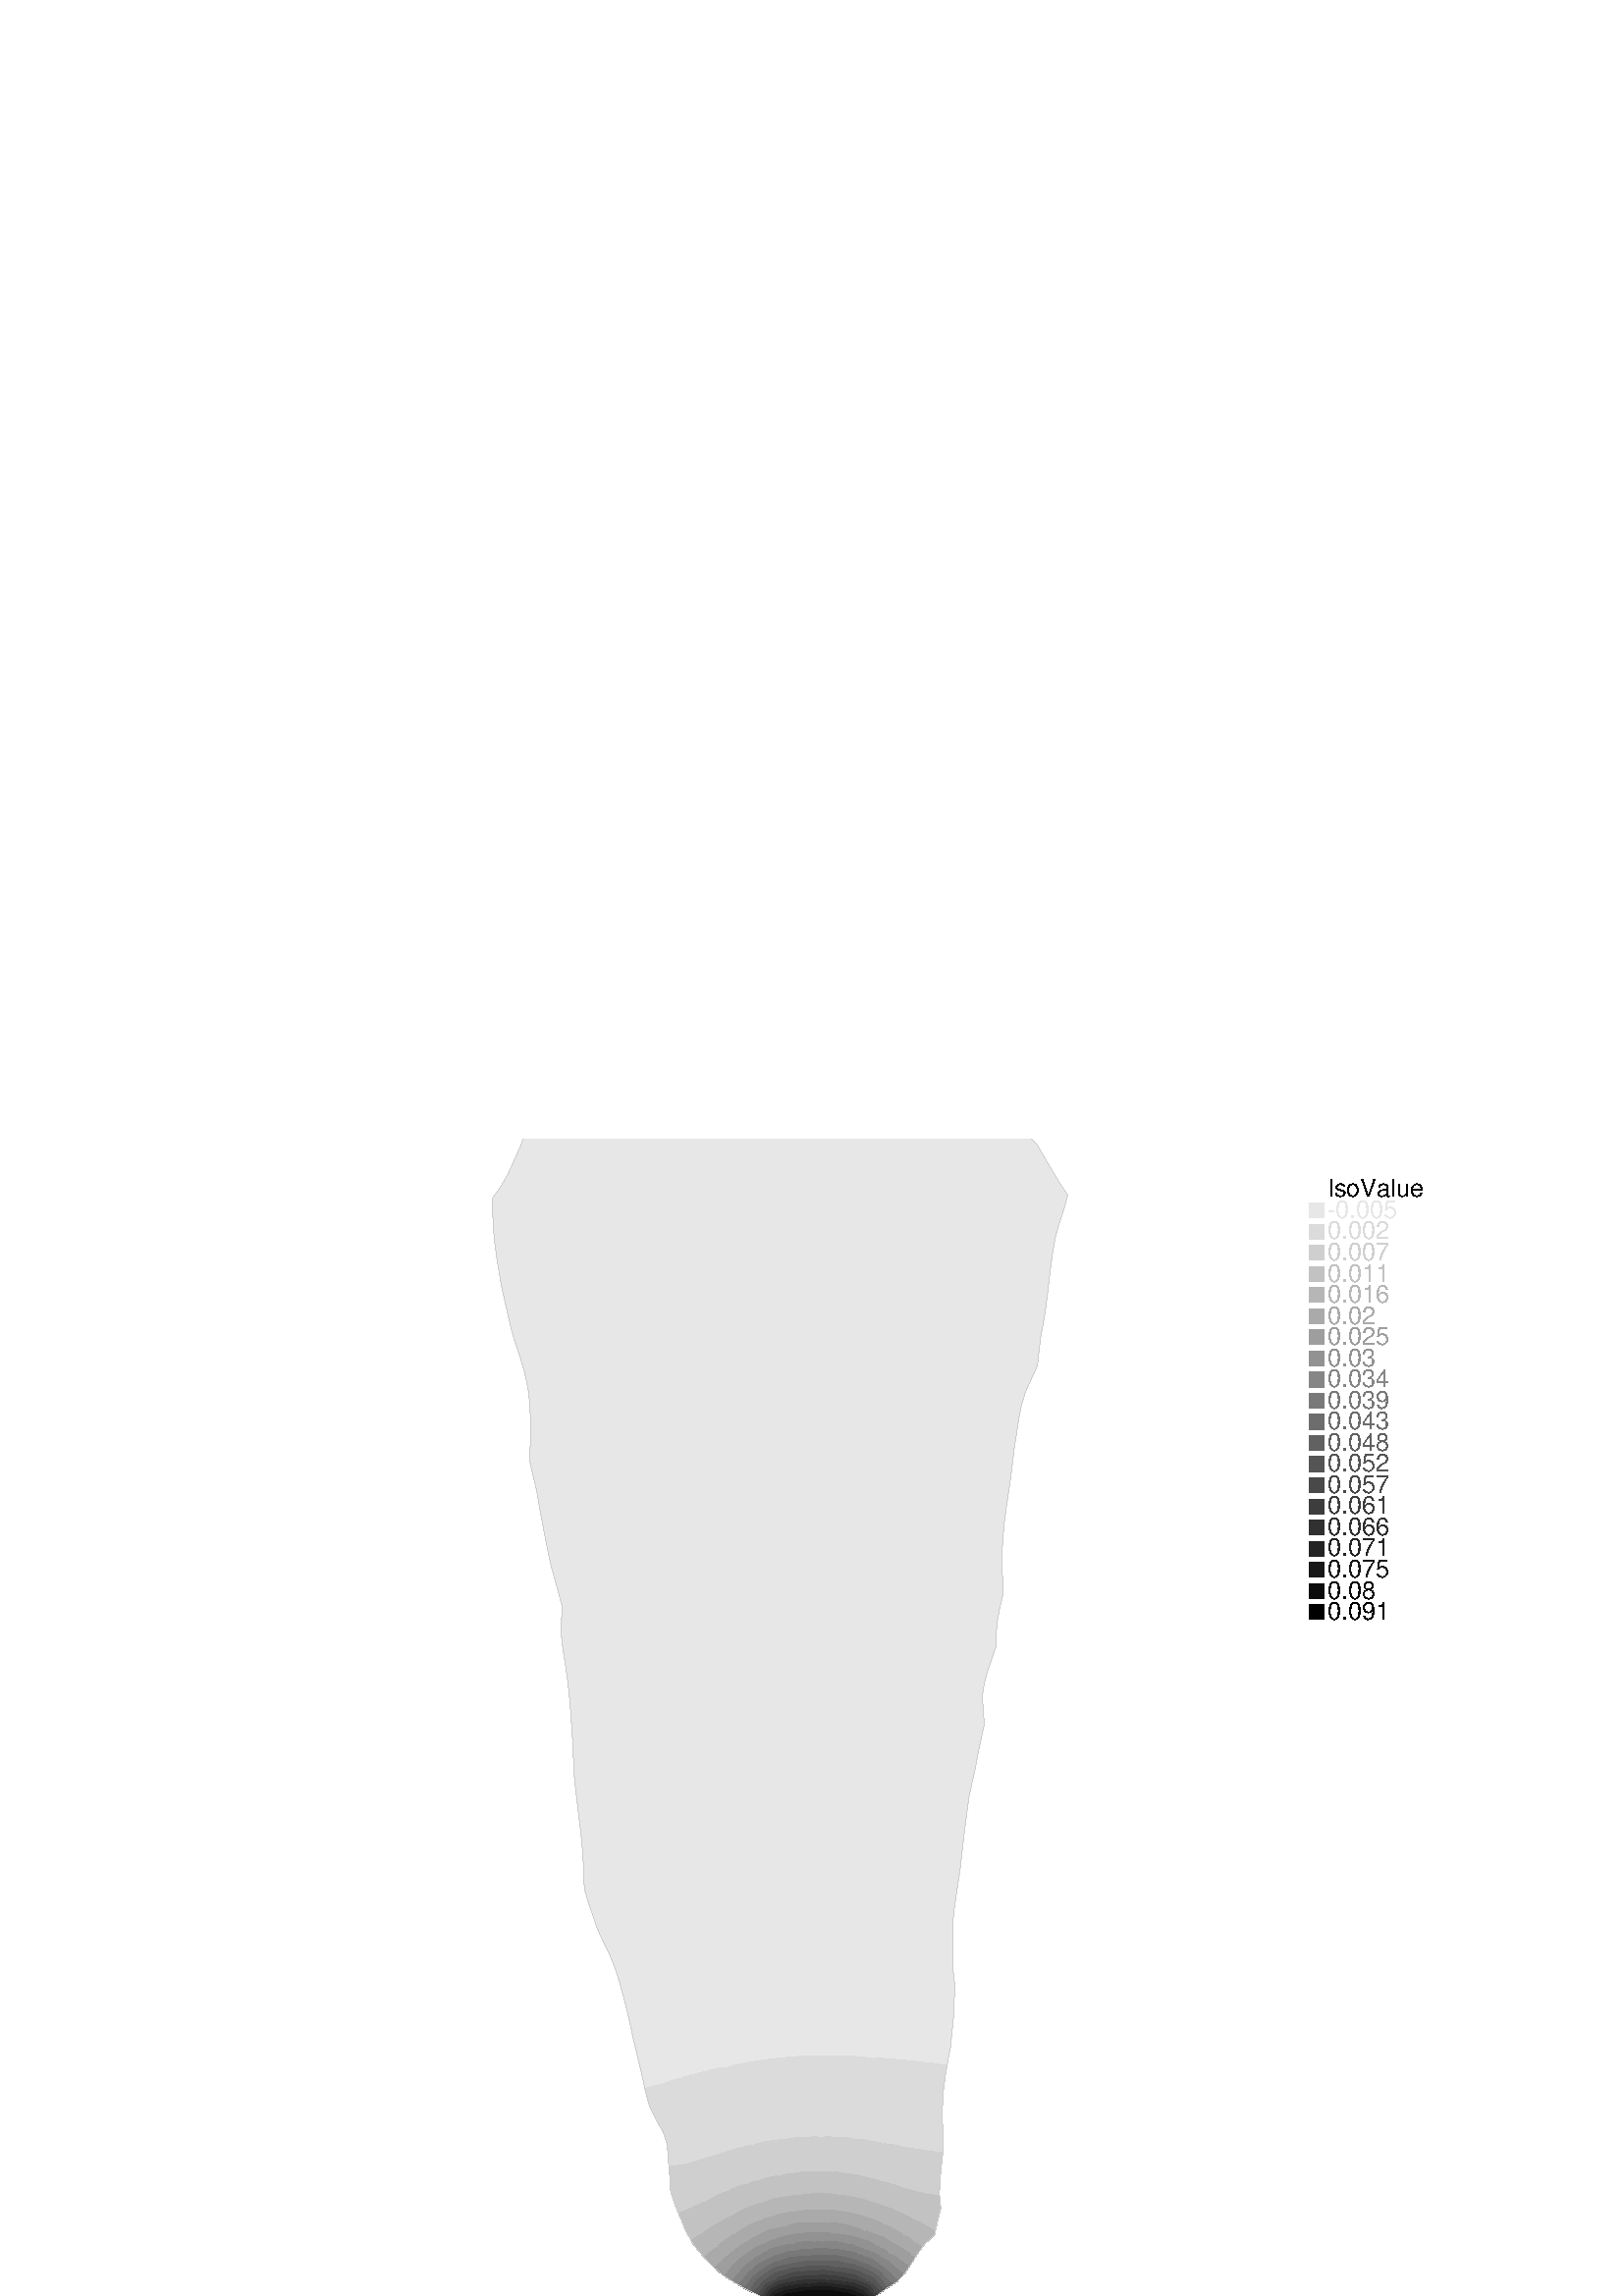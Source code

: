 %!PS-Adobe-2.0 EPSF-2.0
%%Pages: 1
%%BoundingBox:       0 0 596 421
%%EndComments
 /L {newpath moveto lineto stroke} def
 /C {setrgbcolor} def
 /rec {newpath 4 copy 8 1 roll moveto 3 -1 roll lineto 4 2 roll exch lineto lineto closepath} def
 0.06 0.06  scale 
 0 10000 0 7071 rec clip
 /Helvetica findfont 151 scalefont setfont
 /S {moveto show} def
 /bF  { mark} def 
 /eF {newpath moveto counttomark 2 idiv {lineto} repeat closepath fill cleartomark} def
 /P { /yy exch def /xx exch def   xx xx 1 add yy yy 1 add  rec  fill } def
 2 setlinewidth
0.905 0.905 0.905 C
bF 3006 6704 3011 6614 3117 6665 eF
bF 3117 6665 3011 6614 3111 6546 eF
bF 3219 6859 3104 6857 3171 6765 eF
bF 3171 6765 3117 6665 3239 6677 eF
bF 3289 6776 3171 6765 3239 6677 eF
bF 3406 6785 3339 6880 3289 6776 eF
bF 3289 6776 3219 6859 3171 6765 eF
bF 3313 6592 3357 6687 3239 6677 eF
bF 3117 6665 3171 6765 3058 6778 eF
bF 3276 6502 3313 6592 3204 6573 eF
bF 3006 6704 3117 6665 3058 6778 eF
bF 3309 6407 3276 6502 3196 6446 eF
bF 3196 6446 3111 6546 3097 6441 eF
bF 3097 6441 3111 6546 3015 6524 eF
bF 3036 6344 3097 6441 3024 6433 eF
bF 3354 6302 3309 6407 3239 6325 eF
bF 3134 6342 3097 6441 3036 6344 eF
bF 3239 6325 3196 6446 3134 6342 eF
bF 3134 6342 3196 6446 3097 6441 eF
bF 3051 6254 3134 6342 3036 6344 eF
bF 3528 6201 3472 6298 3410 6199 eF
bF 3161 6238 3134 6342 3051 6254 eF
bF 3086 6077 3106 5989 3196 6027 eF
bF 3161 6238 3239 6325 3134 6342 eF
bF 3086 6077 3180 6136 3066 6165 eF
bF 3161 6238 3051 6254 3066 6165 eF
bF 3279 6084 3390 6089 3336 6152 eF
bF 3276 6211 3354 6302 3239 6325 eF
bF 3180 6136 3276 6211 3161 6238 eF
bF 3015 6524 3024 6433 3097 6441 eF
bF 3111 6546 3196 6446 3204 6573 eF
bF 3239 6677 3117 6665 3204 6573 eF
bF 3279 6084 3276 6211 3180 6136 eF
bF 3180 6136 3161 6238 3066 6165 eF
bF 3279 6084 3180 6136 3196 6027 eF
bF 3202 5922 3106 5989 3127 5900 eF
bF 3279 6084 3196 6027 3301 5956 eF
bF 4581 6109 4692 6148 4594 6222 eF
bF 4473 6077 4581 6109 4494 6193 eF
bF 4600 6330 4594 6222 4683 6273 eF
bF 4361 6050 4473 6077 4395 6160 eF
bF 4411 6278 4494 6193 4510 6311 eF
bF 4361 6050 4395 6160 4289 6140 eF
bF 4181 6344 4131 6250 4236 6248 eF
bF 4244 6031 4289 6140 4185 6147 eF
bF 4361 6050 4244 6031 4330 5940 eF
bF 4444 5964 4361 6050 4330 5940 eF
bF 4557 5993 4473 6077 4444 5964 eF
bF 3682 6119 3753 6060 3768 6184 eF
bF 3671 5722 3790 5697 3753 5785 eF
bF 3719 5953 3689 5847 3793 5882 eF
bF 3793 5882 3844 5796 3905 5898 eF
bF 3927 6009 3826 5983 3905 5898 eF
bF 3671 5722 3753 5785 3689 5847 eF
bF 3599 5814 3671 5722 3689 5847 eF
bF 3793 5882 3753 5785 3844 5796 eF
bF 3582 6107 3537 5999 3646 6023 eF
bF 3646 6023 3611 5920 3719 5953 eF
bF 3753 6060 3646 6023 3719 5953 eF
bF 3520 5794 3599 5814 3500 5881 eF
bF 3536 5514 3543 5392 3600 5461 eF
bF 3600 5461 3649 5393 3671 5511 eF
bF 3536 5514 3600 5461 3671 5511 eF
bF 3753 5421 3649 5393 3710 5320 eF
bF 3671 5722 3607 5613 3712 5613 eF
bF 3712 5613 3607 5613 3671 5511 eF
bF 3790 5697 3712 5613 3792 5610 eF
bF 3797 5522 3671 5511 3753 5421 eF
bF 3753 5421 3671 5511 3649 5393 eF
bF 3929 5327 3866 5426 3819 5328 eF
bF 3866 5426 3921 5521 3797 5522 eF
bF 3797 5522 3792 5610 3712 5613 eF
bF 3866 5426 3797 5522 3753 5421 eF
bF 3981 5623 3921 5521 4034 5520 eF
bF 4097 5607 4034 5520 4147 5517 eF
bF 4147 5517 4092 5423 4204 5423 eF
bF 4312 5427 4254 5522 4204 5423 eF
bF 4204 5616 4097 5607 4147 5517 eF
bF 4204 5423 4092 5423 4152 5326 eF
bF 4378 5335 4312 5427 4265 5328 eF
bF 4306 5626 4254 5522 4356 5526 eF
bF 4478 5659 4457 5543 4551 5574 eF
bF 4551 5574 4457 5543 4523 5459 eF
bF 4579 5687 4551 5574 4651 5603 eF
bF 4379 5730 4497 5769 4413 5850 eF
bF 4301 5827 4330 5940 4218 5915 eF
bF 4379 5730 4301 5827 4261 5720 eF
bF 4478 5659 4395 5621 4457 5543 eF
bF 4614 5798 4497 5769 4579 5687 eF
bF 4218 5915 4192 5807 4301 5827 eF
bF 4090 5781 4062 5687 4156 5704 eF
bF 3900 5706 3981 5623 3994 5737 eF
bF 3994 5737 3981 5623 4062 5687 eF
bF 4156 5704 4097 5607 4204 5616 eF
bF 4218 5915 4123 5989 4111 5882 eF
bF 4111 5882 4123 5989 4015 5940 eF
bF 4192 5807 4111 5882 4090 5781 eF
bF 4090 5781 4009 5844 3994 5737 eF
bF 4261 5720 4192 5807 4156 5704 eF
bF 4156 5704 4062 5687 4097 5607 eF
bF 4306 5626 4261 5720 4204 5616 eF
bF 4111 5882 4009 5844 4090 5781 eF
bF 4009 5844 4111 5882 4015 5940 eF
bF 4015 5940 4023 6031 3927 6009 eF
bF 4009 5844 4015 5940 3905 5898 eF
bF 3994 5737 3929 5801 3900 5706 eF
bF 3844 5796 3790 5697 3900 5706 eF
bF 3900 5706 3872 5612 3981 5623 eF
bF 4097 5607 4062 5687 3981 5623 eF
bF 4244 6031 4123 5989 4218 5915 eF
bF 3853 6095 3927 6009 3962 6114 eF
bF 3451 5751 3393 5644 3495 5627 eF
bF 3472 6298 3421 6397 3354 6302 eF
bF 3255 6950 3141 6939 3219 6859 eF
bF 3219 6859 3141 6939 3104 6857 eF
bF 3795 6701 3879 6656 3899 6765 eF
bF 3806 6788 3795 6701 3899 6765 eF
bF 3899 6765 3986 6693 4012 6795 eF
bF 4032 6899 3937 6869 4012 6795 eF
bF 3896 7158 4011 7182 3944 7265 eF
bF 3720 7231 3781 7137 3829 7242 eF
bF 3687 6688 3795 6701 3722 6767 eF
bF 3722 6767 3806 6788 3736 6857 eF
bF 4012 6795 3937 6869 3899 6765 eF
bF 3634 6807 3736 6857 3671 6929 eF
bF 3687 6688 3722 6767 3634 6807 eF
bF 3607 7019 3543 7113 3489 6999 eF
bF 3582 6696 3634 6807 3522 6793 eF
bF 3153 5814 3273 5843 3202 5922 eF
bF 3410 6199 3354 6302 3276 6211 eF
bF 3196 6027 3180 6136 3086 6077 eF
bF 3426 5979 3390 6089 3346 6022 eF
bF 3346 6022 3390 6089 3279 6084 eF
bF 3426 5979 3346 6022 3301 5956 eF
bF 3202 5922 3196 6027 3106 5989 eF
bF 3500 5881 3537 5999 3426 5979 eF
bF 3385 5862 3301 5956 3273 5843 eF
bF 3273 5843 3301 5956 3202 5922 eF
bF 3202 5922 3301 5956 3196 6027 eF
bF 3153 5814 3202 5922 3127 5900 eF
bF 3182 5728 3251 5743 3153 5814 eF
bF 3561 5712 3671 5722 3599 5814 eF
bF 3520 5794 3500 5881 3451 5751 eF
bF 3561 5712 3520 5794 3451 5751 eF
bF 3385 5862 3273 5843 3346 5751 eF
bF 3295 5647 3251 5743 3207 5641 eF
bF 3451 5751 3346 5751 3393 5644 eF
bF 3393 5644 3346 5751 3295 5647 eF
bF 3295 5647 3346 5751 3251 5743 eF
bF 3226 5552 3295 5647 3207 5641 eF
bF 5695 6261 5764 6195 5779 6324 eF
bF 5779 6324 5862 6325 5885 6408 eF
bF 5695 6261 5779 6324 5671 6366 eF
bF 5671 6366 5660 6490 5610 6419 eF
bF 5610 6419 5660 6490 5548 6470 eF
bF 5544 6363 5610 6419 5548 6470 eF
bF 5603 6269 5671 6366 5544 6363 eF
bF 5555 6184 5603 6269 5495 6262 eF
bF 5495 6262 5441 6347 5385 6243 eF
bF 5458 6158 5495 6262 5385 6243 eF
bF 5695 6261 5603 6269 5655 6153 eF
bF 6422 6300 6434 6387 6329 6334 eF
bF 6329 6334 6240 6380 6226 6276 eF
bF 6422 6300 6329 6334 6319 6235 eF
bF 6038 6267 5950 6192 6045 6148 eF
bF 6135 6221 6045 6148 6136 6115 eF
bF 5942 6304 5950 6192 6038 6267 eF
bF 6126 6344 6135 6221 6226 6276 eF
bF 6240 6380 6126 6344 6226 6276 eF
bF 6136 5695 6046 5689 6037 5611 eF
bF 6232 6153 6294 6044 6329 6135 eF
bF 6329 6135 6294 6044 6390 6037 eF
bF 6411 6212 6329 6135 6401 6125 eF
bF 5959 5714 5842 5697 5918 5607 eF
bF 5969 5845 5961 5963 5856 5899 eF
bF 5818 5805 5856 5899 5739 5857 eF
bF 5739 5857 5748 5965 5636 5904 eF
bF 5657 5770 5739 5857 5636 5904 eF
bF 5959 5714 5895 5791 5842 5697 eF
bF 6046 5689 5959 5714 6037 5611 eF
bF 6147 5818 6051 5767 6136 5695 eF
bF 5950 6192 5856 6130 5958 6076 eF
bF 5950 6192 5958 6076 6045 6148 eF
bF 6045 6148 5958 6076 6072 6025 eF
bF 6232 6153 6226 6276 6135 6221 eF
bF 6136 6115 6072 6025 6193 6034 eF
bF 6232 6153 6135 6221 6136 6115 eF
bF 5603 6269 5544 6363 5495 6262 eF
bF 5555 6184 5495 6262 5458 6158 eF
bF 5347 6132 5385 6243 5288 6208 eF
bF 5553 6089 5458 6158 5449 6052 eF
bF 5655 6153 5555 6184 5553 6089 eF
bF 5655 6153 5649 6028 5753 6081 eF
bF 5753 6081 5649 6028 5748 5965 eF
bF 5856 6238 5764 6195 5856 6130 eF
bF 5660 6490 5585 6541 5548 6470 eF
bF 5544 6363 5441 6347 5495 6262 eF
bF 5695 6261 5671 6366 5603 6269 eF
bF 5764 6195 5655 6153 5753 6081 eF
bF 5660 6490 5671 6366 5765 6443 eF
bF 4926 7075 4854 7009 4969 6998 eF
bF 5039 6922 4923 6908 4993 6820 eF
bF 5008 7090 4969 6998 5072 7032 eF
bF 5008 7090 4926 7075 4969 6998 eF
bF 5117 6838 5147 6960 5039 6922 eF
bF 5039 6922 5147 6960 5072 7032 eF
bF 4923 6908 5039 6922 4969 6998 eF
bF 4993 6820 4923 6908 4881 6803 eF
bF 5117 6838 4993 6820 5050 6731 eF
bF 5075 7157 5072 7032 5165 7076 eF
bF 5489 7109 5370 7084 5459 6997 eF
bF 5238 7426 5300 7490 5193 7490 eF
bF 5193 7490 5243 7589 5137 7570 eF
bF 5137 7570 5243 7589 5167 7678 eF
bF 5036 7556 5137 7570 5078 7648 eF
bF 4987 7659 4887 7651 4935 7554 eF
bF 5036 7556 4991 7455 5098 7463 eF
bF 4987 7659 5036 7556 5078 7648 eF
bF 5357 7603 5274 7695 5243 7589 eF
bF 6240 5745 6233 5643 6340 5688 eF
bF 5413 6646 5307 6608 5388 6532 eF
bF 6136 5695 6037 5611 6153 5585 eF
bF 6153 5585 6082 5509 6172 5492 eF
bF 6266 5526 6153 5585 6172 5492 eF
bF 5269 5921 5279 6037 5182 6011 eF
bF 5362 5974 5449 6052 5364 6054 eF
bF 5364 6054 5449 6052 5347 6132 eF
bF 5279 6037 5364 6054 5347 6132 eF
bF 5387 5881 5311 5809 5428 5788 eF
bF 5510 5867 5387 5881 5428 5788 eF
bF 5553 6089 5449 6052 5547 5980 eF
bF 6060 4944 6089 5056 6015 5021 eF
bF 5774 5219 5799 5116 5888 5169 eF
bF 5888 5169 5981 5103 5997 5226 eF
bF 5774 5219 5888 5169 5883 5285 eF
bF 5957 4871 5945 4978 5839 4919 eF
bF 6090 5159 6187 5089 6197 5177 eF
bF 5981 5103 5888 5169 5871 5047 eF
bF 6040 5336 5997 5226 6121 5273 eF
bF 6121 5273 6090 5159 6197 5177 eF
bF 6224 5353 6121 5273 6211 5265 eF
bF 5564 5438 5471 5516 5479 5416 eF
bF 5395 5425 5471 5516 5348 5521 eF
bF 5532 5341 5479 5416 5449 5323 eF
bF 5613 5332 5535 5236 5652 5222 eF
bF 5750 5397 5666 5442 5703 5317 eF
bF 5703 5317 5652 5222 5774 5219 eF
bF 5844 5399 5750 5397 5795 5315 eF
bF 5727 5667 5806 5589 5842 5697 eF
bF 5420 5229 5535 5236 5449 5323 eF
bF 5479 5416 5532 5341 5564 5438 eF
bF 5316 5234 5420 5229 5353 5329 eF
bF 5707 4916 5760 5016 5643 5015 eF
bF 5381 4899 5476 4939 5410 5022 eF
bF 5410 5022 5531 5024 5477 5127 eF
bF 5304 4964 5410 5022 5314 5061 eF
bF 5653 4814 5579 4905 5551 4780 eF
bF 5703 5317 5613 5332 5652 5222 eF
bF 5579 4905 5643 5015 5531 5024 eF
bF 5589 5125 5643 5015 5699 5119 eF
bF 5314 5061 5410 5022 5368 5137 eF
bF 5844 5399 5772 5487 5750 5397 eF
bF 5666 5442 5772 5487 5694 5562 eF
bF 5795 5315 5750 5397 5703 5317 eF
bF 5795 5315 5703 5317 5774 5219 eF
bF 5883 5285 5795 5315 5774 5219 eF
bF 5620 5654 5694 5562 5727 5667 eF
bF 5351 5708 5311 5809 5242 5718 eF
bF 5290 5617 5230 5523 5348 5521 eF
bF 5450 5695 5351 5708 5404 5609 eF
bF 6411 6212 6319 6235 6329 6135 eF
bF 5274 7695 5284 7802 5184 7784 eF
bF 5167 7678 5184 7784 5066 7754 eF
bF 4782 7653 4717 7561 4829 7554 eF
bF 4829 7554 4778 7457 4885 7454 eF
bF 4887 7651 4829 7554 4935 7554 eF
bF 5098 7463 5172 7369 5193 7490 eF
bF 4963 7171 5008 7090 5075 7157 eF
bF 5075 7157 5008 7090 5072 7032 eF
bF 5057 7362 4991 7455 4944 7355 eF
bF 5122 7268 5075 7157 5174 7181 eF
bF 5244 7262 5122 7268 5174 7181 eF
bF 5260 7131 5165 7076 5259 7012 eF
bF 5193 7490 5137 7570 5098 7463 eF
bF 4885 7454 4991 7455 4935 7554 eF
bF 4935 7554 5036 7556 4987 7659 eF
bF 4782 7653 4829 7554 4887 7651 eF
bF 4963 7171 5075 7157 5010 7261 eF
bF 5010 7261 5122 7268 5057 7362 eF
bF 5057 7362 5122 7268 5172 7369 eF
bF 4991 7455 5057 7362 5098 7463 eF
bF 4885 7454 4778 7457 4835 7356 eF
bF 5331 7194 5244 7262 5260 7131 eF
bF 5274 7695 5167 7678 5243 7589 eF
bF 5243 7589 5193 7490 5300 7490 eF
bF 5357 7603 5243 7589 5300 7490 eF
bF 3745 7578 3663 7505 3766 7467 eF
bF 4158 7263 4259 7300 4168 7362 eF
bF 4055 7306 4083 7414 3969 7382 eF
bF 3969 7382 4018 7460 3951 7505 eF
bF 3944 7265 3969 7382 3875 7333 eF
bF 4129 7152 4220 7192 4158 7263 eF
bF 4083 7224 4055 7306 4011 7182 eF
bF 4129 7152 4083 7224 4011 7182 eF
bF 3816 7653 3843 7538 3915 7603 eF
bF 3874 7746 3981 7699 3949 7808 eF
bF 3949 7808 3981 7699 4064 7768 eF
bF 3879 7903 3949 7808 3965 7892 eF
bF 3775 7762 3874 7746 3827 7832 eF
bF 5300 7490 5238 7426 5292 7369 eF
bF 5397 7413 5300 7490 5292 7369 eF
bF 5292 7369 5238 7426 5172 7369 eF
bF 5331 7194 5364 7295 5244 7262 eF
bF 5428 7201 5331 7194 5370 7084 eF
bF 5608 7307 5478 7318 5529 7217 eF
bF 5476 7635 5357 7603 5452 7526 eF
bF 5376 7508 5357 7603 5300 7490 eF
bF 5558 7539 5452 7526 5507 7438 eF
bF 5604 7133 5489 7109 5558 7025 eF
bF 5627 7776 5513 7749 5593 7650 eF
bF 3422 7092 3455 7173 3358 7201 eF
bF 3317 7109 3242 7190 3209 7106 eF
bF 3255 6950 3359 7003 3269 7036 eF
bF 3269 7036 3317 7109 3209 7106 eF
bF 3178 7022 3269 7036 3209 7106 eF
bF 3460 6879 3522 6793 3565 6905 eF
bF 3607 7019 3671 6929 3726 7036 eF
bF 3460 6879 3565 6905 3489 6999 eF
bF 3412 6942 3359 7003 3339 6880 eF
bF 3634 6807 3671 6929 3565 6905 eF
bF 3460 6879 3412 6942 3339 6880 eF
bF 3634 6807 3565 6905 3522 6793 eF
bF 3654 7318 3537 7322 3611 7219 eF
bF 3522 6793 3460 6879 3406 6785 eF
bF 3771 7344 3654 7318 3720 7231 eF
bF 3722 6767 3795 6701 3806 6788 eF
bF 3726 7036 3781 7137 3663 7125 eF
bF 3543 7113 3611 7219 3525 7220 eF
bF 3726 7036 3663 7125 3607 7019 eF
bF 3543 7113 3663 7125 3611 7219 eF
bF 3565 6905 3607 7019 3489 6999 eF
bF 3313 6592 3276 6502 3374 6497 eF
bF 3875 7333 3863 7430 3771 7344 eF
bF 3771 7344 3766 7467 3692 7408 eF
bF 3537 7322 3654 7318 3596 7411 eF
bF 3596 7411 3692 7408 3663 7505 eF
bF 3489 7430 3596 7411 3548 7495 eF
bF 3720 7231 3654 7318 3611 7219 eF
bF 3829 7242 3771 7344 3720 7231 eF
bF 4244 7850 4358 7834 4304 7940 eF
bF 4304 7940 4396 7929 4371 8028 eF
bF 4244 7850 4304 7940 4204 7954 eF
bF 4204 7954 4264 8046 4147 8063 eF
bF 4144 7854 4204 7954 4113 7951 eF
bF 4113 7951 4070 8029 4022 7956 eF
bF 4064 7768 4176 7751 4144 7854 eF
bF 4048 7864 4113 7951 4022 7956 eF
bF 3965 7892 4048 7864 4022 7956 eF
bF 3981 7699 3874 7746 3900 7676 eF
bF 3816 7653 3874 7746 3775 7762 eF
bF 3951 7505 4006 7598 3915 7603 eF
bF 4172 7665 4176 7579 4256 7659 eF
bF 4256 7659 4283 7536 4328 7619 eF
bF 4328 7619 4283 7536 4403 7583 eF
bF 4365 7706 4328 7619 4403 7583 eF
bF 4176 7751 4256 7659 4280 7759 eF
bF 4358 7834 4440 7780 4479 7876 eF
bF 4176 7751 4280 7759 4244 7850 eF
bF 4077 7531 4176 7579 4088 7657 eF
bF 4088 7657 4172 7665 4176 7751 eF
bF 4006 7598 4088 7657 3981 7699 eF
bF 3949 7808 4064 7768 4048 7864 eF
bF 3843 7538 3951 7505 3915 7603 eF
bF 3915 7603 4006 7598 3981 7699 eF
bF 3816 7653 3915 7603 3900 7676 eF
bF 3875 7333 3829 7242 3944 7265 eF
bF 3944 7265 4011 7182 4055 7306 eF
bF 3969 7382 3944 7265 4055 7306 eF
bF 3951 7505 4077 7531 4006 7598 eF
bF 4006 7598 4077 7531 4088 7657 eF
bF 3900 7676 3915 7603 3981 7699 eF
bF 3766 7467 3771 7344 3863 7430 eF
bF 3489 7430 3427 7368 3537 7322 eF
bF 3537 7322 3525 7220 3611 7219 eF
bF 3692 7408 3596 7411 3654 7318 eF
bF 4709 5524 4651 5603 4620 5490 eF
bF 4620 5490 4551 5574 4523 5459 eF
bF 4420 5437 4457 5543 4356 5526 eF
bF 4600 5376 4523 5459 4491 5347 eF
bF 4706 5420 4620 5490 4600 5376 eF
bF 4600 5376 4620 5490 4523 5459 eF
bF 4204 5616 4254 5522 4306 5626 eF
bF 4571 5255 4491 5347 4445 5242 eF
bF 4681 5195 4690 5310 4571 5255 eF
bF 4388 5136 4447 5029 4498 5146 eF
bF 5063 5210 5141 5309 5031 5325 eF
bF 4959 5244 4928 5358 4867 5282 eF
bF 4867 5282 4928 5358 4807 5369 eF
bF 4869 5180 4867 5282 4778 5246 eF
bF 4867 5070 4967 5128 4869 5180 eF
bF 4869 5180 4959 5244 4867 5282 eF
bF 4681 5195 4773 5130 4778 5246 eF
bF 5510 5867 5428 5788 5540 5743 eF
bF 4378 5335 4491 5347 4420 5437 eF
bF 4420 5437 4523 5459 4457 5543 eF
bF 4378 5335 4420 5437 4312 5427 eF
bF 4306 5626 4356 5526 4395 5621 eF
bF 4265 5328 4312 5427 4204 5423 eF
bF 4265 5328 4152 5326 4213 5230 eF
bF 4491 5347 4523 5459 4420 5437 eF
bF 4378 5335 4265 5328 4328 5234 eF
bF 4445 5242 4378 5335 4328 5234 eF
bF 4571 5255 4600 5376 4491 5347 eF
bF 4445 5242 4491 5347 4378 5335 eF
bF 4375 4931 4473 4903 4447 5029 eF
bF 4332 5036 4447 5029 4388 5136 eF
bF 4388 5136 4498 5146 4445 5242 eF
bF 4332 5036 4388 5136 4274 5134 eF
bF 4274 5134 4328 5234 4213 5230 eF
bF 4332 5036 4274 5134 4220 5037 eF
bF 4274 4939 4332 5036 4220 5037 eF
bF 4274 4939 4375 4931 4332 5036 eF
bF 4220 5037 4274 5134 4160 5132 eF
bF 4166 4940 4220 5037 4109 5032 eF
bF 4099 5228 4160 5132 4213 5230 eF
bF 4060 4923 4109 5032 4004 5031 eF
bF 4114 4724 4052 4665 4105 4613 eF
bF 4160 5132 4274 5134 4213 5230 eF
bF 4779 5018 4776 4896 4862 4951 eF
bF 4869 5180 4967 5128 4959 5244 eF
bF 4332 5036 4375 4931 4447 5029 eF
bF 4531 4968 4473 4903 4573 4872 eF
bF 4445 5242 4328 5234 4388 5136 eF
bF 4561 5058 4447 5029 4531 4968 eF
bF 4571 5255 4498 5146 4598 5148 eF
bF 4274 5134 4388 5136 4328 5234 eF
bF 4131 4834 4060 4923 4033 4804 eF
bF 4033 4804 3970 4861 3910 4779 eF
bF 4114 4724 4033 4804 3996 4713 eF
bF 4398 4739 4305 4697 4395 4625 eF
bF 4060 4923 3970 4861 4033 4804 eF
bF 4131 4834 4114 4724 4216 4758 eF
bF 4166 4940 4131 4834 4223 4858 eF
bF 4315 4821 4216 4758 4305 4697 eF
bF 4220 5037 4166 4940 4274 4939 eF
bF 4807 5369 4797 5491 4706 5420 eF
bF 4706 5420 4709 5524 4620 5490 eF
bF 4807 5369 4706 5420 4690 5310 eF
bF 4957 5805 4858 5873 4858 5766 eF
bF 5186 5422 5106 5518 5095 5406 eF
bF 5074 5967 5160 5913 5182 6011 eF
bF 5094 6077 5182 6011 5214 6125 eF
bF 5117 6273 5201 6240 5168 6351 eF
bF 4995 6141 5111 6176 5034 6241 eF
bF 4983 6032 5094 6077 4995 6141 eF
bF 4684 5708 4651 5603 4762 5610 eF
bF 4535 6987 4477 7069 4443 6955 eF
bF 4338 6922 4374 7038 4268 7010 eF
bF 4529 6881 4443 6955 4421 6845 eF
bF 4743 6978 4703 6863 4814 6897 eF
bF 4477 7069 4535 6987 4583 7076 eF
bF 4679 7054 4630 6964 4743 6978 eF
bF 4598 7237 4527 7305 4511 7181 eF
bF 4590 7157 4583 7076 4669 7153 eF
bF 4598 7237 4590 7157 4669 7153 eF
bF 3537 5999 3582 6107 3480 6095 eF
bF 3480 6095 3582 6107 3528 6201 eF
bF 3426 5979 3480 6095 3390 6089 eF
bF 3426 5979 3301 5956 3385 5862 eF
bF 3500 5881 3426 5979 3385 5862 eF
bF 3962 6114 4015 6214 3893 6202 eF
bF 3893 6202 3824 6292 3768 6184 eF
bF 3962 6114 3893 6202 3853 6095 eF
bF 3599 5814 3689 5847 3611 5920 eF
bF 3611 5920 3689 5847 3719 5953 eF
bF 3500 5881 3611 5920 3537 5999 eF
bF 4023 6031 3962 6114 3927 6009 eF
bF 3826 5983 3853 6095 3753 6060 eF
bF 4015 5940 3927 6009 3905 5898 eF
bF 3793 5882 3905 5898 3826 5983 eF
bF 3826 5983 3927 6009 3853 6095 eF
bF 3719 5953 3826 5983 3753 6060 eF
bF 3994 5737 4062 5687 4090 5781 eF
bF 4015 5940 4123 5989 4023 6031 eF
bF 3994 5737 4009 5844 3929 5801 eF
bF 3929 5801 3905 5898 3844 5796 eF
bF 3900 5706 3929 5801 3844 5796 eF
bF 3689 5847 3753 5785 3793 5882 eF
bF 3719 5953 3793 5882 3826 5983 eF
bF 3753 6060 3853 6095 3768 6184 eF
bF 3646 6023 3753 6060 3682 6119 eF
bF 3582 6107 3646 6023 3682 6119 eF
bF 3872 5612 3900 5706 3790 5697 eF
bF 4075 6104 4023 6031 4123 5989 eF
bF 3929 5801 4009 5844 3905 5898 eF
bF 4330 5940 4244 6031 4218 5915 eF
bF 3765 6597 3687 6688 3645 6592 eF
bF 3812 6486 3864 6565 3765 6597 eF
bF 3765 6597 3795 6701 3687 6688 eF
bF 3812 6486 3765 6597 3703 6494 eF
bF 3761 6390 3648 6393 3707 6292 eF
bF 3893 6202 3943 6304 3824 6292 eF
bF 3824 6292 3707 6292 3768 6184 eF
bF 4015 6214 4060 6325 3943 6304 eF
bF 3943 6304 3876 6393 3824 6292 eF
bF 4015 6214 3943 6304 3893 6202 eF
bF 3899 6765 3879 6656 3986 6693 eF
bF 3313 6592 3374 6497 3422 6593 eF
bF 3533 6594 3481 6494 3591 6493 eF
bF 3357 6687 3422 6593 3471 6692 eF
bF 3644 6204 3528 6201 3582 6107 eF
bF 3761 6390 3876 6393 3812 6486 eF
bF 3703 6494 3765 6597 3645 6592 eF
bF 3645 6592 3687 6688 3582 6696 eF
bF 3703 6494 3645 6592 3591 6493 eF
bF 3648 6393 3703 6494 3591 6493 eF
bF 3707 6292 3589 6297 3644 6204 eF
bF 3644 6204 3589 6297 3528 6201 eF
bF 3768 6184 3644 6204 3682 6119 eF
bF 3853 6095 3893 6202 3768 6184 eF
bF 3442 7269 3537 7322 3427 7368 eF
bF 5649 6028 5547 5980 5636 5904 eF
bF 3385 5862 3451 5751 3500 5881 eF
bF 3599 5814 3520 5794 3561 5712 eF
bF 3480 6095 3528 6201 3410 6199 eF
bF 3611 5920 3500 5881 3599 5814 eF
bF 3480 6095 3410 6199 3390 6089 eF
bF 3646 6023 3537 5999 3611 5920 eF
bF 3644 6204 3582 6107 3682 6119 eF
bF 3355 5328 3242 5281 3320 5229 eF
bF 3323 5546 3295 5647 3226 5552 eF
bF 3340 5441 3241 5372 3355 5328 eF
bF 3425 5531 3445 5420 3536 5514 eF
bF 3295 5647 3323 5546 3393 5644 eF
bF 6349 5775 6240 5745 6340 5688 eF
bF 6390 6037 6294 6044 6376 5950 eF
bF 6272 5945 6193 6034 6164 5931 eF
bF 6147 5818 6164 5931 6062 5915 eF
bF 6349 5775 6360 5863 6253 5847 eF
bF 6240 5745 6147 5818 6136 5695 eF
bF 6233 5643 6240 5745 6136 5695 eF
bF 6153 5585 6037 5611 6082 5509 eF
bF 6360 5863 6272 5945 6253 5847 eF
bF 6294 6044 6272 5945 6376 5950 eF
bF 6233 5643 6266 5526 6303 5607 eF
bF 6193 6034 6072 6025 6164 5931 eF
bF 6062 5915 6072 6025 5961 5963 eF
bF 6253 5847 6164 5931 6147 5818 eF
bF 6272 5945 6164 5931 6253 5847 eF
bF 6253 5847 6147 5818 6240 5745 eF
bF 6349 5775 6253 5847 6240 5745 eF
bF 6376 5950 6272 5945 6360 5863 eF
bF 5588 5824 5510 5867 5540 5743 eF
bF 5540 5743 5428 5788 5450 5695 eF
bF 5620 5654 5540 5743 5516 5623 eF
bF 5620 5654 5589 5539 5694 5562 eF
bF 5753 5755 5657 5770 5727 5667 eF
bF 5727 5667 5694 5562 5806 5589 eF
bF 5818 5805 5753 5755 5842 5697 eF
bF 3320 5229 3406 5216 3355 5328 eF
bF 3355 5328 3445 5420 3340 5441 eF
bF 3340 5441 3445 5420 3425 5531 eF
bF 3241 5372 3340 5441 3237 5462 eF
bF 3242 5281 3355 5328 3241 5372 eF
bF 6131 5399 6241 5440 6172 5492 eF
bF 3462 5004 3569 4984 3535 5089 eF
bF 3359 5012 3280 4921 3393 4904 eF
bF 3393 4904 3280 4921 3295 4831 eF
bF 3496 4915 3569 4984 3462 5004 eF
bF 3328 5121 3359 5012 3432 5108 eF
bF 3432 5108 3535 5089 3508 5199 eF
bF 3328 5121 3432 5108 3406 5216 eF
bF 3393 4904 3462 5004 3359 5012 eF
bF 3422 4623 3521 4648 3421 4717 eF
bF 3387 4806 3421 4717 3485 4819 eF
bF 3485 4819 3508 4734 3594 4755 eF
bF 3393 4904 3485 4819 3496 4915 eF
bF 3329 4650 3421 4717 3312 4741 eF
bF 3639 5063 3605 5170 3535 5089 eF
bF 3569 4984 3496 4915 3586 4874 eF
bF 3678 4832 3675 4953 3586 4874 eF
bF 3605 5170 3508 5199 3535 5089 eF
bF 3462 5004 3535 5089 3432 5108 eF
bF 3639 5063 3535 5089 3569 4984 eF
bF 3524 4030 3429 4119 3431 4032 eF
bF 3441 3946 3524 4030 3431 4032 eF
bF 3625 4067 3542 4152 3524 4030 eF
bF 3541 3829 3542 3918 3455 3861 eF
bF 3441 3946 3455 3861 3542 3918 eF
bF 3597 2402 3625 2320 3687 2389 eF
bF 3597 2402 3687 2389 3692 2486 eF
bF 4016 2379 4060 2314 4088 2438 eF
bF 4140 2554 4191 2449 4251 2553 eF
bF 4016 2379 4088 2438 3976 2446 eF
bF 3965 2630 3918 2530 4032 2545 eF
bF 4140 2554 4088 2438 4191 2449 eF
bF 3965 2630 4032 2545 4084 2664 eF
bF 4084 2664 4140 2554 4208 2658 eF
bF 3927 2849 3909 2737 4034 2792 eF
bF 4034 2792 4084 2664 4156 2768 eF
bF 4118 2882 4034 2792 4156 2768 eF
bF 3945 2322 4006 2219 4060 2314 eF
bF 3810 2511 3857 2622 3749 2598 eF
bF 3687 2389 3625 2320 3731 2304 eF
bF 3835 2308 3774 2200 3892 2210 eF
bF 3687 2389 3731 2304 3777 2406 eF
bF 3777 2406 3877 2418 3810 2511 eF
bF 3918 2530 3877 2418 3976 2446 eF
bF 3692 2486 3810 2511 3749 2598 eF
bF 3653 2238 3774 2200 3731 2304 eF
bF 3687 2389 3777 2406 3692 2486 eF
bF 3692 2486 3777 2406 3810 2511 eF
bF 3572 2485 3692 2486 3646 2580 eF
bF 3653 2238 3731 2304 3625 2320 eF
bF 3892 2210 3774 2200 3840 2098 eF
bF 3840 2098 3774 2200 3728 2081 eF
bF 3925 2015 3840 2098 3841 1999 eF
0.857 0.857 0.857 C
bF 4153 1010 4215 1108 4106 1098 eF
bF 4479 953 4572 917 4582 920 4566 1031 eF
0.810 0.810 0.810 C
bF 4572 917 4583 913 4582 920 eF
0.857 0.857 0.857 C
bF 4482 1178 4536 1250 4443 1289 eF
bF 4330 1077 4443 1065 4392 1174 eF
bF 4392 1174 4482 1178 4443 1289 eF
bF 4334 1267 4362 1373 4254 1340 eF
bF 4157 1301 4231 1230 4254 1340 eF
0.905 0.905 0.905 C
bF 4277 1442 4351 1382 4365 1386 4385 1485 eF
0.857 0.857 0.857 C
bF 4351 1382 4362 1373 4365 1386 eF
0.905 0.905 0.905 C
bF 4053 1299 4132 1324 4096 1357 eF
0.857 0.857 0.857 C
bF 4053 1299 4043 1285 4157 1301 4132 1324 eF
bF 4077 931 4084 836 4180 908 eF
bF 4153 1010 4257 991 4215 1108 eF
bF 4298 1169 4330 1077 4392 1174 eF
bF 4042 1181 4106 1098 4135 1200 eF
bF 4077 931 4153 1010 4050 1007 eF
0.905 0.905 0.905 C
bF 4679 1444 4689 1475 4575 1454 4597 1432 eF
0.857 0.857 0.857 C
bF 4679 1444 4597 1432 4655 1375 eF
0.905 0.905 0.905 C
bF 4597 1432 4575 1454 4568 1427 eF
0.857 0.857 0.857 C
bF 4655 1375 4597 1432 4568 1427 4548 1347 eF
bF 4727 1295 4655 1375 4626 1272 eF
bF 4215 1108 4330 1077 4298 1169 eF
bF 4298 1169 4392 1174 4334 1267 eF
bF 4254 1340 4231 1230 4334 1267 eF
bF 4042 1181 4043 1285 3946 1244 eF
bF 4050 1007 4153 1010 4106 1098 eF
0.714 0.714 0.714 C
bF 4299 366 4289 252 4368 299 eF
bF 4387 306 4368 299 4372 295 eF
0.667 0.667 0.667 C
bF 4444 244 4449 331 4387 306 4372 295 4436 238 eF
0.619 0.619 0.619 C
bF 4444 244 4436 238 4443 232 eF
bF 4445 144 4414 129 4425 122 eF
0.571 0.571 0.571 C
bF 4509 132 4532 187 4445 144 4425 122 4473 92 eF
0.524 0.524 0.524 C
bF 4509 132 4473 92 4489 82 eF
0.667 0.667 0.667 C
bF 4517 302 4449 331 4444 244 eF
0.619 0.619 0.619 C
bF 4517 302 4444 244 4443 232 4532 296 eF
0.571 0.571 0.571 C
bF 4654 255 4627 264 4633 244 eF
0.524 0.524 0.524 C
bF 4712 234 4654 255 4633 244 4644 200 eF
0.476 0.476 0.476 C
bF 4733 227 4712 234 4644 200 4652 168 eF
0.571 0.571 0.571 C
bF 4553 184 4532 187 4541 173 eF
0.524 0.524 0.524 C
bF 4611 175 4553 184 4541 173 4567 135 eF
0.476 0.476 0.476 C
bF 4652 168 4611 175 4567 135 4580 117 eF
0.571 0.571 0.571 C
bF 4541 173 4532 187 4509 132 eF
0.524 0.524 0.524 C
bF 4542 102 4567 135 4541 173 4509 132 4489 82 eF
0.476 0.476 0.476 C
bF 4542 102 4580 117 4567 135 eF
0.429 0.429 0.429 C
bF 4577 32 4590 48 4566 38 eF
0.381 0.381 0.381 C
bF 4577 32 4604 20 4646 70 4590 48 eF
0.333 0.333 0.333 C
bF 4604 20 4631 8 4654 36 4664 77 4646 70 eF
0.286 0.286 0.286 C
bF 4631 8 4646 0 4654 36 eF
0.476 0.476 0.476 C
bF 4573 79 4595 110 4580 117 eF
0.429 0.429 0.429 C
bF 4573 79 4566 38 4590 48 4625 96 4595 110 eF
0.381 0.381 0.381 C
bF 4590 48 4646 70 4655 82 4625 96 eF
0.333 0.333 0.333 C
bF 4646 70 4664 77 4655 82 eF
0.714 0.714 0.714 C
bF 4521 399 4507 403 4509 393 eF
0.667 0.667 0.667 C
bF 4521 399 4509 393 4529 311 4567 331 4608 374 eF
0.619 0.619 0.619 C
bF 4529 311 4532 296 4567 331 eF
0.762 0.762 0.762 C
bF 4558 536 4536 593 4471 500 4487 498 eF
0.714 0.714 0.714 C
bF 4558 536 4487 498 4578 484 eF
0.762 0.762 0.762 C
bF 4652 566 4649 567 4650 566 eF
0.714 0.714 0.714 C
bF 4713 483 4761 534 4652 566 4650 566 4678 475 eF
0.667 0.667 0.667 C
bF 4713 483 4678 475 4685 453 eF
bF 4696 403 4685 453 4608 374 4627 367 eF
0.619 0.619 0.619 C
bF 4696 403 4627 367 4710 339 eF
0.667 0.667 0.667 C
bF 4872 445 4878 516 4801 426 eF
0.619 0.619 0.619 C
bF 4871 432 4872 445 4801 426 4793 417 eF
0.667 0.667 0.667 C
bF 4781 421 4685 453 4696 403 eF
0.619 0.619 0.619 C
bF 4793 417 4781 421 4696 403 4710 339 eF
bF 4714 338 4801 368 4793 417 4710 339 eF
0.571 0.571 0.571 C
bF 4714 338 4791 307 4809 313 4801 368 eF
0.524 0.524 0.524 C
bF 4791 307 4811 298 4809 313 eF
0.762 0.762 0.762 C
bF 4609 684 4649 567 4726 647 eF
0.857 0.857 0.857 C
bF 4135 1200 4215 1108 4231 1230 eF
bF 4231 1230 4298 1169 4334 1267 eF
bF 4135 1200 4231 1230 4157 1301 eF
bF 4366 975 4330 1077 4257 991 eF
bF 4257 991 4153 1010 4180 908 eF
bF 4292 872 4257 991 4180 908 eF
bF 4402 882 4479 953 4366 975 eF
bF 4257 991 4330 1077 4215 1108 eF
bF 4402 882 4366 975 4292 872 eF
0.810 0.810 0.810 C
bF 4097 646 4123 561 4224 641 eF
bF 4178 716 4224 641 4274 752 eF
0.857 0.857 0.857 C
bF 4177 803 4187 804 4187 810 eF
0.810 0.810 0.810 C
bF 4177 803 4092 741 4178 716 4187 804 eF
0.619 0.619 0.619 C
bF 4495 206 4443 232 4414 129 4445 144 eF
0.571 0.571 0.571 C
bF 4495 206 4445 144 4532 187 eF
0.762 0.762 0.762 C
bF 4359 429 4279 467 4295 384 eF
0.714 0.714 0.714 C
bF 4359 429 4295 384 4299 366 4391 413 eF
0.762 0.762 0.762 C
bF 4374 509 4386 443 4450 477 4471 500 eF
0.714 0.714 0.714 C
bF 4386 443 4391 413 4450 477 eF
0.762 0.762 0.762 C
bF 4487 498 4471 500 4474 492 eF
0.714 0.714 0.714 C
bF 4487 498 4474 492 4507 403 4578 484 eF
0.762 0.762 0.762 C
bF 4423 599 4471 500 4536 593 eF
0.810 0.810 0.810 C
bF 4314 578 4313 578 4313 578 eF
0.762 0.762 0.762 C
bF 4314 578 4313 578 4374 509 4423 599 eF
0.714 0.714 0.714 C
bF 4367 290 4372 295 4368 299 eF
0.667 0.667 0.667 C
bF 4367 290 4349 188 4420 222 4436 238 4372 295 eF
0.619 0.619 0.619 C
bF 4420 222 4443 232 4436 238 eF
0.667 0.667 0.667 C
bF 4627 367 4608 374 4610 360 eF
0.619 0.619 0.619 C
bF 4705 334 4710 339 4627 367 4610 360 4622 298 eF
0.571 0.571 0.571 C
bF 4705 334 4622 298 4627 264 eF
0.619 0.619 0.619 C
bF 4590 277 4532 296 4532 235 eF
0.571 0.571 0.571 C
bF 4627 264 4590 277 4532 235 4532 187 eF
0.619 0.619 0.619 C
bF 4495 206 4532 235 4532 296 4443 232 eF
0.571 0.571 0.571 C
bF 4495 206 4532 187 4532 235 eF
0.524 0.524 0.524 C
bF 4512 69 4542 102 4489 82 eF
0.476 0.476 0.476 C
bF 4512 69 4546 49 4573 79 4580 117 4542 102 eF
0.429 0.429 0.429 C
bF 4546 49 4566 38 4573 79 eF
0.333 0.333 0.333 C
bF 4740 103 4664 77 4674 66 eF
0.286 0.286 0.286 C
bF 4740 103 4674 66 4689 50 4753 87 4758 110 eF
0.238 0.238 0.238 C
bF 4689 50 4703 35 4747 59 4753 87 eF
0.190 0.190 0.190 C
bF 4703 35 4718 19 4741 32 4747 59 eF
0.143 0.143 0.143 C
bF 4718 19 4732 3 4735 5 4741 32 eF
0.095 0.095 0.095 C
bF 4732 3 4734 0 4735 5 eF
0.476 0.476 0.476 C
bF 4768 214 4733 227 4737 207 eF
0.429 0.429 0.429 C
bF 4823 195 4768 214 4737 207 4744 176 eF
0.381 0.381 0.381 C
bF 4823 195 4744 176 4750 146 4803 158 4834 191 eF
0.333 0.333 0.333 C
bF 4750 146 4757 115 4764 116 4803 158 eF
0.286 0.286 0.286 C
bF 4757 115 4758 110 4764 116 eF
0.476 0.476 0.476 C
bF 4654 159 4652 168 4580 117 4595 110 eF
0.429 0.429 0.429 C
bF 4658 123 4654 159 4595 110 4625 96 eF
0.381 0.381 0.381 C
bF 4663 88 4658 123 4625 96 4655 82 eF
0.333 0.333 0.333 C
bF 4663 88 4655 82 4664 77 eF
bF 4674 66 4664 77 4654 36 eF
0.286 0.286 0.286 C
bF 4689 50 4674 66 4654 36 4646 0 4657 0 eF
0.238 0.238 0.238 C
bF 4703 35 4689 50 4657 0 4681 0 eF
0.190 0.190 0.190 C
bF 4718 19 4703 35 4681 0 4706 0 eF
0.143 0.143 0.143 C
bF 4732 3 4718 19 4706 0 4731 0 eF
0.095 0.095 0.095 C
bF 4732 3 4731 0 4734 0 eF
0.476 0.476 0.476 C
bF 4661 164 4652 168 4654 159 eF
0.429 0.429 0.429 C
bF 4692 147 4661 164 4654 159 4658 123 eF
0.381 0.381 0.381 C
bF 4722 129 4692 147 4658 123 4663 88 eF
0.333 0.333 0.333 C
bF 4753 112 4722 129 4663 88 4664 77 4740 103 eF
0.286 0.286 0.286 C
bF 4753 112 4740 103 4758 110 eF
bF 4768 93 4758 110 4753 87 eF
0.238 0.238 0.238 C
bF 4780 73 4768 93 4753 87 4747 59 eF
0.190 0.190 0.190 C
bF 4791 54 4780 73 4747 59 4741 32 eF
0.143 0.143 0.143 C
bF 4803 34 4791 54 4741 32 4735 5 eF
0.095 0.095 0.095 C
bF 4815 14 4803 34 4735 5 4734 0 4783 0 eF
0.048 0.048 0.048 C
bF 4815 14 4783 0 4823 0 eF
0.381 0.381 0.381 C
bF 4840 170 4834 191 4803 158 eF
0.333 0.333 0.333 C
bF 4847 143 4840 170 4803 158 4764 116 eF
0.286 0.286 0.286 C
bF 4854 116 4847 143 4764 116 4758 110 4808 101 eF
0.238 0.238 0.238 C
bF 4854 116 4808 101 4861 92 eF
bF 4870 90 4861 92 4862 90 eF
0.190 0.190 0.190 C
bF 4951 76 4870 90 4862 90 4873 69 eF
0.143 0.143 0.143 C
bF 4951 76 4873 69 4885 49 4940 53 4952 75 eF
0.095 0.095 0.095 C
bF 4885 49 4896 28 4928 31 4940 53 eF
0.048 0.048 0.048 C
bF 4896 28 4911 0 4928 31 eF
0.619 0.619 0.619 C
bF 4711 337 4710 339 4705 334 eF
0.571 0.571 0.571 C
bF 4720 291 4711 337 4705 334 4627 264 4654 255 eF
0.524 0.524 0.524 C
bF 4730 244 4720 291 4654 255 4712 234 eF
0.476 0.476 0.476 C
bF 4730 244 4712 234 4733 227 eF
0.619 0.619 0.619 C
bF 4714 338 4710 339 4711 337 eF
0.571 0.571 0.571 C
bF 4791 307 4714 338 4711 337 4720 291 eF
0.524 0.524 0.524 C
bF 4760 251 4811 298 4791 307 4720 291 4730 244 eF
0.476 0.476 0.476 C
bF 4760 251 4730 244 4733 227 eF
0.571 0.571 0.571 C
bF 4553 184 4633 244 4627 264 4532 187 eF
0.524 0.524 0.524 C
bF 4553 184 4611 175 4644 200 4633 244 eF
0.476 0.476 0.476 C
bF 4611 175 4652 168 4644 200 eF
0.524 0.524 0.524 C
bF 4869 276 4811 298 4817 271 eF
0.476 0.476 0.476 C
bF 4899 242 4919 257 4869 276 4817 271 4825 235 eF
0.429 0.429 0.429 C
bF 4845 199 4899 242 4825 235 4833 198 eF
0.381 0.381 0.381 C
bF 4845 199 4833 198 4834 191 eF
0.476 0.476 0.476 C
bF 4661 164 4737 207 4733 227 4652 168 eF
0.429 0.429 0.429 C
bF 4661 164 4692 147 4744 176 4737 207 eF
0.381 0.381 0.381 C
bF 4692 147 4722 129 4750 146 4744 176 eF
0.333 0.333 0.333 C
bF 4722 129 4753 112 4757 115 4750 146 eF
0.286 0.286 0.286 C
bF 4753 112 4758 110 4757 115 eF
0.381 0.381 0.381 C
bF 4892 174 4834 191 4840 170 eF
0.333 0.333 0.333 C
bF 4926 150 4938 161 4892 174 4840 170 4847 143 eF
0.286 0.286 0.286 C
bF 4892 119 4926 150 4847 143 4854 116 eF
0.238 0.238 0.238 C
bF 4892 119 4854 116 4861 92 eF
bF 4862 90 4861 92 4860 89 eF
0.190 0.190 0.190 C
bF 4873 69 4862 90 4860 89 4850 65 eF
0.143 0.143 0.143 C
bF 4885 49 4873 69 4850 65 4840 41 eF
0.095 0.095 0.095 C
bF 4896 28 4885 49 4840 41 4830 17 eF
0.048 0.048 0.048 C
bF 4896 28 4830 17 4823 0 4911 0 eF
0.476 0.476 0.476 C
bF 4921 246 4919 257 4899 242 eF
0.429 0.429 0.429 C
bF 4928 213 4921 246 4899 242 4845 199 eF
0.381 0.381 0.381 C
bF 4934 181 4928 213 4845 199 4834 191 4892 174 eF
0.333 0.333 0.333 C
bF 4934 181 4892 174 4938 161 eF
0.667 0.667 0.667 C
bF 5200 428 5200 441 5185 431 eF
0.619 0.619 0.619 C
bF 5202 367 5200 428 5185 431 5112 380 eF
0.571 0.571 0.571 C
bF 5203 336 5202 367 5112 380 5111 380 eF
bF 5110 333 5111 380 5015 332 eF
0.524 0.524 0.524 C
bF 5094 285 5110 285 5110 333 5015 332 5006 328 eF
0.476 0.476 0.476 C
bF 5094 285 5110 277 5110 285 eF
0.619 0.619 0.619 C
bF 4973 388 5024 388 5035 425 4952 428 eF
0.571 0.571 0.571 C
bF 4973 388 5004 333 5008 333 5024 388 eF
0.524 0.524 0.524 C
bF 5004 333 5006 328 5008 333 eF
0.476 0.476 0.476 C
bF 4921 246 4949 245 4919 257 eF
0.429 0.429 0.429 C
bF 4921 246 4928 213 5017 213 5023 217 4949 245 eF
0.381 0.381 0.381 C
bF 4928 213 4934 181 4969 181 5017 213 eF
0.333 0.333 0.333 C
bF 4934 181 4938 161 4969 181 eF
0.571 0.571 0.571 C
bF 5175 318 5203 336 5111 380 5110 333 eF
0.524 0.524 0.524 C
bF 5119 283 5175 318 5110 333 5110 285 eF
0.476 0.476 0.476 C
bF 5119 283 5110 285 5110 277 eF
bF 5205 226 5205 226 5205 226 eF
0.429 0.429 0.429 C
bF 5209 194 5205 226 5205 226 5165 200 eF
0.381 0.381 0.381 C
bF 5214 162 5209 194 5165 200 5125 175 eF
0.333 0.333 0.333 C
bF 5182 135 5218 130 5214 162 5125 175 5121 172 eF
0.286 0.286 0.286 C
bF 5182 135 5221 111 5218 130 eF
0.238 0.238 0.238 C
bF 5065 98 5038 104 5040 101 eF
0.190 0.190 0.190 C
bF 5124 69 5131 81 5065 98 5040 101 5050 78 eF
0.143 0.143 0.143 C
bF 5114 49 5124 69 5050 78 5061 56 eF
0.095 0.095 0.095 C
bF 5103 29 5114 49 5061 56 5072 33 eF
0.048 0.048 0.048 C
bF 5103 29 5072 33 5088 0 eF
0.190 0.190 0.190 C
bF 5139 67 5131 81 5124 69 eF
0.143 0.143 0.143 C
bF 5152 43 5139 67 5124 69 5114 49 eF
0.095 0.095 0.095 C
bF 5166 19 5152 43 5114 49 5103 29 eF
0.048 0.048 0.048 C
bF 5176 0 5166 19 5103 29 5088 0 eF
0.571 0.571 0.571 C
bF 5283 285 5282 289 5279 287 eF
0.524 0.524 0.524 C
bF 5292 238 5283 285 5279 287 5242 256 eF
0.476 0.476 0.476 C
bF 5292 238 5242 256 5205 226 5302 192 eF
0.714 0.714 0.714 C
bF 5089 525 5066 605 5002 527 eF
0.667 0.667 0.667 C
bF 5089 525 5002 527 4995 518 5099 491 eF
0.762 0.762 0.762 C
bF 4741 597 4726 647 4649 567 4652 566 eF
0.714 0.714 0.714 C
bF 4741 597 4652 566 4761 534 eF
0.667 0.667 0.667 C
bF 4935 448 4878 516 4872 445 eF
0.619 0.619 0.619 C
bF 4952 428 4935 448 4872 445 4871 432 eF
0.810 0.810 0.810 C
bF 4990 801 4981 887 4902 797 eF
bF 4836 747 4902 797 4795 833 4806 745 eF
0.762 0.762 0.762 C
bF 4836 747 4806 745 4808 726 eF
bF 4941 623 4957 624 5002 715 4901 695 eF
0.714 0.714 0.714 C
bF 4941 623 4949 609 4957 624 eF
0.810 0.810 0.810 C
bF 4902 757 4948 759 4902 797 eF
0.762 0.762 0.762 C
bF 4902 757 4901 695 5002 715 4948 759 eF
bF 4835 617 4901 695 4808 726 eF
0.333 0.333 0.333 C
bF 4926 150 4940 152 4938 161 eF
0.286 0.286 0.286 C
bF 4926 150 4892 119 4944 126 4940 152 eF
0.238 0.238 0.238 C
bF 4892 119 4861 92 4870 90 4948 101 4944 126 eF
0.190 0.190 0.190 C
bF 4870 90 4951 76 4952 76 4948 101 eF
0.143 0.143 0.143 C
bF 4951 76 4952 75 4952 76 eF
0.286 0.286 0.286 C
bF 4768 93 4808 101 4758 110 eF
0.238 0.238 0.238 C
bF 4768 93 4780 73 4860 89 4861 92 4808 101 eF
0.190 0.190 0.190 C
bF 4780 73 4791 54 4850 65 4860 89 eF
0.143 0.143 0.143 C
bF 4791 54 4803 34 4840 41 4850 65 eF
0.095 0.095 0.095 C
bF 4803 34 4815 14 4830 17 4840 41 eF
0.048 0.048 0.048 C
bF 4815 14 4823 0 4830 17 eF
0.714 0.714 0.714 C
bF 4509 393 4507 403 4484 375 eF
0.667 0.667 0.667 C
bF 4529 311 4509 393 4484 375 4449 331 4517 302 eF
0.619 0.619 0.619 C
bF 4529 311 4517 302 4532 296 eF
0.667 0.667 0.667 C
bF 4610 360 4608 374 4567 331 eF
0.619 0.619 0.619 C
bF 4622 298 4610 360 4567 331 4532 296 4590 277 eF
0.571 0.571 0.571 C
bF 4622 298 4590 277 4627 264 eF
0.524 0.524 0.524 C
bF 4817 271 4811 298 4760 251 eF
0.476 0.476 0.476 C
bF 4768 214 4825 235 4817 271 4760 251 4733 227 eF
0.429 0.429 0.429 C
bF 4768 214 4823 195 4833 198 4825 235 eF
0.381 0.381 0.381 C
bF 4823 195 4834 191 4833 198 eF
0.333 0.333 0.333 C
bF 4954 152 4938 161 4940 152 eF
0.286 0.286 0.286 C
bF 5000 126 4954 152 4940 152 4944 126 eF
0.238 0.238 0.238 C
bF 5000 126 4944 126 4948 101 5026 101 5038 104 eF
0.190 0.190 0.190 C
bF 4948 101 4952 76 4954 76 5026 101 eF
0.143 0.143 0.143 C
bF 4952 76 4952 75 4954 76 eF
0.429 0.429 0.429 C
bF 5032 213 5023 217 5023 214 eF
0.381 0.381 0.381 C
bF 5113 176 5032 213 5023 214 5027 185 eF
0.333 0.333 0.333 C
bF 5094 150 5121 172 5113 176 5027 185 5031 157 eF
0.286 0.286 0.286 C
bF 5064 125 5094 150 5031 157 5035 128 eF
0.238 0.238 0.238 C
bF 5064 125 5035 128 5038 104 eF
0.810 0.810 0.810 C
bF 4795 833 4777 940 4691 872 eF
bF 4773 737 4705 759 4711 728 eF
0.762 0.762 0.762 C
bF 4773 737 4711 728 4726 647 4808 726 eF
bF 4941 623 4901 695 4835 617 4871 614 eF
0.714 0.714 0.714 C
bF 4941 623 4871 614 4949 609 eF
0.810 0.810 0.810 C
bF 4705 759 4773 737 4806 745 4795 833 eF
0.762 0.762 0.762 C
bF 4773 737 4808 726 4806 745 eF
0.810 0.810 0.810 C
bF 4795 833 4880 909 4777 940 eF
bF 4609 805 4705 759 4691 872 eF
bF 4494 664 4473 700 4443 639 eF
0.762 0.762 0.762 C
bF 4536 593 4494 664 4443 639 4423 599 eF
0.810 0.810 0.810 C
bF 4795 833 4902 797 4880 909 eF
0.762 0.762 0.762 C
bF 4649 567 4609 684 4536 593 eF
0.571 0.571 0.571 C
bF 4842 318 4899 330 4894 351 eF
0.524 0.524 0.524 C
bF 4842 318 4811 298 4869 276 4911 286 4899 330 eF
0.476 0.476 0.476 C
bF 4869 276 4919 257 4911 286 eF
0.571 0.571 0.571 C
bF 4988 332 4894 351 4899 330 eF
0.524 0.524 0.524 C
bF 4988 332 4899 330 4911 286 4955 286 5006 328 eF
0.476 0.476 0.476 C
bF 4911 286 4919 257 4955 286 eF
0.619 0.619 0.619 C
bF 4793 417 4856 376 4885 383 4871 432 eF
0.571 0.571 0.571 C
bF 4856 376 4894 351 4885 383 eF
0.619 0.619 0.619 C
bF 4871 432 4885 383 4918 384 4952 428 eF
0.571 0.571 0.571 C
bF 4885 383 4894 351 4918 384 eF
0.524 0.524 0.524 C
bF 5012 292 5006 328 4955 286 eF
0.476 0.476 0.476 C
bF 4949 245 5018 252 5012 292 4955 286 4919 257 eF
0.429 0.429 0.429 C
bF 4949 245 5023 217 5018 252 eF
0.667 0.667 0.667 C
bF 4878 516 4935 448 4962 449 4995 518 eF
0.619 0.619 0.619 C
bF 4935 448 4952 428 4962 449 eF
0.714 0.714 0.714 C
bF 4867 517 4761 534 4770 502 eF
0.667 0.667 0.667 C
bF 4867 517 4770 502 4791 425 4801 426 4878 516 eF
0.619 0.619 0.619 C
bF 4791 425 4793 417 4801 426 eF
0.714 0.714 0.714 C
bF 4881 520 4991 527 4949 609 eF
0.667 0.667 0.667 C
bF 4881 520 4878 516 4995 518 4991 527 eF
0.714 0.714 0.714 C
bF 4713 483 4770 502 4761 534 eF
0.667 0.667 0.667 C
bF 4713 483 4685 453 4781 421 4791 425 4770 502 eF
0.619 0.619 0.619 C
bF 4781 421 4793 417 4791 425 eF
0.810 0.810 0.810 C
bF 5231 740 5263 807 5165 795 5198 744 eF
0.762 0.762 0.762 C
bF 5231 740 5198 744 5218 713 eF
0.810 0.810 0.810 C
bF 5319 719 5332 717 5373 818 5263 807 eF
0.762 0.762 0.762 C
bF 5319 719 5327 706 5332 717 eF
0.810 0.810 0.810 C
bF 5198 744 5165 795 5134 754 eF
0.762 0.762 0.762 C
bF 5218 713 5198 744 5134 754 5106 716 eF
bF 5261 594 5337 571 5348 583 5257 616 eF
0.714 0.714 0.714 C
bF 5261 594 5280 506 5337 571 eF
0.762 0.762 0.762 C
bF 5460 574 5564 529 5547 643 eF
0.810 0.810 0.810 C
bF 5547 653 5561 649 5643 685 5548 762 eF
0.762 0.762 0.762 C
bF 5547 653 5547 643 5561 649 eF
0.810 0.810 0.810 C
bF 5460 790 5448 705 5548 762 eF
0.667 0.667 0.667 C
bF 5450 325 5461 319 5535 345 5420 386 eF
0.619 0.619 0.619 C
bF 5450 325 5454 317 5461 319 eF
0.714 0.714 0.714 C
bF 5402 438 5386 483 5364 458 eF
0.667 0.667 0.667 C
bF 5315 391 5420 386 5402 438 5364 458 5310 394 eF
0.619 0.619 0.619 C
bF 5315 391 5310 394 5308 391 eF
bF 5295 339 5360 305 5308 391 eF
0.571 0.571 0.571 C
bF 5295 339 5282 289 5375 280 5360 305 eF
0.857 0.857 0.857 C
bF 5762 877 5764 896 5728 880 eF
0.810 0.810 0.810 C
bF 5754 806 5762 877 5728 880 5681 858 eF
0.857 0.857 0.857 C
bF 5525 933 5554 904 5587 900 5585 983 eF
0.810 0.810 0.810 C
bF 5554 904 5588 869 5587 900 eF
bF 5643 685 5745 716 5654 778 eF
bF 5654 778 5681 858 5588 869 eF
bF 5643 685 5654 778 5548 762 eF
0.857 0.857 0.857 C
bF 4798 959 4870 969 4862 1015 eF
0.810 0.810 0.810 C
bF 4798 959 4777 940 4880 909 4870 969 eF
0.857 0.857 0.857 C
bF 4760 1040 4747 1130 4663 1086 eF
bF 4671 979 4760 1040 4663 1086 eF
bF 4418 873 4486 897 4479 953 4402 882 eF
0.810 0.810 0.810 C
bF 4418 873 4494 830 4486 897 eF
0.857 0.857 0.857 C
bF 4746 952 4774 957 4760 1040 4671 979 eF
0.810 0.810 0.810 C
bF 4746 952 4777 940 4774 957 eF
bF 4544 751 4609 805 4494 830 eF
0.762 0.762 0.762 C
bF 4726 647 4835 617 4808 726 eF
0.810 0.810 0.810 C
bF 4705 759 4795 833 4691 872 eF
bF 4609 700 4637 705 4705 759 4609 805 eF
0.762 0.762 0.762 C
bF 4609 700 4609 684 4637 705 eF
bF 4957 624 5054 625 5002 715 eF
0.714 0.714 0.714 C
bF 4957 624 4949 609 5066 605 5054 625 eF
0.810 0.810 0.810 C
bF 5032 762 5094 759 5073 827 eF
0.762 0.762 0.762 C
bF 5032 762 5002 715 5106 716 5094 759 eF
0.810 0.810 0.810 C
bF 4902 797 4948 759 4996 761 4990 801 eF
0.762 0.762 0.762 C
bF 4948 759 5002 715 4996 761 eF
bF 4837 612 4835 617 4828 610 eF
0.714 0.714 0.714 C
bF 4867 517 4876 520 4837 612 4828 610 4761 534 eF
0.667 0.667 0.667 C
bF 4867 517 4878 516 4876 520 eF
0.714 0.714 0.714 C
bF 5002 527 5066 605 4949 609 4991 527 eF
0.667 0.667 0.667 C
bF 5002 527 4991 527 4995 518 eF
0.762 0.762 0.762 C
bF 4837 612 4871 614 4835 617 eF
0.714 0.714 0.714 C
bF 4837 612 4876 520 4881 520 4949 609 4871 614 eF
0.667 0.667 0.667 C
bF 4876 520 4878 516 4881 520 eF
0.619 0.619 0.619 C
bF 5295 339 5308 391 5239 355 eF
0.571 0.571 0.571 C
bF 5282 289 5295 339 5239 355 5203 336 eF
0.667 0.667 0.667 C
bF 5057 448 5104 448 5099 491 eF
0.619 0.619 0.619 C
bF 5057 448 5035 425 5110 381 5111 381 5104 448 eF
0.571 0.571 0.571 C
bF 5110 381 5111 380 5111 381 eF
0.333 0.333 0.333 C
bF 5094 150 5124 147 5121 172 eF
0.286 0.286 0.286 C
bF 5094 150 5064 125 5127 120 5124 147 eF
0.238 0.238 0.238 C
bF 5064 125 5038 104 5065 98 5130 92 5127 120 eF
0.190 0.190 0.190 C
bF 5065 98 5131 81 5130 92 eF
0.571 0.571 0.571 C
bF 5175 318 5203 314 5203 336 eF
0.524 0.524 0.524 C
bF 5175 318 5119 283 5204 270 5203 314 eF
0.476 0.476 0.476 C
bF 5119 283 5110 277 5205 226 5204 270 eF
0.619 0.619 0.619 C
bF 5110 381 5035 425 5024 388 eF
0.571 0.571 0.571 C
bF 5110 381 5024 388 5008 333 5015 332 5111 380 eF
0.524 0.524 0.524 C
bF 5008 333 5006 328 5015 332 eF
0.714 0.714 0.714 C
bF 5135 517 5177 547 5066 605 5089 525 eF
0.667 0.667 0.667 C
bF 5135 517 5089 525 5099 491 eF
bF 5024 450 4995 518 4962 449 eF
0.619 0.619 0.619 C
bF 5035 425 5024 450 4962 449 4952 428 eF
0.714 0.714 0.714 C
bF 5184 511 5177 547 5135 517 eF
0.667 0.667 0.667 C
bF 5184 511 5135 517 5099 491 5200 441 eF
bF 5104 448 5185 431 5200 441 5099 491 eF
0.619 0.619 0.619 C
bF 5104 448 5111 381 5112 380 5185 431 eF
0.571 0.571 0.571 C
bF 5111 381 5111 380 5112 380 eF
0.667 0.667 0.667 C
bF 5024 450 5057 448 5099 491 4995 518 eF
0.619 0.619 0.619 C
bF 5024 450 5035 425 5057 448 eF
bF 4918 384 4973 388 4952 428 eF
0.571 0.571 0.571 C
bF 4918 384 4894 351 4988 332 5004 333 4973 388 eF
0.524 0.524 0.524 C
bF 4988 332 5006 328 5004 333 eF
0.667 0.667 0.667 C
bF 5292 399 5200 441 5200 428 eF
0.619 0.619 0.619 C
bF 5239 355 5308 391 5292 399 5200 428 5202 367 eF
0.571 0.571 0.571 C
bF 5239 355 5202 367 5203 336 eF
0.762 0.762 0.762 C
bF 5257 616 5327 706 5218 713 eF
0.143 0.143 0.143 C
bF 4940 53 4966 54 4952 75 eF
0.095 0.095 0.095 C
bF 4940 53 4928 31 4979 33 4966 54 eF
0.048 0.048 0.048 C
bF 4928 31 4911 0 5000 0 4979 33 eF
0.810 0.810 0.810 C
bF 4123 561 4146 506 4204 528 4221 546 eF
0.762 0.762 0.762 C
bF 4146 506 4157 479 4204 528 eF
bF 4279 467 4157 479 4191 398 eF
0.810 0.810 0.810 C
bF 4178 716 4097 646 4224 641 eF
bF 4224 641 4221 546 4313 578 eF
bF 4349 677 4224 641 4313 578 eF
bF 4313 578 4313 578 4221 546 4226 539 eF
0.762 0.762 0.762 C
bF 4313 578 4226 539 4279 467 eF
bF 4275 373 4191 398 4224 339 eF
0.714 0.714 0.714 C
bF 4299 366 4275 373 4224 339 4234 320 eF
bF 4437 347 4484 375 4507 403 4391 413 eF
0.667 0.667 0.667 C
bF 4437 347 4449 331 4484 375 eF
0.762 0.762 0.762 C
bF 4359 429 4386 443 4374 509 4279 467 eF
0.714 0.714 0.714 C
bF 4359 429 4391 413 4386 443 eF
bF 4368 299 4391 413 4299 366 eF
0.667 0.667 0.667 C
bF 4420 222 4349 188 4369 170 eF
0.619 0.619 0.619 C
bF 4420 222 4369 170 4414 129 4443 232 eF
0.762 0.762 0.762 C
bF 4474 492 4471 500 4450 477 eF
0.714 0.714 0.714 C
bF 4474 492 4450 477 4391 413 4507 403 eF
bF 4304 237 4367 290 4368 299 4289 252 eF
0.667 0.667 0.667 C
bF 4304 237 4349 188 4367 290 eF
0.571 0.571 0.571 C
bF 5470 173 5474 170 5473 174 eF
0.524 0.524 0.524 C
bF 5470 173 5412 164 5480 100 5474 170 eF
0.476 0.476 0.476 C
bF 5412 164 5399 163 5482 87 5480 100 eF
0.571 0.571 0.571 C
bF 5282 289 5283 285 5355 257 5375 280 eF
0.524 0.524 0.524 C
bF 5283 285 5292 238 5328 224 5355 257 eF
0.476 0.476 0.476 C
bF 5292 238 5302 192 5328 224 eF
0.571 0.571 0.571 C
bF 5384 236 5375 280 5355 257 eF
0.524 0.524 0.524 C
bF 5397 175 5384 236 5355 257 5328 224 eF
0.476 0.476 0.476 C
bF 5397 175 5328 224 5302 192 5399 163 eF
0.667 0.667 0.667 C
bF 5450 325 5420 386 5407 355 eF
0.619 0.619 0.619 C
bF 5450 325 5407 355 5382 297 5393 289 5454 317 eF
0.571 0.571 0.571 C
bF 5382 297 5375 280 5393 289 eF
0.619 0.619 0.619 C
bF 5477 238 5487 247 5430 264 eF
0.571 0.571 0.571 C
bF 5442 204 5477 238 5430 264 5375 280 5384 236 eF
0.524 0.524 0.524 C
bF 5407 170 5442 204 5384 236 5397 175 eF
0.476 0.476 0.476 C
bF 5407 170 5397 175 5399 163 eF
0.619 0.619 0.619 C
bF 5484 230 5487 247 5477 238 eF
0.571 0.571 0.571 C
bF 5470 173 5473 174 5484 230 5477 238 5442 204 eF
0.524 0.524 0.524 C
bF 5412 164 5470 173 5442 204 5407 170 eF
0.476 0.476 0.476 C
bF 5412 164 5407 170 5399 163 eF
bF 5382 146 5399 163 5302 192 5302 191 eF
0.429 0.429 0.429 C
bF 5361 126 5382 146 5302 191 5310 154 eF
0.381 0.381 0.381 C
bF 5339 106 5361 126 5310 154 5317 117 eF
0.333 0.333 0.333 C
bF 5339 106 5317 117 5323 91 eF
0.476 0.476 0.476 C
bF 5406 118 5399 163 5382 146 eF
0.429 0.429 0.429 C
bF 5414 63 5406 118 5382 146 5361 126 eF
0.381 0.381 0.381 C
bF 5371 67 5416 45 5414 63 5361 126 5339 106 eF
0.333 0.333 0.333 C
bF 5371 67 5339 106 5323 91 eF
0.619 0.619 0.619 C
bF 5556 178 5565 190 5545 187 eF
0.571 0.571 0.571 C
bF 5556 178 5545 187 5473 174 5530 140 eF
0.714 0.714 0.714 C
bF 5526 371 5495 456 5452 416 eF
0.667 0.667 0.667 C
bF 5526 371 5452 416 5420 386 5535 345 eF
bF 5461 319 5510 293 5535 345 eF
0.619 0.619 0.619 C
bF 5461 319 5454 317 5487 247 5510 293 eF
0.667 0.667 0.667 C
bF 5592 234 5603 252 5568 251 eF
0.619 0.619 0.619 C
bF 5565 190 5592 234 5568 251 5487 247 eF
bF 5430 264 5487 247 5454 317 5393 289 eF
0.571 0.571 0.571 C
bF 5430 264 5393 289 5375 280 eF
0.619 0.619 0.619 C
bF 5545 187 5565 190 5487 247 5484 230 eF
0.571 0.571 0.571 C
bF 5545 187 5484 230 5473 174 eF
0.714 0.714 0.714 C
bF 5184 511 5261 491 5280 506 5177 547 eF
0.667 0.667 0.667 C
bF 5184 511 5200 441 5261 491 eF
0.571 0.571 0.571 C
bF 5473 174 5474 170 5522 133 5530 140 eF
0.524 0.524 0.524 C
bF 5474 170 5480 100 5488 94 5522 133 eF
0.476 0.476 0.476 C
bF 5480 100 5482 87 5488 94 eF
0.667 0.667 0.667 C
bF 5510 293 5568 251 5603 252 5535 345 eF
0.619 0.619 0.619 C
bF 5510 293 5487 247 5568 251 eF
0.714 0.714 0.714 C
bF 5583 333 5636 298 5649 316 eF
0.667 0.667 0.667 C
bF 5583 333 5535 345 5603 252 5636 298 eF
0.333 0.333 0.333 C
bF 5291 97 5320 85 5323 91 eF
0.286 0.286 0.286 C
bF 5291 97 5221 111 5226 99 5307 66 5320 85 eF
0.238 0.238 0.238 C
bF 5226 99 5237 70 5295 47 5307 66 eF
0.190 0.190 0.190 C
bF 5237 70 5248 41 5282 28 5295 47 eF
0.143 0.143 0.143 C
bF 5248 41 5260 12 5270 9 5282 28 eF
0.095 0.095 0.095 C
bF 5260 12 5265 0 5270 9 eF
0.762 0.762 0.762 C
bF 5717 398 5729 456 5659 485 5699 404 eF
0.714 0.714 0.714 C
bF 5717 398 5699 404 5713 376 eF
0.810 0.810 0.810 C
bF 5745 716 5643 685 5741 626 eF
bF 5646 625 5717 616 5741 626 5643 685 eF
0.762 0.762 0.762 C
bF 5646 625 5648 586 5717 616 eF
0.667 0.667 0.667 C
bF 5407 355 5420 386 5315 391 eF
0.619 0.619 0.619 C
bF 5382 297 5407 355 5315 391 5308 391 5360 305 eF
0.571 0.571 0.571 C
bF 5382 297 5360 305 5375 280 eF
0.762 0.762 0.762 C
bF 5699 404 5659 485 5627 448 eF
0.714 0.714 0.714 C
bF 5699 404 5627 448 5601 417 5713 376 eF
bF 5386 483 5402 438 5452 416 5495 456 eF
0.667 0.667 0.667 C
bF 5402 438 5420 386 5452 416 eF
0.762 0.762 0.762 C
bF 5627 448 5659 485 5564 529 5585 465 eF
0.714 0.714 0.714 C
bF 5627 448 5585 465 5601 417 eF
bF 5601 417 5549 360 5583 333 5649 316 eF
0.667 0.667 0.667 C
bF 5549 360 5535 345 5583 333 eF
0.714 0.714 0.714 C
bF 5713 376 5601 417 5649 316 eF
0.762 0.762 0.762 C
bF 5348 583 5356 564 5432 539 5460 574 eF
0.714 0.714 0.714 C
bF 5356 564 5386 483 5432 539 eF
bF 5495 456 5526 371 5549 360 5601 417 eF
0.667 0.667 0.667 C
bF 5526 371 5535 345 5549 360 eF
0.762 0.762 0.762 C
bF 5659 485 5729 456 5749 536 eF
0.810 0.810 0.810 C
bF 5742 612 5741 626 5717 616 eF
0.762 0.762 0.762 C
bF 5742 612 5717 616 5648 586 5749 536 eF
0.810 0.810 0.810 C
bF 5646 625 5643 685 5561 649 eF
0.762 0.762 0.762 C
bF 5646 625 5561 649 5547 643 5648 586 eF
bF 5648 586 5547 643 5564 529 eF
bF 5532 495 5564 529 5460 574 5477 517 eF
0.714 0.714 0.714 C
bF 5532 495 5477 517 5495 456 eF
0.762 0.762 0.762 C
bF 5585 465 5564 529 5532 495 eF
0.714 0.714 0.714 C
bF 5601 417 5585 465 5532 495 5495 456 eF
0.762 0.762 0.762 C
bF 5749 536 5648 586 5659 485 eF
0.714 0.714 0.714 C
bF 5280 506 5285 484 5364 458 5386 483 eF
0.667 0.667 0.667 C
bF 5285 484 5307 395 5310 394 5364 458 eF
0.619 0.619 0.619 C
bF 5307 395 5308 391 5310 394 eF
0.762 0.762 0.762 C
bF 5432 539 5477 517 5460 574 eF
0.714 0.714 0.714 C
bF 5432 539 5386 483 5495 456 5477 517 eF
0.762 0.762 0.762 C
bF 5337 571 5356 564 5348 583 eF
0.714 0.714 0.714 C
bF 5337 571 5280 506 5386 483 5356 564 eF
0.762 0.762 0.762 C
bF 5348 583 5460 574 5398 644 eF
bF 5327 706 5348 583 5398 644 eF
0.286 0.286 0.286 C
bF 5200 104 5217 102 5221 111 eF
0.238 0.238 0.238 C
bF 5200 104 5150 87 5209 81 5217 102 eF
0.190 0.190 0.190 C
bF 5150 87 5131 81 5139 67 5200 60 5209 81 eF
0.143 0.143 0.143 C
bF 5139 67 5152 43 5192 39 5200 60 eF
0.095 0.095 0.095 C
bF 5152 43 5166 19 5183 17 5192 39 eF
0.048 0.048 0.048 C
bF 5166 19 5176 0 5183 17 eF
0.810 0.810 0.810 C
bF 5745 716 5754 806 5654 778 eF
bF 5654 778 5754 806 5681 858 eF
bF 5548 762 5475 875 5460 790 eF
bF 5434 688 5450 684 5448 705 eF
0.762 0.762 0.762 C
bF 5434 688 5398 644 5460 574 5450 684 eF
0.810 0.810 0.810 C
bF 5448 705 5519 660 5547 653 5548 762 eF
0.762 0.762 0.762 C
bF 5519 660 5547 643 5547 653 eF
0.810 0.810 0.810 C
bF 5373 818 5448 705 5460 790 eF
0.857 0.857 0.857 C
bF 5384 936 5398 932 5384 943 eF
0.810 0.810 0.810 C
bF 5384 936 5373 818 5475 875 5398 932 eF
bF 5450 684 5519 660 5448 705 eF
0.762 0.762 0.762 C
bF 5450 684 5460 574 5547 643 5519 660 eF
bF 5564 529 5659 485 5648 586 eF
0.238 0.238 0.238 C
bF 5037 101 5040 101 5038 104 eF
0.190 0.190 0.190 C
bF 5037 101 5028 79 5050 78 5040 101 eF
0.143 0.143 0.143 C
bF 5028 79 5020 56 5061 56 5050 78 eF
0.095 0.095 0.095 C
bF 5020 56 5012 34 5072 33 5061 56 eF
0.048 0.048 0.048 C
bF 5012 34 5000 0 5088 0 5072 33 eF
0.857 0.857 0.857 C
bF 5660 1132 5563 1082 5666 1036 eF
bF 5666 1036 5585 983 5672 942 eF
bF 5764 987 5666 1036 5672 942 eF
0.238 0.238 0.238 C
bF 5037 101 5038 104 5026 101 eF
0.190 0.190 0.190 C
bF 5028 79 5037 101 5026 101 4954 76 eF
0.143 0.143 0.143 C
bF 4966 54 5020 56 5028 79 4954 76 4952 75 eF
0.095 0.095 0.095 C
bF 4966 54 4979 33 5012 34 5020 56 eF
0.048 0.048 0.048 C
bF 4979 33 5000 0 5012 34 eF
0.714 0.714 0.714 C
bF 4234 320 4289 252 4299 366 eF
bF 4437 347 4391 413 4368 299 4387 306 eF
0.667 0.667 0.667 C
bF 4437 347 4387 306 4449 331 eF
0.762 0.762 0.762 C
bF 4191 398 4275 373 4295 384 4279 467 eF
0.714 0.714 0.714 C
bF 4275 373 4299 366 4295 384 eF
0.857 0.857 0.857 C
bF 5239 1121 5141 1116 5165 1022 eF
bF 5292 954 5292 1025 5228 964 5235 958 eF
0.810 0.810 0.810 C
bF 5292 954 5235 958 5291 904 eF
0.857 0.857 0.857 C
bF 5371 937 5384 943 5292 1025 5292 954 eF
0.810 0.810 0.810 C
bF 5371 937 5292 954 5291 904 eF
bF 5263 807 5173 895 5165 795 eF
bF 5460 790 5475 875 5373 818 eF
bF 5373 818 5291 904 5263 807 eF
bF 5263 807 5291 904 5173 895 eF
bF 5319 719 5263 807 5231 740 eF
0.762 0.762 0.762 C
bF 5327 706 5319 719 5231 740 5218 713 eF
0.810 0.810 0.810 C
bF 5368 705 5448 705 5373 818 5332 717 eF
0.762 0.762 0.762 C
bF 5368 705 5332 717 5327 706 eF
0.857 0.857 0.857 C
bF 5585 983 5563 1082 5478 1006 eF
bF 5508 913 5525 933 5478 1006 5476 922 eF
0.810 0.810 0.810 C
bF 5508 913 5476 922 5475 875 eF
bF 5548 762 5588 869 5475 875 eF
bF 5434 688 5448 705 5368 705 eF
0.762 0.762 0.762 C
bF 5434 688 5368 705 5327 706 5398 644 eF
0.857 0.857 0.857 C
bF 5666 1036 5758 1077 5660 1132 eF
bF 5660 1132 5760 1167 5663 1231 eF
bF 5485 1239 5566 1187 5569 1304 eF
bF 5458 1134 5386 1239 5339 1140 eF
bF 5339 1140 5386 1239 5272 1247 eF
bF 5292 1025 5339 1140 5239 1121 eF
bF 5384 943 5478 1006 5390 1051 eF
bF 5764 896 5764 987 5672 942 eF
bF 5666 1036 5764 987 5758 1077 eF
bF 5585 983 5587 900 5619 895 5672 942 eF
0.810 0.810 0.810 C
bF 5587 900 5588 869 5619 895 eF
0.857 0.857 0.857 C
bF 5478 1006 5563 1082 5458 1134 eF
0.810 0.810 0.810 C
bF 5548 762 5654 778 5588 869 eF
0.857 0.857 0.857 C
bF 5619 895 5678 885 5672 942 eF
0.810 0.810 0.810 C
bF 5619 895 5588 869 5681 858 5678 885 eF
0.857 0.857 0.857 C
bF 5508 913 5554 904 5525 933 eF
0.810 0.810 0.810 C
bF 5508 913 5475 875 5588 869 5554 904 eF
bF 4224 641 4123 561 4221 546 eF
0.476 0.476 0.476 C
bF 5205 226 5205 226 5110 277 5113 247 eF
0.429 0.429 0.429 C
bF 5165 200 5205 226 5113 247 5117 212 eF
0.381 0.381 0.381 C
bF 5125 175 5165 200 5117 212 5121 176 eF
0.333 0.333 0.333 C
bF 5125 175 5121 176 5121 172 eF
0.476 0.476 0.476 C
bF 5113 247 5110 277 5068 248 eF
0.429 0.429 0.429 C
bF 5032 213 5117 212 5113 247 5068 248 5023 217 eF
0.381 0.381 0.381 C
bF 5032 213 5113 176 5121 176 5117 212 eF
0.333 0.333 0.333 C
bF 5113 176 5121 172 5121 176 eF
0.524 0.524 0.524 C
bF 5012 292 5094 285 5006 328 eF
0.476 0.476 0.476 C
bF 5012 292 5018 252 5068 248 5110 277 5094 285 eF
0.429 0.429 0.429 C
bF 5018 252 5023 217 5068 248 eF
bF 5023 214 5023 217 5017 213 eF
0.381 0.381 0.381 C
bF 5027 185 5023 214 5017 213 4969 181 eF
0.333 0.333 0.333 C
bF 4954 152 5031 157 5027 185 4969 181 4938 161 eF
0.286 0.286 0.286 C
bF 4954 152 5000 126 5035 128 5031 157 eF
0.238 0.238 0.238 C
bF 5000 126 5038 104 5035 128 eF
0.333 0.333 0.333 C
bF 5182 135 5121 172 5124 147 eF
0.286 0.286 0.286 C
bF 5200 104 5221 111 5182 135 5124 147 5127 120 eF
0.238 0.238 0.238 C
bF 5150 87 5200 104 5127 120 5130 92 eF
0.190 0.190 0.190 C
bF 5150 87 5130 92 5131 81 eF
0.286 0.286 0.286 C
bF 5226 99 5221 111 5217 102 eF
0.238 0.238 0.238 C
bF 5237 70 5226 99 5217 102 5209 81 eF
0.190 0.190 0.190 C
bF 5248 41 5237 70 5209 81 5200 60 eF
0.143 0.143 0.143 C
bF 5260 12 5248 41 5200 60 5192 39 eF
0.095 0.095 0.095 C
bF 5260 12 5192 39 5183 17 5227 0 5265 0 eF
0.048 0.048 0.048 C
bF 5183 17 5176 0 5227 0 eF
0.476 0.476 0.476 C
bF 5302 191 5302 192 5301 191 eF
0.429 0.429 0.429 C
bF 5310 154 5302 191 5301 191 5279 169 eF
0.381 0.381 0.381 C
bF 5317 117 5310 154 5279 169 5257 146 eF
0.333 0.333 0.333 C
bF 5317 117 5257 146 5234 124 5291 97 5323 91 eF
0.286 0.286 0.286 C
bF 5234 124 5221 111 5291 97 eF
0.571 0.571 0.571 C
bF 5279 287 5282 289 5203 336 5203 314 eF
0.524 0.524 0.524 C
bF 5242 256 5279 287 5203 314 5204 270 eF
0.476 0.476 0.476 C
bF 5242 256 5204 270 5205 226 eF
bF 5301 191 5302 192 5205 226 5205 226 eF
0.429 0.429 0.429 C
bF 5279 169 5301 191 5205 226 5209 194 eF
0.381 0.381 0.381 C
bF 5257 146 5279 169 5209 194 5214 162 eF
0.333 0.333 0.333 C
bF 5234 124 5257 146 5214 162 5218 130 eF
0.286 0.286 0.286 C
bF 5234 124 5218 130 5221 111 eF
0.333 0.333 0.333 C
bF 5328 76 5323 91 5320 85 eF
0.286 0.286 0.286 C
bF 5346 23 5328 76 5320 85 5307 66 eF
0.238 0.238 0.238 C
bF 5346 23 5307 66 5295 47 5336 0 5353 0 eF
0.190 0.190 0.190 C
bF 5295 47 5282 28 5306 0 5336 0 eF
0.143 0.143 0.143 C
bF 5282 28 5270 9 5277 0 5306 0 eF
0.095 0.095 0.095 C
bF 5270 9 5265 0 5277 0 eF
0.381 0.381 0.381 C
bF 5402 35 5416 45 5371 67 eF
0.333 0.333 0.333 C
bF 5382 21 5402 35 5371 67 5323 91 5328 76 eF
0.286 0.286 0.286 C
bF 5362 7 5382 21 5328 76 5346 23 eF
0.238 0.238 0.238 C
bF 5362 7 5346 23 5353 0 eF
0.476 0.476 0.476 C
bF 5406 118 5456 71 5482 87 5399 163 eF
0.429 0.429 0.429 C
bF 5406 118 5414 63 5426 51 5456 71 eF
0.381 0.381 0.381 C
bF 5414 63 5416 45 5426 51 eF
0.714 0.714 0.714 C
bF 5285 484 5280 506 5261 491 eF
0.667 0.667 0.667 C
bF 5307 395 5285 484 5261 491 5200 441 5292 399 eF
0.619 0.619 0.619 C
bF 5307 395 5292 399 5308 391 eF
0.857 0.857 0.857 C
bF 5728 880 5764 896 5672 942 5678 885 eF
0.810 0.810 0.810 C
bF 5728 880 5678 885 5681 858 eF
bF 4349 677 4274 752 4224 641 eF
bF 4226 539 4221 546 4204 528 eF
0.762 0.762 0.762 C
bF 4279 467 4226 539 4204 528 4157 479 eF
0.810 0.810 0.810 C
bF 4443 639 4473 700 4349 677 4401 623 eF
0.762 0.762 0.762 C
bF 4443 639 4401 623 4423 599 eF
0.810 0.810 0.810 C
bF 4313 578 4313 578 4313 578 eF
0.762 0.762 0.762 C
bF 4374 509 4313 578 4313 578 4279 467 eF
0.810 0.810 0.810 C
bF 4576 688 4473 700 4494 664 eF
0.762 0.762 0.762 C
bF 4609 684 4576 688 4494 664 4536 593 eF
bF 4471 500 4423 599 4374 509 eF
0.714 0.714 0.714 C
bF 4590 439 4652 463 4578 484 eF
0.667 0.667 0.667 C
bF 4590 439 4608 374 4685 453 4652 463 eF
0.762 0.762 0.762 C
bF 4558 536 4647 565 4649 567 4536 593 eF
0.714 0.714 0.714 C
bF 4558 536 4578 484 4647 565 eF
bF 4521 399 4590 439 4578 484 4507 403 eF
0.667 0.667 0.667 C
bF 4521 399 4608 374 4590 439 eF
0.857 0.857 0.857 C
bF 5663 1231 5569 1304 5566 1187 eF
bF 5566 1187 5485 1239 5458 1134 eF
bF 5660 1132 5566 1187 5563 1082 eF
bF 5292 1025 5239 1121 5165 1022 eF
bF 5228 964 5292 1025 5165 1022 eF
bF 5165 1022 5141 1116 5049 1079 eF
bF 5168 969 5165 1022 5096 971 eF
0.810 0.810 0.810 C
bF 5173 895 5168 969 5096 971 5071 953 eF
0.857 0.857 0.857 C
bF 5235 958 5228 964 5225 959 eF
0.810 0.810 0.810 C
bF 5291 904 5235 958 5225 959 5173 895 eF
0.857 0.857 0.857 C
bF 5386 1239 5458 1134 5485 1239 eF
bF 5566 1187 5458 1134 5563 1082 eF
bF 5452 1334 5485 1239 5569 1304 eF
bF 5569 1304 5663 1231 5682 1330 eF
bF 5452 1334 5569 1304 5523 1415 eF
bF 5157 1289 5272 1247 5230 1368 eF
bF 5384 943 5398 932 5476 922 5478 1006 eF
0.810 0.810 0.810 C
bF 5398 932 5475 875 5476 922 eF
0.857 0.857 0.857 C
bF 5478 1006 5525 933 5585 983 eF
bF 5339 1140 5390 1051 5458 1134 eF
bF 4589 1160 4482 1178 4522 1104 eF
bF 5663 1231 5760 1167 5765 1258 eF
bF 4993 1195 5089 1197 5048 1298 eF
0.905 0.905 0.905 C
bF 4714 1449 4689 1475 4679 1444 eF
0.857 0.857 0.857 C
bF 4767 1392 4714 1449 4679 1444 4655 1375 eF
0.905 0.905 0.905 C
bF 5746 1888 5830 1796 5836 1886 eF
bF 4968 1592 4929 1499 5057 1503 eF
bF 4599 1674 4676 1636 4700 1736 eF
bF 4700 1736 4676 1636 4765 1654 eF
bF 4531 1758 4617 1756 4632 1837 eF
bF 4797 1458 4834 1462 4812 1491 eF
0.857 0.857 0.857 C
bF 4797 1458 4767 1392 4881 1400 4834 1462 eF
bF 5141 1116 5239 1121 5185 1199 eF
bF 5185 1199 5239 1121 5272 1247 eF
bF 5089 1197 5185 1199 5157 1289 eF
bF 5089 1197 5157 1289 5048 1298 eF
bF 5048 1298 5157 1289 5111 1392 eF
bF 4835 1304 4790 1213 4892 1206 eF
bF 4942 1302 5048 1298 4996 1402 eF
bF 4881 1400 4942 1302 4996 1402 eF
bF 4790 1213 4837 1117 4892 1206 eF
bF 4892 1206 4993 1195 4942 1302 eF
bF 4835 1304 4892 1206 4942 1302 eF
bF 4835 1304 4881 1400 4767 1392 eF
bF 4626 1272 4687 1195 4727 1295 eF
bF 4727 1295 4835 1304 4767 1392 eF
bF 4655 1375 4727 1295 4767 1392 eF
bF 4862 1015 4870 969 4944 971 4966 993 eF
0.810 0.810 0.810 C
bF 4870 969 4880 909 4944 971 eF
0.857 0.857 0.857 C
bF 4942 1302 4993 1195 5048 1298 eF
bF 4760 1040 4837 1117 4747 1130 eF
bF 5168 969 5225 959 5228 964 5165 1022 eF
0.810 0.810 0.810 C
bF 5168 969 5173 895 5225 959 eF
bF 5073 827 5071 953 4981 887 eF
0.762 0.762 0.762 C
bF 5218 713 5160 638 5257 616 eF
bF 5237 599 5257 616 5160 638 5165 613 eF
0.714 0.714 0.714 C
bF 5237 599 5165 613 5177 547 eF
0.762 0.762 0.762 C
bF 5327 706 5257 616 5348 583 eF
0.810 0.810 0.810 C
bF 5073 827 5173 895 5071 953 eF
0.762 0.762 0.762 C
bF 5237 599 5261 594 5257 616 eF
0.714 0.714 0.714 C
bF 5237 599 5177 547 5280 506 5261 594 eF
0.762 0.762 0.762 C
bF 5160 638 5218 713 5106 716 eF
bF 5073 625 5106 619 5160 638 5106 716 eF
0.714 0.714 0.714 C
bF 5073 625 5066 605 5106 619 eF
0.857 0.857 0.857 C
bF 4747 1130 4790 1213 4687 1195 eF
bF 5111 1392 4996 1402 5048 1298 eF
bF 5185 1199 5089 1197 5141 1116 eF
bF 5111 1392 5157 1289 5230 1368 eF
bF 5386 1239 5341 1349 5272 1247 eF
bF 5272 1247 5157 1289 5185 1199 eF
bF 5339 1140 5272 1247 5239 1121 eF
0.905 0.905 0.905 C
bF 5501 1523 5518 1442 5549 1438 5610 1492 eF
0.857 0.857 0.857 C
bF 5518 1442 5523 1415 5549 1438 eF
0.905 0.905 0.905 C
bF 5600 1594 5708 1557 5706 1664 eF
bF 5492 1731 5488 1628 5583 1692 eF
bF 5666 1832 5564 1810 5649 1748 eF
bF 5649 1748 5583 1692 5706 1664 eF
bF 5666 1832 5649 1748 5741 1771 eF
bF 5741 1771 5706 1664 5827 1706 eF
bF 5746 1888 5741 1771 5830 1796 eF
bF 5193 1785 5174 1666 5272 1695 eF
bF 5492 1731 5442 1816 5393 1695 eF
bF 5393 1695 5323 1783 5272 1695 eF
bF 5386 1560 5393 1695 5330 1629 eF
bF 5330 1629 5272 1695 5256 1574 eF
bF 5488 1628 5393 1695 5386 1560 eF
bF 5437 1922 5357 1881 5442 1816 eF
bF 5526 1911 5442 1816 5564 1810 eF
bF 5564 1810 5492 1731 5583 1692 eF
bF 5633 1915 5564 1810 5666 1832 eF
bF 5230 1986 5177 1912 5287 1946 eF
bF 5373 1993 5287 1946 5357 1881 eF
bF 5437 1922 5442 1816 5526 1911 eF
bF 5564 1810 5442 1816 5492 1731 eF
bF 5582 2009 5526 1911 5633 1915 eF
bF 5373 1993 5437 1922 5476 2016 eF
bF 5314 2174 5209 2138 5289 2060 eF
bF 5289 2060 5230 1986 5287 1946 eF
bF 5400 2098 5289 2060 5373 1993 eF
bF 5437 1922 5373 1993 5357 1881 eF
bF 5357 1881 5287 1946 5260 1856 eF
bF 5442 1816 5357 1881 5323 1783 eF
bF 5422 2208 5314 2174 5400 2098 eF
bF 5400 2098 5373 1993 5476 2016 eF
bF 5519 2122 5400 2098 5476 2016 eF
0.857 0.857 0.857 C
bF 5478 1006 5458 1134 5390 1051 eF
bF 5390 1051 5339 1140 5292 1025 eF
bF 5384 943 5390 1051 5292 1025 eF
0.905 0.905 0.905 C
bF 5818 1616 5827 1706 5706 1664 eF
0.857 0.857 0.857 C
bF 5563 1082 5585 983 5666 1036 eF
bF 5660 1132 5758 1077 5760 1167 eF
bF 5566 1187 5660 1132 5663 1231 eF
bF 5682 1330 5765 1258 5777 1347 eF
bF 5523 1415 5569 1304 5618 1396 eF
0.810 0.810 0.810 C
bF 4092 741 4097 646 4178 716 eF
0.905 0.905 0.905 C
bF 5728 1418 5710 1444 5704 1422 eF
0.857 0.857 0.857 C
bF 5777 1347 5728 1418 5704 1422 5682 1330 eF
bF 5682 1330 5618 1396 5569 1304 eF
bF 5765 1258 5682 1330 5663 1231 eF
bF 4418 873 4402 882 4399 867 eF
0.810 0.810 0.810 C
bF 4418 873 4399 867 4383 783 4494 830 eF
bF 4494 830 4473 700 4544 751 eF
bF 4598 696 4544 751 4473 700 4576 688 eF
0.762 0.762 0.762 C
bF 4598 696 4576 688 4609 684 eF
0.810 0.810 0.810 C
bF 4711 728 4705 759 4637 705 eF
0.762 0.762 0.762 C
bF 4726 647 4711 728 4637 705 4609 684 eF
0.857 0.857 0.857 C
bF 4572 917 4479 953 4486 897 eF
0.810 0.810 0.810 C
bF 4572 917 4486 897 4494 830 4583 913 eF
0.857 0.857 0.857 C
bF 4187 810 4180 908 4084 836 eF
bF 4088 790 4177 803 4187 810 4084 836 eF
0.810 0.810 0.810 C
bF 4088 790 4092 741 4177 803 eF
0.905 0.905 0.905 C
bF 3777 2406 3731 2304 3835 2308 eF
bF 3908 1413 3988 1499 3888 1498 eF
bF 5710 2005 5822 2066 5723 2117 eF
bF 5350 1455 5303 1464 5304 1459 eF
0.857 0.857 0.857 C
bF 5350 1455 5304 1459 5341 1349 5415 1443 eF
0.905 0.905 0.905 C
bF 5330 1629 5393 1695 5272 1695 eF
bF 5037 1470 5073 1470 5057 1503 eF
0.857 0.857 0.857 C
bF 5037 1470 4996 1402 5111 1392 5073 1470 eF
0.905 0.905 0.905 C
bF 5057 1503 5151 1564 5077 1618 eF
bF 4968 1592 5057 1503 5077 1618 eF
bF 5826 1976 5746 1888 5836 1886 eF
bF 4419 1724 4531 1758 4450 1812 eF
bF 4525 1873 4531 1758 4632 1837 eF
bF 4350 1835 4450 1812 4432 1899 eF
0.857 0.857 0.857 C
bF 4589 1160 4663 1086 4687 1195 eF
0.810 0.810 0.810 C
bF 4314 578 4401 623 4349 677 4313 578 eF
0.762 0.762 0.762 C
bF 4314 578 4423 599 4401 623 eF
0.619 0.619 0.619 C
bF 4856 376 4793 417 4801 368 eF
0.571 0.571 0.571 C
bF 4856 376 4801 368 4809 313 4842 318 4894 351 eF
0.524 0.524 0.524 C
bF 4809 313 4811 298 4842 318 eF
0.762 0.762 0.762 C
bF 4741 597 4828 610 4835 617 4726 647 eF
0.714 0.714 0.714 C
bF 4741 597 4761 534 4828 610 eF
0.762 0.762 0.762 C
bF 4647 565 4650 566 4649 567 eF
0.714 0.714 0.714 C
bF 4647 565 4578 484 4652 463 4678 475 4650 566 eF
0.667 0.667 0.667 C
bF 4652 463 4685 453 4678 475 eF
0.810 0.810 0.810 C
bF 4836 747 4902 757 4902 797 eF
0.762 0.762 0.762 C
bF 4836 747 4808 726 4901 695 4902 757 eF
0.810 0.810 0.810 C
bF 4981 887 4880 909 4902 797 eF
0.762 0.762 0.762 C
bF 5073 625 5106 716 5002 715 5054 625 eF
0.714 0.714 0.714 C
bF 5073 625 5054 625 5066 605 eF
0.810 0.810 0.810 C
bF 4981 887 4990 801 5073 827 eF
bF 5032 762 5073 827 4990 801 4996 761 eF
0.762 0.762 0.762 C
bF 5032 762 4996 761 5002 715 eF
bF 5165 613 5160 638 5106 619 eF
0.714 0.714 0.714 C
bF 5165 613 5106 619 5066 605 5177 547 eF
0.810 0.810 0.810 C
bF 5073 827 5094 759 5134 754 5165 795 eF
0.762 0.762 0.762 C
bF 5094 759 5106 716 5134 754 eF
0.810 0.810 0.810 C
bF 5173 895 5073 827 5165 795 eF
0.857 0.857 0.857 C
bF 4938 1100 4862 1015 4966 993 eF
bF 5023 971 4966 993 4969 973 eF
0.810 0.810 0.810 C
bF 5023 971 4969 973 4981 887 5071 953 eF
0.857 0.857 0.857 C
bF 5068 973 5049 1079 4966 993 5023 971 eF
0.810 0.810 0.810 C
bF 5068 973 5023 971 5071 953 eF
0.857 0.857 0.857 C
bF 5049 1079 4993 1195 4938 1100 eF
bF 5089 1197 4993 1195 5049 1079 eF
bF 5384 936 5384 943 5371 937 eF
0.810 0.810 0.810 C
bF 5373 818 5384 936 5371 937 5291 904 eF
0.857 0.857 0.857 C
bF 5272 1247 5341 1349 5230 1368 eF
bF 4760 1040 4774 957 4798 959 4862 1015 eF
0.810 0.810 0.810 C
bF 4774 957 4777 940 4798 959 eF
0.857 0.857 0.857 C
bF 4993 1195 4892 1206 4938 1100 eF
bF 4938 1100 4837 1117 4862 1015 eF
bF 4862 1015 4837 1117 4760 1040 eF
bF 4969 973 4966 993 4944 971 eF
0.810 0.810 0.810 C
bF 4981 887 4969 973 4944 971 4880 909 eF
0.857 0.857 0.857 C
bF 5141 1116 5089 1197 5049 1079 eF
bF 5049 1079 4938 1100 4966 993 eF
bF 5096 971 5165 1022 5049 1079 5068 973 eF
0.810 0.810 0.810 C
bF 5096 971 5068 973 5071 953 eF
0.857 0.857 0.857 C
bF 4482 1178 4392 1174 4443 1065 eF
bF 4589 1160 4522 1104 4566 1031 eF
bF 4663 1086 4566 1031 4671 979 eF
bF 4677 943 4671 979 4595 922 eF
0.810 0.810 0.810 C
bF 4677 943 4595 922 4583 913 4691 872 eF
0.857 0.857 0.857 C
bF 4746 952 4671 979 4677 943 eF
0.810 0.810 0.810 C
bF 4777 940 4746 952 4677 943 4691 872 eF
0.857 0.857 0.857 C
bF 4687 1195 4663 1086 4747 1130 eF
bF 4536 1250 4482 1178 4589 1160 eF
bF 4663 1086 4589 1160 4566 1031 eF
bF 4566 1031 4522 1104 4443 1065 eF
bF 4595 922 4671 979 4566 1031 4582 920 eF
0.810 0.810 0.810 C
bF 4595 922 4582 920 4583 913 eF
0.857 0.857 0.857 C
bF 4626 1272 4589 1160 4687 1195 eF
bF 4835 1304 4727 1295 4790 1213 eF
bF 4790 1213 4747 1130 4837 1117 eF
bF 4938 1100 4892 1206 4837 1117 eF
bF 4536 1250 4589 1160 4626 1272 eF
bF 4153 1010 4077 931 4180 908 eF
bF 4180 908 4187 810 4292 872 eF
bF 4366 975 4257 991 4292 872 eF
bF 4286 833 4292 872 4187 810 4193 806 eF
0.810 0.810 0.810 C
bF 4286 833 4193 806 4274 752 eF
0.857 0.857 0.857 C
bF 4193 806 4187 810 4187 804 eF
0.810 0.810 0.810 C
bF 4274 752 4193 806 4187 804 4178 716 eF
bF 4383 783 4274 752 4349 677 eF
0.857 0.857 0.857 C
bF 4479 953 4443 1065 4366 975 eF
0.905 0.905 0.905 C
bF 5822 2247 5727 2319 5722 2218 eF
bF 4695 1926 4739 2035 4650 2012 eF
bF 4587 1944 4650 2012 4563 2051 eF
bF 4393 2078 4480 2097 4435 2198 eF
bF 4432 1899 4478 1987 4367 1964 eF
bF 4450 1812 4525 1873 4432 1899 eF
bF 4432 1899 4525 1873 4478 1987 eF
bF 4269 1927 4350 1835 4367 1964 eF
0.857 0.857 0.857 C
bF 4881 1400 4835 1304 4942 1302 eF
0.905 0.905 0.905 C
bF 5004 2079 4931 2006 5005 1988 eF
bF 4981 1903 4931 2006 4886 1926 eF
bF 5177 1912 5175 2032 5083 1977 eF
0.857 0.857 0.857 C
bF 4790 1213 4727 1295 4687 1195 eF
0.905 0.905 0.905 C
bF 5088 1737 4987 1804 4999 1736 eF
bF 5077 1618 5151 1564 5174 1666 eF
bF 5088 1737 5193 1785 5087 1853 eF
bF 5010 1668 5088 1737 4999 1736 eF
bF 4916 1706 4987 1804 4876 1827 eF
bF 4853 1603 4968 1592 4916 1706 eF
bF 4916 1706 4999 1736 4987 1804 eF
bF 4765 1654 4853 1603 4815 1729 eF
bF 4815 1729 4916 1706 4876 1827 eF
bF 4754 1828 4815 1729 4876 1827 eF
bF 5299 1460 5304 1459 5303 1464 eF
0.857 0.857 0.857 C
bF 5299 1460 5230 1368 5341 1349 5304 1459 eF
0.905 0.905 0.905 C
bF 5185 1474 5151 1564 5057 1503 eF
bF 5189 1466 5185 1474 5177 1466 eF
0.857 0.857 0.857 C
bF 5230 1368 5189 1466 5177 1466 5111 1392 eF
0.905 0.905 0.905 C
bF 4735 1563 4689 1475 4812 1491 eF
bF 4812 1491 4834 1462 4913 1466 4929 1499 eF
0.857 0.857 0.857 C
bF 4834 1462 4881 1400 4913 1466 eF
0.905 0.905 0.905 C
bF 4853 1603 4812 1491 4929 1499 eF
0.857 0.857 0.857 C
bF 4536 1250 4548 1347 4443 1289 eF
bF 4443 1289 4362 1373 4334 1267 eF
bF 4392 1174 4443 1289 4334 1267 eF
bF 4479 953 4566 1031 4443 1065 eF
bF 4443 1065 4522 1104 4482 1178 eF
bF 4366 975 4443 1065 4330 1077 eF
bF 4320 845 4292 872 4286 833 eF
0.810 0.810 0.810 C
bF 4383 783 4320 845 4286 833 4274 752 eF
bF 4473 700 4494 830 4383 783 eF
0.857 0.857 0.857 C
bF 4320 845 4399 867 4402 882 4292 872 eF
0.810 0.810 0.810 C
bF 4320 845 4383 783 4399 867 eF
bF 4473 700 4383 783 4349 677 eF
bF 4544 751 4598 696 4609 700 4609 805 eF
0.762 0.762 0.762 C
bF 4598 696 4609 684 4609 700 eF
0.810 0.810 0.810 C
bF 4609 805 4691 872 4583 913 eF
bF 4494 830 4609 805 4583 913 eF
0.905 0.905 0.905 C
bF 5787 1409 5792 1437 5710 1444 5728 1418 eF
0.857 0.857 0.857 C
bF 5787 1409 5728 1418 5777 1347 eF
0.905 0.905 0.905 C
bF 5809 1526 5708 1557 5710 1444 eF
bF 4053 1299 4096 1357 4027 1403 4042 1296 eF
0.857 0.857 0.857 C
bF 4053 1299 4042 1296 4043 1285 eF
bF 4042 1181 3946 1244 3969 1161 eF
bF 4011 1076 4042 1181 3969 1161 eF
0.905 0.905 0.905 C
bF 5818 1616 5706 1664 5708 1557 eF
bF 5827 1706 5830 1796 5741 1771 eF
bF 5649 1748 5706 1664 5741 1771 eF
bF 5666 1832 5746 1888 5633 1915 eF
bF 5710 2005 5746 1888 5826 1976 eF
bF 5476 2016 5437 1922 5526 1911 eF
bF 5582 2009 5476 2016 5526 1911 eF
bF 5615 1432 5671 1424 5710 1444 5610 1492 eF
0.857 0.857 0.857 C
bF 5615 1432 5618 1396 5671 1424 eF
0.905 0.905 0.905 C
bF 5610 1492 5710 1444 5708 1557 eF
bF 5501 1523 5610 1492 5600 1594 eF
0.857 0.857 0.857 C
bF 4548 1347 4626 1272 4655 1375 eF
0.905 0.905 0.905 C
bF 4605 1563 4689 1475 4735 1563 eF
bF 4313 1718 4260 1622 4385 1610 eF
bF 4245 1808 4350 1835 4269 1927 eF
bF 4215 2024 4269 1927 4295 2050 eF
bF 4393 2078 4367 1964 4478 1987 eF
bF 4196 2128 4295 2050 4315 2163 eF
bF 3979 1685 3850 1667 3943 1592 eF
bF 4305 1539 4277 1442 4385 1485 eF
bF 4486 1530 4466 1412 4575 1454 eF
bF 4305 1539 4385 1485 4385 1610 eF
bF 4026 1292 4042 1296 4027 1403 3928 1329 eF
0.857 0.857 0.857 C
bF 4026 1292 4043 1285 4042 1296 eF
0.905 0.905 0.905 C
bF 3941 1268 4026 1292 3928 1329 eF
0.857 0.857 0.857 C
bF 3941 1268 3946 1244 4043 1285 4026 1292 eF
0.905 0.905 0.905 C
bF 5741 1771 5746 1888 5666 1832 eF
bF 4237 1354 4162 1415 4159 1332 eF
0.857 0.857 0.857 C
bF 4254 1340 4237 1354 4159 1332 4157 1301 eF
bF 4135 1200 4043 1285 4042 1181 eF
bF 4011 1076 4050 1007 4106 1098 eF
bF 4106 1098 4215 1108 4135 1200 eF
bF 4231 1230 4215 1108 4298 1169 eF
bF 4043 1285 4135 1200 4157 1301 eF
bF 4011 1076 4106 1098 4042 1181 eF
0.905 0.905 0.905 C
bF 4429 1398 4465 1407 4466 1412 eF
0.857 0.857 0.857 C
bF 4429 1398 4362 1373 4443 1289 4465 1407 eF
0.905 0.905 0.905 C
bF 4472 1408 4466 1412 4465 1407 eF
0.857 0.857 0.857 C
bF 4472 1408 4465 1407 4443 1289 4548 1347 eF
bF 4548 1347 4536 1250 4626 1272 eF
0.905 0.905 0.905 C
bF 4466 1412 4472 1408 4568 1427 4575 1454 eF
0.857 0.857 0.857 C
bF 4472 1408 4548 1347 4568 1427 eF
0.905 0.905 0.905 C
bF 4599 1674 4531 1758 4502 1641 eF
bF 4486 1530 4385 1610 4385 1485 eF
bF 4605 1563 4502 1641 4486 1530 eF
bF 4148 1610 4096 1504 4204 1521 eF
bF 4017 1801 3979 1685 4084 1702 eF
bF 4129 1799 4084 1702 4197 1710 eF
bF 4245 1808 4313 1718 4350 1835 eF
bF 4350 1835 4313 1718 4419 1724 eF
bF 4367 1964 4350 1835 4432 1899 eF
bF 4169 1954 4180 1874 4269 1927 eF
bF 4120 2032 4024 2018 4081 1911 eF
bF 4169 1954 4081 1911 4180 1874 eF
bF 4180 1874 4129 1799 4245 1808 eF
bF 4269 1927 4180 1874 4245 1808 eF
bF 4215 2024 4169 1954 4269 1927 eF
bF 3988 1499 4096 1504 4043 1598 eF
bF 4024 2018 3925 2015 3978 1914 eF
bF 3978 1914 3880 1917 3911 1830 eF
bF 4129 1799 4081 1911 4017 1801 eF
bF 4017 1801 3922 1745 3979 1685 eF
bF 3979 1685 3922 1745 3850 1667 eF
bF 4148 1610 4084 1702 4043 1598 eF
bF 4081 1911 4024 2018 3978 1914 eF
bF 3888 1498 3988 1499 3943 1592 eF
bF 4260 1622 4313 1718 4197 1710 eF
bF 4197 1710 4245 1808 4129 1799 eF
bF 4148 1610 4197 1710 4084 1702 eF
bF 3888 1498 3943 1592 3868 1582 eF
bF 5230 1986 5175 2032 5177 1912 eF
bF 5177 1912 5087 1853 5193 1785 eF
bF 5260 1856 5177 1912 5193 1785 eF
bF 5088 1737 5087 1853 4987 1804 eF
bF 5488 1628 5600 1594 5583 1692 eF
bF 5386 1560 5501 1523 5488 1628 eF
bF 5488 1628 5501 1523 5600 1594 eF
bF 5393 1695 5488 1628 5492 1731 eF
bF 5564 1810 5583 1692 5649 1748 eF
bF 5323 1783 5393 1695 5442 1816 eF
bF 5185 1474 5189 1466 5299 1460 5303 1464 eF
0.857 0.857 0.857 C
bF 5189 1466 5230 1368 5299 1460 eF
0.905 0.905 0.905 C
bF 5303 1464 5350 1455 5413 1451 5386 1560 eF
0.857 0.857 0.857 C
bF 5350 1455 5415 1443 5413 1451 eF
0.905 0.905 0.905 C
bF 5185 1474 5303 1464 5256 1574 eF
bF 5256 1574 5386 1560 5330 1629 eF
bF 5272 1695 5323 1783 5193 1785 eF
bF 5256 1574 5272 1695 5174 1666 eF
bF 5174 1666 5193 1785 5088 1737 eF
bF 5256 1574 5174 1666 5151 1564 eF
bF 5185 1474 5256 1574 5151 1564 eF
bF 5422 1450 5501 1523 5386 1560 5413 1451 eF
0.857 0.857 0.857 C
bF 5422 1450 5413 1451 5415 1443 eF
bF 5523 1415 5415 1443 5452 1334 eF
bF 5452 1334 5341 1349 5386 1239 eF
bF 5485 1239 5452 1334 5386 1239 eF
0.905 0.905 0.905 C
bF 5615 1432 5610 1492 5549 1438 eF
0.857 0.857 0.857 C
bF 5615 1432 5549 1438 5523 1415 5618 1396 eF
0.905 0.905 0.905 C
bF 5809 1526 5818 1616 5708 1557 eF
bF 5600 1594 5706 1664 5583 1692 eF
bF 5792 1437 5809 1526 5710 1444 eF
bF 5610 1492 5708 1557 5600 1594 eF
bF 5704 1422 5710 1444 5671 1424 eF
0.857 0.857 0.857 C
bF 5682 1330 5704 1422 5671 1424 5618 1396 eF
0.905 0.905 0.905 C
bF 4336 2642 4399 2756 4279 2755 eF
bF 4279 2755 4399 2756 4344 2856 eF
bF 4251 2553 4336 2642 4208 2658 eF
bF 4208 2658 4279 2755 4156 2768 eF
bF 4084 2664 4208 2658 4156 2768 eF
bF 3810 2511 3877 2418 3918 2530 eF
bF 3918 2530 3976 2446 4032 2545 eF
bF 3810 2511 3918 2530 3857 2622 eF
bF 3683 2682 3749 2598 3793 2711 eF
bF 3909 2737 3857 2622 3965 2630 eF
bF 3640 2865 3629 2761 3722 2793 eF
bF 3722 2793 3629 2761 3683 2682 eF
bF 3739 2905 3722 2793 3824 2826 eF
bF 3572 2485 3597 2402 3692 2486 eF
bF 3564 2657 3646 2580 3683 2682 eF
bF 3572 2485 3646 2580 3566 2571 eF
bF 4343 2277 4435 2198 4443 2326 eF
bF 4191 2449 4260 2354 4282 2453 eF
bF 4352 2514 4360 2394 4450 2455 eF
bF 4191 2449 4282 2453 4251 2553 eF
bF 4123 2225 4232 2245 4158 2338 eF
bF 3690 2159 3774 2200 3653 2238 eF
bF 4537 2265 4640 2216 4636 2323 eF
bF 4435 2198 4550 2160 4537 2265 eF
bF 4443 2326 4540 2373 4450 2455 eF
bF 4260 2354 4343 2277 4360 2394 eF
bF 4352 2514 4450 2455 4424 2569 eF
bF 4232 2245 4343 2277 4260 2354 eF
bF 4295 2050 4367 1964 4393 2078 eF
bF 4480 2097 4478 1987 4563 2051 eF
bF 4315 2163 4393 2078 4435 2198 eF
bF 3908 1413 3928 1329 4027 1403 eF
bF 4027 1403 4096 1357 4162 1415 eF
bF 3908 1413 4027 1403 3988 1499 eF
bF 3988 1499 4027 1403 4096 1504 eF
bF 4258 1359 4277 1442 4162 1415 4237 1354 eF
0.857 0.857 0.857 C
bF 4258 1359 4237 1354 4254 1340 eF
0.905 0.905 0.905 C
bF 4043 1598 4096 1504 4148 1610 eF
bF 3943 1592 3988 1499 4043 1598 eF
bF 5620 2182 5525 2246 5519 2122 eF
bF 5519 2122 5525 2246 5422 2208 eF
bF 5582 2009 5519 2122 5476 2016 eF
bF 5323 1783 5357 1881 5260 1856 eF
bF 5260 1856 5287 1946 5177 1912 eF
bF 5323 1783 5260 1856 5193 1785 eF
bF 5723 2117 5620 2182 5629 2086 eF
bF 5629 2086 5620 2182 5519 2122 eF
bF 5633 1915 5710 2005 5582 2009 eF
bF 5564 1810 5633 1915 5526 1911 eF
bF 5710 2005 5629 2086 5582 2009 eF
bF 5633 1915 5746 1888 5710 2005 eF
bF 5710 2005 5826 1976 5822 2066 eF
bF 5629 2086 5710 2005 5723 2117 eF
bF 5723 2117 5822 2066 5824 2157 eF
bF 5519 2122 5582 2009 5629 2086 eF
bF 5822 2247 5722 2218 5824 2157 eF
bF 5228 2251 5130 2211 5209 2138 eF
bF 5373 1993 5289 2060 5287 1946 eF
bF 5435 2325 5332 2289 5422 2208 eF
bF 5422 2208 5400 2098 5519 2122 eF
bF 5537 2362 5435 2325 5525 2246 eF
bF 5175 2032 5289 2060 5209 2138 eF
bF 5083 1977 5107 2097 5004 2079 eF
bF 5087 1853 5177 1912 5083 1977 eF
bF 5083 1977 5175 2032 5107 2097 eF
bF 4981 1903 5083 1977 5005 1988 eF
bF 5088 1737 5077 1618 5174 1666 eF
bF 5537 2362 5450 2440 5435 2325 eF
bF 5332 2289 5346 2408 5243 2367 eF
bF 5525 2246 5435 2325 5422 2208 eF
bF 5758 2521 5656 2512 5739 2421 eF
bF 5739 2421 5639 2398 5727 2319 eF
bF 5758 2521 5739 2421 5840 2427 eF
bF 5619 2695 5567 2602 5695 2627 eF
bF 3868 1582 3943 1592 3850 1667 eF
bF 4971 2673 4920 2596 5046 2604 eF
bF 5046 2604 5075 2500 5161 2556 eF
bF 5052 2727 5046 2604 5150 2672 eF
bF 4934 2842 4951 2764 5025 2848 eF
bF 5025 2848 5135 2794 5118 2906 eF
bF 5018 2967 5025 2848 5118 2906 eF
bF 4808 2108 4839 2208 4734 2159 eF
bF 4734 2159 4736 2267 4640 2216 eF
bF 4563 2051 4650 2012 4647 2109 eF
bF 4647 2109 4734 2159 4640 2216 eF
bF 4550 2160 4647 2109 4640 2216 eF
bF 5130 2211 5044 2171 5107 2097 eF
bF 4744 2496 4641 2438 4730 2378 eF
bF 4817 2422 4730 2378 4827 2324 eF
bF 4827 2324 4736 2267 4839 2208 eF
bF 4917 2402 4827 2324 4919 2284 eF
bF 4744 2496 4817 2422 4862 2508 eF
bF 4862 2508 4976 2500 4920 2596 eF
bF 4920 2596 4976 2500 5046 2604 eF
bF 4870 2698 4920 2596 4971 2673 eF
bF 4766 2728 4690 2660 4803 2611 eF
bF 4870 2698 4803 2611 4920 2596 eF
bF 4934 2842 4847 2814 4951 2764 eF
bF 4951 2764 4870 2698 4971 2673 eF
bF 5052 2727 4951 2764 4971 2673 eF
bF 3943 1592 4043 1598 3979 1685 eF
bF 4450 1812 4350 1835 4419 1724 eF
bF 4385 1485 4466 1412 4486 1530 eF
bF 4486 1530 4575 1454 4605 1563 eF
bF 4385 1610 4486 1530 4502 1641 eF
bF 4385 1610 4419 1724 4313 1718 eF
bF 4365 1386 4429 1398 4466 1412 4385 1485 eF
0.857 0.857 0.857 C
bF 4365 1386 4362 1373 4429 1398 eF
0.905 0.905 0.905 C
bF 4305 1539 4385 1610 4260 1622 eF
bF 4148 1610 4204 1521 4260 1622 eF
bF 4197 1710 4313 1718 4245 1808 eF
bF 4096 1504 4027 1403 4162 1415 eF
bF 4204 1521 4096 1504 4162 1415 eF
bF 4159 1332 4162 1415 4096 1357 4132 1324 eF
0.857 0.857 0.857 C
bF 4159 1332 4132 1324 4157 1301 eF
0.905 0.905 0.905 C
bF 4204 1521 4162 1415 4277 1442 eF
bF 4351 1382 4277 1442 4258 1359 eF
0.857 0.857 0.857 C
bF 4351 1382 4258 1359 4254 1340 4362 1373 eF
0.905 0.905 0.905 C
bF 4204 1521 4277 1442 4305 1539 eF
bF 4260 1622 4204 1521 4305 1539 eF
bF 4632 1837 4587 1944 4525 1873 eF
bF 4525 1873 4587 1944 4478 1987 eF
bF 4531 1758 4525 1873 4450 1812 eF
bF 4502 1641 4419 1724 4385 1610 eF
bF 4617 1756 4700 1736 4632 1837 eF
bF 4502 1641 4531 1758 4419 1724 eF
bF 4765 1654 4815 1729 4700 1736 eF
bF 4700 1736 4754 1828 4632 1837 eF
bF 4599 1674 4700 1736 4617 1756 eF
bF 4676 1636 4599 1674 4605 1563 eF
bF 4605 1563 4599 1674 4502 1641 eF
bF 4689 1475 4605 1563 4575 1454 eF
bF 4735 1563 4676 1636 4605 1563 eF
bF 5795 2615 5853 2516 5867 2606 eF
bF 5695 2627 5758 2521 5795 2615 eF
bF 5795 2615 5758 2521 5853 2516 eF
bF 5877 2696 5795 2615 5867 2606 eF
bF 5525 2724 5443 2646 5567 2602 eF
bF 4315 2163 4295 2050 4393 2078 eF
bF 3911 1830 3809 1835 3830 1751 eF
bF 3922 1745 3830 1751 3850 1667 eF
bF 4148 1610 4260 1622 4197 1710 eF
bF 4084 1702 4129 1799 4017 1801 eF
bF 4043 1598 4084 1702 3979 1685 eF
bF 5787 2714 5795 2615 5877 2696 eF
bF 3911 1830 3830 1751 3922 1745 eF
bF 3925 2015 3880 1917 3978 1914 eF
bF 4169 1954 4120 2032 4081 1911 eF
bF 4081 1911 3978 1914 4017 1801 eF
bF 4180 1874 4081 1911 4129 1799 eF
bF 4120 2032 4169 1954 4215 2024 eF
bF 4295 2050 4269 1927 4367 1964 eF
bF 4232 2245 4196 2128 4315 2163 eF
bF 4260 2354 4158 2338 4232 2245 eF
bF 4232 2245 4123 2225 4196 2128 eF
bF 4196 2128 4123 2225 4072 2125 eF
bF 4295 2050 4196 2128 4215 2024 eF
bF 4443 2326 4360 2394 4343 2277 eF
bF 4343 2277 4232 2245 4315 2163 eF
bF 4435 2198 4343 2277 4315 2163 eF
bF 4158 2338 4260 2354 4191 2449 eF
bF 3945 2322 3976 2446 3877 2418 eF
bF 4123 2225 4158 2338 4060 2314 eF
bF 4060 2314 4016 2379 3945 2322 eF
bF 4123 2225 4060 2314 4006 2219 eF
bF 4006 2219 3892 2210 3958 2116 eF
bF 3958 2116 3892 2210 3840 2098 eF
bF 4024 2018 3958 2116 3925 2015 eF
bF 4158 2338 4088 2438 4060 2314 eF
bF 4123 2225 4006 2219 4072 2125 eF
bF 4072 2125 4006 2219 3958 2116 eF
bF 4215 2024 4196 2128 4120 2032 eF
bF 4120 2032 4196 2128 4072 2125 eF
bF 3809 1835 3880 1917 3786 1918 eF
bF 5220 3266 5108 3226 5179 3175 eF
bF 5259 3162 5205 3078 5325 3086 eF
bF 5220 3266 5259 3162 5329 3215 eF
bF 5329 3215 5325 3086 5420 3142 eF
bF 5299 3336 5329 3215 5364 3299 eF
bF 5130 3324 5220 3266 5217 3387 eF
bF 5074 3491 5194 3510 5099 3592 eF
bF 5029 3282 5130 3324 5049 3385 eF
bF 5049 3385 5136 3424 5074 3491 eF
bF 4956 3352 5049 3385 4974 3451 eF
bF 4888 3149 4780 3125 4849 3032 eF
bF 4953 3073 5018 2967 5037 3069 eF
bF 5029 3282 4927 3252 5005 3172 eF
bF 5005 3172 4927 3252 4888 3149 eF
bF 5106 3123 5005 3172 5037 3069 eF
bF 5037 3069 5018 2967 5117 3016 eF
bF 5108 3226 5005 3172 5106 3123 eF
bF 5049 3385 5130 3324 5136 3424 eF
bF 4888 3149 4953 3073 5005 3172 eF
bF 4927 3252 5029 3282 4956 3352 eF
bF 4956 3352 5029 3282 5049 3385 eF
bF 4880 3425 4783 3414 4857 3334 eF
bF 4974 3451 4894 3519 4880 3425 eF
bF 4880 3425 4894 3519 4807 3495 eF
bF 4956 3352 4880 3425 4857 3334 eF
bF 4600 3385 4661 3297 4691 3403 eF
bF 5117 3016 5106 3123 5037 3069 eF
bF 4521 2563 4640 2563 4578 2663 eF
bF 4578 2663 4690 2660 4644 2761 eF
bF 4462 2664 4578 2663 4522 2766 eF
bF 4647 2109 4550 2160 4563 2051 eF
bF 4739 2035 4695 1926 4795 1924 eF
bF 4899 2105 4808 2108 4838 2016 eF
bF 4886 1926 4838 2016 4795 1924 eF
bF 4795 1924 4695 1926 4754 1828 eF
bF 4876 1827 4795 1924 4754 1828 eF
bF 5004 2079 4953 2188 4899 2105 eF
bF 5656 2512 5639 2398 5739 2421 eF
bF 5758 2521 5840 2427 5853 2516 eF
bF 5556 2477 5639 2398 5656 2512 eF
bF 5656 2512 5758 2521 5695 2627 eF
bF 5567 2602 5656 2512 5695 2627 eF
bF 5161 2556 5257 2488 5261 2616 eF
bF 5261 2616 5353 2621 5341 2710 eF
bF 5161 2556 5261 2616 5150 2672 eF
bF 5150 2672 5239 2744 5135 2794 eF
bF 4971 2673 5046 2604 5052 2727 eF
bF 5400 2098 5314 2174 5289 2060 eF
bF 5639 2398 5537 2362 5627 2288 eF
bF 5627 2288 5525 2246 5620 2182 eF
bF 5639 2398 5627 2288 5727 2319 eF
bF 5727 2319 5627 2288 5722 2218 eF
bF 5722 2218 5620 2182 5723 2117 eF
bF 5824 2157 5722 2218 5723 2117 eF
bF 5827 2337 5727 2319 5822 2247 eF
bF 5257 2488 5155 2437 5243 2367 eF
bF 5422 2208 5332 2289 5314 2174 eF
bF 5475 2543 5367 2532 5450 2440 eF
bF 5450 2440 5346 2408 5435 2325 eF
bF 5537 2362 5525 2246 5627 2288 eF
bF 5556 2477 5537 2362 5639 2398 eF
bF 5443 2646 5353 2621 5367 2532 eF
bF 5475 2543 5450 2440 5556 2477 eF
bF 5567 2602 5475 2543 5556 2477 eF
bF 5137 2324 5243 2367 5155 2437 eF
bF 5155 2437 5257 2488 5161 2556 eF
bF 4980 2342 5035 2273 5044 2399 eF
bF 5044 2399 5155 2437 5075 2500 eF
bF 4976 2500 5044 2399 5075 2500 eF
bF 5046 2604 5161 2556 5150 2672 eF
bF 4917 2402 4919 2284 4980 2342 eF
bF 5044 2399 5035 2273 5137 2324 eF
bF 4976 2500 4917 2402 5044 2399 eF
bF 4976 2500 5075 2500 5046 2604 eF
bF 4817 2422 4917 2402 4862 2508 eF
bF 5840 2427 5739 2421 5827 2337 eF
bF 5130 2211 5137 2324 5035 2273 eF
bF 5175 2032 5230 1986 5289 2060 eF
bF 5209 2138 5314 2174 5228 2251 eF
bF 5107 2097 5209 2138 5130 2211 eF
bF 4592 2510 4539 2461 4641 2438 eF
bF 4641 2438 4636 2323 4730 2378 eF
bF 4730 2378 4636 2323 4736 2267 eF
bF 4744 2496 4730 2378 4817 2422 eF
bF 4640 2563 4641 2438 4744 2496 eF
bF 4780 3125 4665 3106 4735 3020 eF
bF 4735 3020 4690 2924 4800 2925 eF
bF 4780 3125 4735 3020 4849 3032 eF
bF 4849 3032 4800 2925 4911 2918 eF
bF 4953 3073 4849 3032 4932 2996 eF
bF 4450 2455 4540 2373 4539 2461 eF
bF 4539 2461 4540 2373 4641 2438 eF
bF 4521 2563 4539 2461 4592 2510 eF
bF 4462 2664 4521 2563 4578 2663 eF
bF 4443 2326 4435 2198 4537 2265 eF
bF 4537 2265 4550 2160 4640 2216 eF
bF 4443 2326 4537 2265 4540 2373 eF
bF 4540 2373 4636 2323 4641 2438 eF
bF 4360 2394 4443 2326 4450 2455 eF
bF 4282 2453 4360 2394 4352 2514 eF
bF 4352 2514 4424 2569 4336 2642 eF
bF 4282 2453 4352 2514 4251 2553 eF
bF 5107 2097 5175 2032 5209 2138 eF
bF 5130 2211 5228 2251 5137 2324 eF
bF 5004 2079 5107 2097 5044 2171 eF
bF 5044 2171 5130 2211 5035 2273 eF
bF 4919 2284 4953 2188 5035 2273 eF
bF 5044 2399 5137 2324 5155 2437 eF
bF 4839 2208 4736 2267 4734 2159 eF
bF 4808 2108 4739 2035 4838 2016 eF
bF 4839 2208 4808 2108 4899 2105 eF
bF 4953 2188 5044 2171 5035 2273 eF
bF 4839 2208 4953 2188 4919 2284 eF
bF 5518 1442 5501 1523 5422 1450 eF
0.857 0.857 0.857 C
bF 5523 1415 5518 1442 5422 1450 5415 1443 eF
0.905 0.905 0.905 C
bF 5303 1464 5386 1560 5256 1574 eF
0.857 0.857 0.857 C
bF 5452 1334 5415 1443 5341 1349 eF
0.905 0.905 0.905 C
bF 5005 1988 5083 1977 5004 2079 eF
bF 4765 1654 4676 1636 4735 1563 eF
bF 4797 1458 4812 1491 4689 1475 4714 1449 eF
0.857 0.857 0.857 C
bF 4797 1458 4714 1449 4767 1392 eF
0.905 0.905 0.905 C
bF 4765 1654 4735 1563 4853 1603 eF
bF 4853 1603 4735 1563 4812 1491 eF
bF 5010 1668 4916 1706 4968 1592 eF
bF 4968 1592 4853 1603 4929 1499 eF
bF 4950 1468 4929 1499 4913 1466 eF
0.857 0.857 0.857 C
bF 4950 1468 4913 1466 4881 1400 4996 1402 eF
0.905 0.905 0.905 C
bF 5037 1470 5057 1503 4929 1499 4950 1468 eF
0.857 0.857 0.857 C
bF 5037 1470 4950 1468 4996 1402 eF
0.905 0.905 0.905 C
bF 4999 1736 4916 1706 5010 1668 eF
bF 5010 1668 4968 1592 5077 1618 eF
bF 5088 1737 5010 1668 5077 1618 eF
bF 4981 1903 5087 1853 5083 1977 eF
bF 4838 2016 4739 2035 4795 1924 eF
bF 4981 1903 4876 1827 4987 1804 eF
bF 4838 2016 4886 1926 4931 2006 eF
bF 5627 2288 5620 2182 5722 2218 eF
bF 5739 2421 5727 2319 5827 2337 eF
bF 5450 2440 5537 2362 5556 2477 eF
bF 5226 2863 5239 2744 5328 2825 eF
bF 5018 2967 4911 2918 5025 2848 eF
bF 5118 2906 5135 2794 5226 2863 eF
bF 5117 3016 5118 2906 5205 2966 eF
bF 3880 1917 3841 1999 3786 1918 eF
bF 4919 2284 5035 2273 4980 2342 eF
bF 4917 2402 4976 2500 4862 2508 eF
bF 4827 2324 4917 2402 4817 2422 eF
bF 4736 2267 4636 2323 4640 2216 eF
bF 4537 2265 4636 2323 4540 2373 eF
bF 4587 1944 4695 1926 4650 2012 eF
bF 4647 2109 4739 2035 4734 2159 eF
bF 4478 1987 4587 1944 4563 2051 eF
bF 4647 2109 4650 2012 4739 2035 eF
bF 4393 2078 4478 1987 4480 2097 eF
bF 4480 2097 4563 2051 4550 2160 eF
bF 4435 2198 4480 2097 4550 2160 eF
bF 4919 2284 4827 2324 4839 2208 eF
bF 4739 2035 4808 2108 4734 2159 eF
bF 4931 2006 5004 2079 4899 2105 eF
bF 4899 2105 4953 2188 4839 2208 eF
bF 4931 2006 4899 2105 4838 2016 eF
bF 5004 2079 5044 2171 4953 2188 eF
bF 4987 1804 5087 1853 4981 1903 eF
bF 4981 1903 5005 1988 4931 2006 eF
bF 4876 1827 4981 1903 4886 1926 eF
bF 4876 1827 4886 1926 4795 1924 eF
bF 4754 1828 4695 1926 4632 1837 eF
bF 4632 1837 4695 1926 4587 1944 eF
bF 4599 1674 4617 1756 4531 1758 eF
bF 4815 1729 4754 1828 4700 1736 eF
bF 4853 1603 4916 1706 4815 1729 eF
bF 5057 1503 5073 1470 5177 1466 5185 1474 eF
0.857 0.857 0.857 C
bF 5073 1470 5111 1392 5177 1466 eF
0.905 0.905 0.905 C
bF 4917 2402 4980 2342 5044 2399 eF
bF 4911 2918 4934 2842 5025 2848 eF
bF 4730 2378 4736 2267 4827 2324 eF
bF 4690 2660 4640 2563 4724 2580 eF
bF 4803 2611 4862 2508 4920 2596 eF
bF 4766 2728 4803 2611 4870 2698 eF
bF 4592 2510 4641 2438 4640 2563 eF
bF 3840 2098 3760 2001 3841 1999 eF
bF 4017 1801 3978 1914 3911 1830 eF
bF 3911 1830 3880 1917 3809 1835 eF
bF 4017 1801 3911 1830 3922 1745 eF
bF 3835 2308 3945 2322 3877 2418 eF
bF 3760 2001 3840 2098 3728 2081 eF
bF 4024 2018 4072 2125 3958 2116 eF
bF 5514 2844 5512 2964 5418 2897 eF
bF 5135 2794 5239 2744 5226 2863 eF
bF 5226 2863 5328 2825 5319 2949 eF
bF 5118 2906 5226 2863 5205 2966 eF
bF 5075 2500 5155 2437 5161 2556 eF
bF 3925 2015 3958 2116 3840 2098 eF
bF 3841 1999 3760 2001 3786 1918 eF
bF 3925 2015 3841 1999 3880 1917 eF
bF 3892 2210 4006 2219 3945 2322 eF
bF 3945 2322 4016 2379 3976 2446 eF
bF 3892 2210 3945 2322 3835 2308 eF
bF 3835 2308 3877 2418 3777 2406 eF
bF 3774 2200 3835 2308 3731 2304 eF
bF 3774 2200 3690 2159 3728 2081 eF
bF 4024 2018 4120 2032 4072 2125 eF
bF 5619 2695 5695 2627 5702 2751 eF
bF 5702 2751 5787 2714 5795 2818 eF
bF 5619 2695 5702 2751 5609 2799 eF
bF 5609 2799 5604 2907 5514 2844 eF
bF 5525 2724 5609 2799 5514 2844 eF
bF 5556 2477 5656 2512 5567 2602 eF
bF 5567 2602 5619 2695 5525 2724 eF
bF 5475 2543 5567 2602 5443 2646 eF
bF 5443 2646 5525 2724 5428 2773 eF
bF 5346 2408 5450 2440 5367 2532 eF
bF 5367 2532 5475 2543 5443 2646 eF
bF 5261 2616 5367 2532 5353 2621 eF
bF 5261 2616 5341 2710 5239 2744 eF
bF 5346 2408 5367 2532 5257 2488 eF
bF 5257 2488 5367 2532 5261 2616 eF
bF 5228 2251 5314 2174 5332 2289 eF
bF 5332 2289 5435 2325 5346 2408 eF
bF 5228 2251 5332 2289 5243 2367 eF
bF 5243 2367 5346 2408 5257 2488 eF
bF 5228 2251 5243 2367 5137 2324 eF
bF 5702 2751 5701 2860 5609 2799 eF
bF 5353 2621 5443 2646 5341 2710 eF
bF 5877 2696 5887 2786 5787 2714 eF
bF 5702 2751 5795 2818 5701 2860 eF
bF 5795 2615 5787 2714 5695 2627 eF
bF 5117 3016 5018 2967 5118 2906 eF
bF 4951 2764 5052 2727 5025 2848 eF
bF 5025 2848 5052 2727 5135 2794 eF
bF 4800 2925 4847 2814 4911 2918 eF
bF 4911 2918 5018 2967 4932 2996 eF
bF 4932 2996 5018 2967 4953 3073 eF
bF 4888 3149 4849 3032 4953 3073 eF
bF 4620 2997 4511 2972 4578 2877 eF
bF 4742 2830 4644 2761 4766 2728 eF
bF 4849 3032 4735 3020 4800 2925 eF
bF 4849 3032 4911 2918 4932 2996 eF
bF 4594 3194 4473 3164 4552 3084 eF
bF 4735 3020 4620 2997 4690 2924 eF
bF 4712 3210 4665 3106 4780 3125 eF
bF 5512 2964 5519 3087 5417 3021 eF
bF 5417 3021 5325 3086 5319 2949 eF
bF 5418 2897 5417 3021 5319 2949 eF
bF 5787 2714 5702 2751 5695 2627 eF
bF 5612 3017 5725 3082 5627 3104 eF
bF 5627 3104 5725 3082 5680 3190 eF
bF 5519 3087 5627 3104 5585 3177 eF
bF 5758 3001 5693 2962 5800 2922 eF
bF 5800 2922 5795 2818 5898 2875 eF
bF 5910 2965 5800 2922 5898 2875 eF
bF 5941 3143 5871 3200 5837 3114 eF
bF 5837 3114 5778 3194 5725 3082 eF
bF 5922 3054 5837 3114 5829 3024 eF
bF 3749 2598 3646 2580 3692 2486 eF
bF 3857 2622 3918 2530 3965 2630 eF
bF 4032 2545 3976 2446 4088 2438 eF
bF 4000 2710 3909 2737 3965 2630 eF
bF 4016 2911 4079 2997 3958 3021 eF
bF 3932 2938 3958 3021 3846 2949 eF
bF 3927 2849 3932 2938 3846 2949 eF
bF 3909 2737 3824 2826 3793 2711 eF
bF 4344 2856 4399 2756 4461 2862 eF
bF 4461 2862 4522 2766 4578 2877 eF
bF 4344 2856 4461 2862 4403 2956 eF
bF 4443 3063 4511 2972 4552 3084 eF
bF 4344 2856 4403 2956 4293 2957 eF
bF 4260 3065 4351 3150 4236 3166 eF
bF 4118 2882 4229 2863 4188 2975 eF
bF 4188 2975 4293 2957 4260 3065 eF
bF 4155 3083 4236 3166 4125 3187 eF
bF 4079 2997 4155 3083 4046 3103 eF
bF 4156 2768 4279 2755 4229 2863 eF
bF 4118 2882 4188 2975 4079 2997 eF
bF 4034 2792 4118 2882 4016 2911 eF
bF 5787 2714 5887 2786 5795 2818 eF
bF 5795 2818 5887 2786 5898 2875 eF
bF 5604 2907 5609 2799 5701 2860 eF
bF 5701 2860 5795 2818 5800 2922 eF
bF 5418 2897 5328 2825 5428 2773 eF
bF 5609 2799 5525 2724 5619 2695 eF
bF 5512 2964 5514 2844 5604 2907 eF
bF 5693 2962 5701 2860 5800 2922 eF
bF 5319 2949 5205 2966 5226 2863 eF
bF 5328 2825 5239 2744 5341 2710 eF
bF 5319 2949 5328 2825 5418 2897 eF
bF 5428 2773 5328 2825 5341 2710 eF
bF 5417 3021 5418 2897 5512 2964 eF
bF 5519 3087 5512 2964 5612 3017 eF
bF 5612 3017 5604 2907 5693 2962 eF
bF 5693 2962 5604 2907 5701 2860 eF
bF 5725 3082 5693 2962 5758 3001 eF
bF 5680 3190 5585 3177 5627 3104 eF
bF 5135 2794 5052 2727 5150 2672 eF
bF 5239 2744 5150 2672 5261 2616 eF
bF 5525 2724 5514 2844 5428 2773 eF
bF 5428 2773 5514 2844 5418 2897 eF
bF 5443 2646 5428 2773 5341 2710 eF
bF 3646 2580 3564 2657 3566 2571 eF
bF 5758 3001 5800 2922 5829 3024 eF
bF 4004 3298 3931 3346 3929 3237 eF
bF 3694 3214 3766 3244 3675 3304 eF
bF 4046 3103 4026 3207 3941 3132 eF
bF 3646 2580 3749 2598 3683 2682 eF
bF 4336 2642 4279 2755 4208 2658 eF
bF 5910 2965 5922 3054 5829 3024 eF
bF 5259 3162 5220 3266 5179 3175 eF
bF 5179 3175 5108 3226 5106 3123 eF
bF 5205 3078 5179 3175 5106 3123 eF
bF 5316 3788 5230 3873 5215 3751 eF
bF 5215 3751 5126 3826 5112 3707 eF
bF 5205 3632 5215 3751 5112 3707 eF
bF 5037 3069 5005 3172 4953 3073 eF
bF 5270 3021 5205 3078 5205 2966 eF
bF 5130 3324 5108 3226 5220 3266 eF
bF 4992 3556 4974 3451 5074 3491 eF
bF 5074 3491 5136 3424 5194 3510 eF
bF 4992 3556 5074 3491 5099 3592 eF
bF 4807 3495 4717 3512 4783 3414 eF
bF 4783 3414 4758 3317 4857 3334 eF
bF 4857 3334 4758 3317 4821 3233 eF
bF 4974 3451 4880 3425 4956 3352 eF
bF 4807 3495 4783 3414 4880 3425 eF
bF 5910 2965 5829 3024 5800 2922 eF
bF 3824 2826 3722 2793 3793 2711 eF
bF 5922 3054 5941 3143 5837 3114 eF
bF 3749 2598 3857 2622 3793 2711 eF
bF 3683 2682 3793 2711 3722 2793 eF
bF 3629 2761 3640 2865 3550 2829 eF
bF 3564 2657 3629 2761 3558 2743 eF
bF 3564 2657 3683 2682 3629 2761 eF
bF 5680 3190 5725 3082 5778 3194 eF
bF 5853 3290 5871 3200 5961 3231 eF
bF 5890 3389 5778 3381 5853 3290 eF
bF 5853 3290 5778 3194 5871 3200 eF
bF 5871 3200 5778 3194 5837 3114 eF
bF 5961 3231 5871 3200 5941 3143 eF
bF 5977 3320 5853 3290 5961 3231 eF
bF 3550 2829 3640 2865 3539 2915 eF
bF 3941 3132 4026 3207 3929 3237 eF
bF 3741 3018 3843 3069 3734 3133 eF
bF 3633 3072 3583 3133 3519 3087 eF
bF 3529 3001 3633 3072 3519 3087 eF
bF 3639 2966 3529 3001 3539 2915 eF
bF 3734 3133 3843 3069 3842 3178 eF
bF 3842 3178 3843 3069 3941 3132 eF
bF 3769 3347 3766 3244 3849 3289 eF
bF 3849 3289 3766 3244 3842 3178 eF
bF 3931 3346 3849 3289 3929 3237 eF
bF 3586 3300 3675 3304 3604 3396 eF
bF 3696 3402 3675 3304 3769 3347 eF
bF 3497 3431 3604 3396 3577 3478 eF
bF 3510 3173 3616 3201 3505 3259 eF
bF 3824 2826 3927 2849 3846 2949 eF
bF 3739 2905 3741 3018 3639 2966 eF
bF 3722 2793 3739 2905 3640 2865 eF
bF 3640 2865 3639 2966 3539 2915 eF
bF 3558 2743 3629 2761 3550 2829 eF
bF 4098 3302 4110 3421 4022 3393 eF
bF 3769 3347 3675 3304 3766 3244 eF
bF 3766 3244 3694 3214 3734 3133 eF
bF 3929 3237 3849 3289 3842 3178 eF
bF 3852 3395 3849 3289 3931 3346 eF
bF 3852 3395 3931 3346 3940 3451 eF
bF 4029 3511 4022 3393 4110 3421 eF
bF 3790 3568 3853 3490 3915 3554 eF
bF 3679 3501 3696 3402 3771 3456 eF
bF 3853 3490 3852 3395 3940 3451 eF
bF 3679 3501 3771 3456 3790 3568 eF
bF 3771 3456 3696 3402 3769 3347 eF
bF 4046 3103 3958 3021 4079 2997 eF
bF 4079 2997 4016 2911 4118 2882 eF
bF 4155 3083 4079 2997 4188 2975 eF
bF 3616 3201 3510 3173 3583 3133 eF
bF 3583 3133 3510 3173 3519 3087 eF
bF 3734 3133 3616 3201 3633 3072 eF
bF 3852 3395 3769 3347 3849 3289 eF
bF 3931 3346 4004 3298 4022 3393 eF
bF 3940 3451 3931 3346 4022 3393 eF
bF 3577 3478 3604 3396 3679 3501 eF
bF 3739 2905 3824 2826 3846 2949 eF
bF 3932 2938 3927 2849 4016 2911 eF
bF 3741 3018 3846 2949 3843 3069 eF
bF 3846 2949 3741 3018 3739 2905 eF
bF 3640 2865 3739 2905 3639 2966 eF
bF 3965 2630 4084 2664 4000 2710 eF
bF 4000 2710 4084 2664 4034 2792 eF
bF 3909 2737 4000 2710 4034 2792 eF
bF 3909 2737 3927 2849 3824 2826 eF
bF 3857 2622 3909 2737 3793 2711 eF
bF 4344 2856 4293 2957 4229 2863 eF
bF 4229 2863 4118 2882 4156 2768 eF
bF 4344 2856 4229 2863 4279 2755 eF
bF 4462 2664 4336 2642 4424 2569 eF
bF 4461 2862 4399 2756 4522 2766 eF
bF 4522 2766 4399 2756 4462 2664 eF
bF 4462 2664 4399 2756 4336 2642 eF
bF 4521 2563 4462 2664 4424 2569 eF
bF 4690 2924 4620 2997 4578 2877 eF
bF 4658 2845 4578 2877 4644 2761 eF
bF 4742 2830 4658 2845 4644 2761 eF
bF 4511 2972 4620 2997 4552 3084 eF
bF 4351 3150 4350 3042 4443 3063 eF
bF 4192 3253 4292 3269 4198 3343 eF
bF 4046 3103 4155 3083 4125 3187 eF
bF 4125 3187 4192 3253 4098 3302 eF
bF 4098 3302 4198 3343 4110 3421 eF
bF 4026 3207 4098 3302 4004 3298 eF
bF 3927 2849 4034 2792 4016 2911 eF
bF 4293 2957 4188 2975 4229 2863 eF
bF 3941 3132 3843 3069 3958 3021 eF
bF 3958 3021 3932 2938 4016 2911 eF
bF 3941 3132 3958 3021 4046 3103 eF
bF 4046 3103 4125 3187 4026 3207 eF
bF 4026 3207 4125 3187 4098 3302 eF
bF 3929 3237 4026 3207 4004 3298 eF
bF 3843 3069 3846 2949 3958 3021 eF
bF 3633 3072 3529 3001 3639 2966 eF
bF 5853 3290 5778 3381 5729 3287 eF
bF 3694 3214 3675 3304 3616 3201 eF
bF 3616 3201 3586 3300 3505 3259 eF
bF 3633 3072 3616 3201 3583 3133 eF
bF 3734 3133 3633 3072 3741 3018 eF
bF 3941 3132 3929 3237 3842 3178 eF
bF 5853 3290 5977 3320 5890 3389 eF
bF 5130 3324 5029 3282 5108 3226 eF
bF 5108 3226 5029 3282 5005 3172 eF
bF 5205 3078 5259 3162 5179 3175 eF
bF 5420 3142 5426 3257 5329 3215 eF
bF 5205 2966 5205 3078 5117 3016 eF
bF 5319 2949 5325 3086 5270 3021 eF
bF 5270 3021 5325 3086 5205 3078 eF
bF 5259 3162 5325 3086 5329 3215 eF
bF 5117 3016 5205 3078 5106 3123 eF
bF 5319 2949 5270 3021 5205 2966 eF
bF 5217 3387 5220 3266 5299 3336 eF
bF 5299 3336 5220 3266 5329 3215 eF
bF 5364 3299 5329 3215 5426 3257 eF
bF 5585 3177 5509 3210 5519 3087 eF
bF 5401 3380 5426 3257 5500 3322 eF
bF 5680 3190 5609 3278 5585 3177 eF
bF 5509 3210 5609 3278 5500 3322 eF
bF 5612 3017 5627 3104 5519 3087 eF
bF 5519 3087 5420 3142 5417 3021 eF
bF 5604 2907 5612 3017 5512 2964 eF
bF 5401 3500 5302 3449 5401 3380 eF
bF 5401 3380 5364 3299 5426 3257 eF
bF 5401 3500 5401 3380 5493 3436 eF
bF 5493 3436 5500 3322 5575 3375 eF
bF 5506 3548 5493 3436 5598 3467 eF
bF 5493 3436 5401 3380 5500 3322 eF
bF 5302 3564 5194 3510 5302 3449 eF
bF 5401 3380 5299 3336 5364 3299 eF
bF 5302 3564 5302 3449 5401 3500 eF
bF 5829 3024 5725 3082 5758 3001 eF
bF 5870 3898 5765 3910 5831 3806 eF
bF 4806 3583 4894 3519 4905 3624 eF
bF 4523 3353 4446 3349 4499 3258 eF
bF 4473 3164 4594 3194 4499 3258 eF
bF 4499 3258 4580 3289 4523 3353 eF
bF 4473 3164 4499 3258 4400 3248 eF
bF 4400 3248 4359 3340 4292 3269 eF
bF 4473 3164 4400 3248 4351 3150 eF
bF 4400 3248 4446 3349 4359 3340 eF
bF 4293 2957 4403 2956 4350 3042 eF
bF 4260 3065 4236 3166 4155 3083 eF
bF 4188 2975 4260 3065 4155 3083 eF
bF 4594 3194 4580 3289 4499 3258 eF
bF 4403 2956 4511 2972 4443 3063 eF
bF 4350 3042 4351 3150 4260 3065 eF
bF 4293 2957 4350 3042 4260 3065 eF
bF 4665 3106 4594 3194 4552 3084 eF
bF 4552 3084 4473 3164 4443 3063 eF
bF 4443 3063 4473 3164 4351 3150 eF
bF 4403 2956 4443 3063 4350 3042 eF
bF 4665 3106 4552 3084 4620 2997 eF
bF 4658 2845 4690 2924 4578 2877 eF
bF 4461 2862 4511 2972 4403 2956 eF
bF 4644 2761 4578 2877 4522 2766 eF
bF 4461 2862 4578 2877 4511 2972 eF
bF 4766 2728 4644 2761 4690 2660 eF
bF 4578 2663 4644 2761 4522 2766 eF
bF 4744 2496 4803 2611 4724 2580 eF
bF 4724 2580 4803 2611 4690 2660 eF
bF 4744 2496 4724 2580 4640 2563 eF
bF 4735 3020 4665 3106 4620 2997 eF
bF 4758 3317 4691 3403 4661 3297 eF
bF 4661 3297 4580 3289 4594 3194 eF
bF 4758 3317 4661 3297 4712 3210 eF
bF 4499 3258 4446 3349 4400 3248 eF
bF 4661 3297 4594 3194 4712 3210 eF
bF 4523 3353 4580 3289 4600 3385 eF
bF 4484 3647 4601 3674 4514 3758 eF
bF 4514 3758 4618 3793 4536 3874 eF
bF 4484 3647 4514 3758 4410 3726 eF
bF 4425 3835 4536 3874 4442 3939 eF
bF 4256 3607 4335 3518 4375 3618 eF
bF 4246 3503 4335 3518 4256 3607 eF
bF 4256 3607 4318 3693 4233 3728 eF
bF 4151 3535 4256 3607 4156 3657 eF
bF 4712 3730 4713 3821 4618 3793 eF
bF 4601 3674 4618 3793 4514 3758 eF
bF 4375 3618 4410 3726 4318 3693 eF
bF 4523 3353 4600 3385 4507 3450 eF
bF 4691 3403 4717 3512 4614 3480 eF
bF 4198 3343 4292 3269 4290 3402 eF
bF 4198 3343 4098 3302 4192 3253 eF
bF 4192 3253 4125 3187 4236 3166 eF
bF 4351 3150 4292 3269 4236 3166 eF
bF 4410 3726 4514 3758 4425 3835 eF
bF 4425 3835 4442 3939 4324 3912 eF
bF 4226 3843 4323 3796 4324 3912 eF
bF 4029 3511 4076 3602 3982 3626 eF
bF 3915 3554 3874 3654 3790 3568 eF
bF 3940 3451 3915 3554 3853 3490 eF
bF 4246 3503 4151 3535 4196 3437 eF
bF 4196 3437 4110 3421 4198 3343 eF
bF 4290 3402 4196 3437 4198 3343 eF
bF 4057 3704 3954 3734 3982 3626 eF
bF 4076 3602 4029 3511 4151 3535 eF
bF 4057 3704 4076 3602 4156 3657 eF
bF 4256 3607 4151 3535 4246 3503 eF
bF 4139 3772 4156 3657 4233 3728 eF
bF 4022 3393 4004 3298 4098 3302 eF
bF 4507 3450 4600 3385 4614 3480 eF
bF 3741 3018 3633 3072 3639 2966 eF
bF 4256 3607 4233 3728 4156 3657 eF
bF 4196 3437 4151 3535 4110 3421 eF
bF 4484 3647 4410 3726 4375 3618 eF
bF 4375 3618 4318 3693 4256 3607 eF
bF 4397 3437 4442 3538 4335 3518 eF
bF 4335 3518 4246 3503 4290 3402 eF
bF 4359 3340 4397 3437 4290 3402 eF
bF 3734 3133 3842 3178 3766 3244 eF
bF 3616 3201 3675 3304 3586 3300 eF
bF 3734 3133 3694 3214 3616 3201 eF
bF 4251 2553 4208 2658 4140 2554 eF
bF 4140 2554 4084 2664 4032 2545 eF
bF 4088 2438 4140 2554 4032 2545 eF
bF 4191 2449 4088 2438 4158 2338 eF
bF 4360 2394 4282 2453 4260 2354 eF
bF 5996 3408 6015 3497 5912 3490 eF
bF 5890 3389 5912 3490 5819 3466 eF
bF 5575 3375 5672 3381 5598 3467 eF
bF 5778 3194 5853 3290 5729 3287 eF
bF 5729 3287 5778 3381 5672 3381 eF
bF 5609 3278 5729 3287 5672 3381 eF
bF 5996 3408 5890 3389 5977 3320 eF
bF 3502 3345 3505 3259 3586 3300 eF
bF 3827 3868 3930 3845 3902 3962 eF
bF 3502 3345 3604 3396 3497 3431 eF
bF 5928 3593 5909 3720 5860 3645 eF
bF 5961 3952 5849 3993 5870 3898 eF
bF 5765 3910 5849 3993 5741 4018 eF
bF 5909 3720 5949 3835 5831 3806 eF
bF 5860 3645 5909 3720 5790 3696 eF
bF 5790 3696 5831 3806 5715 3798 eF
bF 5717 3606 5790 3696 5694 3704 eF
bF 5790 3696 5816 3567 5860 3645 eF
bF 5694 3704 5715 3798 5604 3752 eF
bF 5555 3609 5626 3555 5620 3655 eF
bF 5620 3655 5694 3704 5604 3752 eF
bF 5508 3680 5620 3655 5604 3752 eF
bF 5928 3593 6003 3668 5909 3720 eF
bF 5816 3567 5717 3606 5717 3489 eF
bF 5778 3381 5819 3466 5717 3489 eF
bF 6036 3823 6062 3899 5949 3835 eF
bF 5949 3835 5870 3898 5831 3806 eF
bF 6015 3747 5949 3835 5909 3720 eF
bF 5136 3424 5130 3324 5217 3387 eF
bF 5217 3387 5299 3336 5302 3449 eF
bF 5194 3510 5217 3387 5302 3449 eF
bF 5890 3389 5996 3408 5912 3490 eF
bF 5928 3593 6015 3497 6008 3583 eF
bF 5778 3381 5890 3389 5819 3466 eF
bF 5819 3466 5912 3490 5816 3567 eF
bF 5717 3489 5819 3466 5816 3567 eF
bF 5717 3489 5717 3606 5626 3555 eF
bF 5493 3436 5506 3548 5401 3500 eF
bF 5725 3082 5829 3024 5837 3114 eF
bF 5680 3190 5778 3194 5729 3287 eF
bF 5426 3257 5420 3142 5509 3210 eF
bF 5509 3210 5420 3142 5519 3087 eF
bF 5609 3278 5509 3210 5585 3177 eF
bF 5575 3375 5609 3278 5672 3381 eF
bF 5672 3381 5778 3381 5717 3489 eF
bF 5598 3467 5672 3381 5717 3489 eF
bF 5426 3257 5509 3210 5500 3322 eF
bF 5912 3490 6015 3497 5928 3593 eF
bF 5928 3593 6008 3583 6003 3668 eF
bF 5816 3567 5928 3593 5860 3645 eF
bF 5790 3696 5717 3606 5816 3567 eF
bF 5928 3593 5816 3567 5912 3490 eF
bF 5831 3806 5790 3696 5909 3720 eF
bF 5909 3720 6003 3668 6015 3747 eF
bF 5715 3798 5694 3704 5790 3696 eF
bF 6036 3823 5949 3835 6015 3747 eF
bF 5506 3548 5598 3467 5626 3555 eF
bF 5508 3680 5555 3609 5620 3655 eF
bF 5604 3752 5715 3798 5605 3853 eF
bF 5507 3802 5604 3752 5605 3853 eF
bF 5412 3863 5316 3788 5411 3738 eF
bF 5507 3802 5508 3680 5604 3752 eF
bF 5521 3924 5507 3802 5605 3853 eF
bF 5605 3853 5715 3798 5684 3882 eF
bF 5647 4078 5741 4018 5730 4117 eF
bF 5521 3924 5642 3962 5559 4040 eF
bF 5321 3868 5316 3788 5412 3863 eF
bF 5555 3609 5508 3680 5506 3548 eF
bF 5487 4014 5418 3983 5521 3924 eF
bF 5961 3952 5870 3898 5949 3835 eF
bF 3799 3961 3902 3962 3814 4055 eF
bF 3625 4067 3635 4150 3542 4152 eF
bF 3455 3861 3467 3776 3541 3829 eF
bF 3541 3829 3567 3746 3635 3838 eF
bF 3524 4030 3441 3946 3542 3918 eF
bF 3542 3918 3541 3829 3635 3838 eF
bF 3720 3903 3626 3960 3635 3838 eF
bF 5725 3082 5612 3017 5693 2962 eF
bF 3491 3518 3497 3431 3577 3478 eF
bF 3588 3561 3491 3518 3577 3478 eF
bF 3679 3501 3588 3561 3577 3478 eF
bF 6062 3899 6088 3974 5961 3952 eF
bF 6006 4021 6088 3974 6088 4054 eF
bF 5741 4018 5642 3962 5765 3910 eF
bF 5765 3910 5684 3882 5715 3798 eF
bF 5849 3993 5765 3910 5870 3898 eF
bF 5925 4075 5849 3993 5961 3952 eF
bF 6006 4021 5961 3952 6088 3974 eF
bF 6096 4135 6013 4101 6088 4054 eF
bF 5642 3962 5605 3853 5684 3882 eF
bF 5765 3910 5715 3798 5831 3806 eF
bF 5642 3962 5684 3882 5765 3910 eF
bF 3827 3868 3902 3962 3799 3961 eF
bF 3799 3961 3814 4055 3716 4015 eF
bF 3716 4015 3814 4055 3726 4129 eF
bF 3524 4030 3626 3960 3625 4067 eF
bF 3827 3868 3799 3961 3720 3903 eF
bF 3542 3918 3626 3960 3524 4030 eF
bF 3684 3612 3769 3683 3666 3722 eF
bF 3567 3746 3467 3776 3477 3690 eF
bF 3485 3604 3581 3653 3477 3690 eF
bF 5994 4179 6111 4214 6036 4263 eF
bF 5615 4380 5710 4299 5705 4406 eF
bF 5705 4406 5798 4381 5766 4480 eF
bF 5654 4498 5705 4406 5766 4480 eF
bF 5925 4075 5961 3952 6006 4021 eF
bF 5774 4201 5882 4183 5831 4284 eF
bF 5741 4018 5821 4097 5730 4117 eF
bF 3635 4150 3644 4236 3542 4152 eF
bF 3542 4152 3438 4204 3429 4119 eF
bF 3524 4030 3542 4152 3429 4119 eF
bF 3467 3776 3567 3746 3541 3829 eF
bF 6047 4435 5960 4453 6018 4352 eF
bF 5939 4273 5882 4183 5994 4179 eF
bF 5994 4179 6013 4101 6096 4135 eF
bF 5939 4273 5994 4179 6036 4263 eF
bF 5994 4179 5882 4183 5925 4075 eF
bF 4029 3511 4110 3421 4151 3535 eF
bF 4035 3812 4139 3772 4121 3884 eF
bF 3940 3451 4022 3393 4029 3511 eF
bF 4076 3602 4151 3535 4156 3657 eF
bF 3954 3734 3874 3654 3982 3626 eF
bF 3982 3626 3915 3554 4029 3511 eF
bF 4057 3704 3982 3626 4076 3602 eF
bF 3684 3612 3790 3568 3769 3683 eF
bF 3769 3683 3874 3654 3850 3763 eF
bF 3850 3763 3874 3654 3954 3734 eF
bF 3720 3903 3743 3795 3827 3868 eF
bF 3720 3903 3635 3838 3743 3795 eF
bF 3743 3795 3666 3722 3769 3683 eF
bF 3827 3868 3743 3795 3850 3763 eF
bF 3604 3396 3675 3304 3696 3402 eF
bF 3771 3456 3769 3347 3852 3395 eF
bF 3604 3396 3696 3402 3679 3501 eF
bF 3586 3300 3604 3396 3502 3345 eF
bF 4057 3704 4139 3772 4035 3812 eF
bF 4035 3812 4013 3922 3930 3845 eF
bF 3930 3845 4013 3922 3902 3962 eF
bF 3850 3763 3930 3845 3827 3868 eF
bF 4057 3704 4035 3812 3954 3734 eF
bF 3954 3734 3930 3845 3850 3763 eF
bF 3915 3554 3982 3626 3874 3654 eF
bF 3567 3746 3581 3653 3666 3722 eF
bF 3743 3795 3769 3683 3850 3763 eF
bF 3567 3746 3666 3722 3635 3838 eF
bF 3771 3456 3852 3395 3853 3490 eF
bF 3915 3554 3940 3451 4029 3511 eF
bF 3771 3456 3853 3490 3790 3568 eF
bF 4888 3149 4821 3233 4780 3125 eF
bF 4665 3106 4712 3210 4594 3194 eF
bF 4870 2698 4951 2764 4847 2814 eF
bF 4974 3451 5049 3385 5074 3491 eF
bF 4894 3519 4992 3556 4905 3624 eF
bF 4691 3403 4758 3317 4783 3414 eF
bF 4717 3512 4806 3583 4714 3629 eF
bF 4714 3629 4806 3583 4813 3687 eF
bF 4601 3674 4714 3629 4712 3730 eF
bF 4712 3210 4780 3125 4821 3233 eF
bF 4857 3334 4927 3252 4956 3352 eF
bF 4600 3385 4580 3289 4661 3297 eF
bF 4888 3149 4927 3252 4821 3233 eF
bF 4821 3233 4927 3252 4857 3334 eF
bF 4712 3210 4821 3233 4758 3317 eF
bF 4359 3340 4290 3402 4292 3269 eF
bF 4292 3269 4192 3253 4236 3166 eF
bF 4400 3248 4292 3269 4351 3150 eF
bF 4717 3512 4714 3629 4637 3575 eF
bF 4397 3437 4507 3450 4442 3538 eF
bF 4442 3538 4544 3562 4484 3647 eF
bF 4335 3518 4442 3538 4375 3618 eF
bF 4691 3403 4614 3480 4600 3385 eF
bF 4359 3340 4446 3349 4397 3437 eF
bF 4803 2611 4744 2496 4862 2508 eF
bF 4766 2728 4870 2698 4847 2814 eF
bF 4847 2814 4934 2842 4911 2918 eF
bF 4690 2924 4742 2830 4800 2925 eF
bF 4690 2924 4658 2845 4742 2830 eF
bF 4742 2830 4766 2728 4847 2814 eF
bF 4800 2925 4742 2830 4847 2814 eF
bF 4450 2455 4539 2461 4521 2563 eF
bF 4424 2569 4450 2455 4521 2563 eF
bF 4521 2563 4592 2510 4640 2563 eF
bF 4690 2660 4578 2663 4640 2563 eF
bF 4251 2553 4352 2514 4336 2642 eF
bF 5500 3322 5609 3278 5575 3375 eF
bF 5729 3287 5609 3278 5680 3190 eF
bF 5493 3436 5575 3375 5598 3467 eF
bF 5302 3449 5299 3336 5401 3380 eF
bF 5408 3618 5506 3548 5508 3680 eF
bF 5194 3510 5136 3424 5217 3387 eF
bF 5417 3021 5420 3142 5325 3086 eF
bF 3902 3962 3903 4068 3814 4055 eF
bF 3847 4166 3903 4068 3964 4138 eF
bF 3635 3838 3666 3722 3743 3795 eF
bF 3720 3903 3799 3961 3716 4015 eF
bF 3542 3918 3635 3838 3626 3960 eF
bF 3626 3960 3720 3903 3716 4015 eF
bF 3625 4067 3626 3960 3716 4015 eF
bF 3679 3501 3790 3568 3684 3612 eF
bF 3588 3561 3581 3653 3485 3604 eF
bF 3491 3518 3588 3561 3485 3604 eF
bF 3588 3561 3679 3501 3684 3612 eF
bF 3769 3683 3790 3568 3874 3654 eF
bF 3588 3561 3684 3612 3581 3653 eF
bF 3581 3653 3684 3612 3666 3722 eF
bF 3477 3690 3581 3653 3567 3746 eF
bF 4318 3693 4410 3726 4323 3796 eF
bF 4323 3796 4425 3835 4324 3912 eF
bF 4233 3728 4323 3796 4226 3843 eF
bF 4807 3495 4806 3583 4717 3512 eF
bF 4507 3450 4614 3480 4544 3562 eF
bF 4544 3562 4637 3575 4601 3674 eF
bF 4375 3618 4442 3538 4484 3647 eF
bF 4783 3414 4717 3512 4691 3403 eF
bF 4915 3734 4930 3852 4819 3803 eF
bF 4748 3992 4659 3906 4762 3894 eF
bF 4762 3894 4713 3821 4819 3803 eF
bF 4748 3992 4762 3894 4850 3927 eF
bF 4850 3927 4930 3852 4955 3980 eF
bF 4748 3992 4850 3927 4855 4041 eF
bF 4712 3730 4819 3803 4713 3821 eF
bF 4614 3480 4717 3512 4637 3575 eF
bF 4637 3575 4714 3629 4601 3674 eF
bF 4484 3647 4544 3562 4601 3674 eF
bF 5029 4192 5059 4068 5133 4170 eF
bF 4934 4207 5029 4192 4971 4308 eF
bF 4971 4308 5043 4384 4960 4436 eF
bF 4855 4268 4971 4308 4867 4376 eF
bF 4760 4327 4754 4216 4855 4268 eF
bF 4855 4268 4934 4207 4971 4308 eF
bF 4760 4327 4855 4268 4867 4376 eF
bF 4655 4154 4655 4276 4555 4224 eF
bF 4951 4101 4934 4207 4852 4156 eF
bF 4855 4041 4852 4156 4766 4108 eF
bF 4633 4026 4748 3992 4697 4071 eF
bF 4697 4071 4766 4108 4655 4154 eF
bF 4633 4026 4697 4071 4655 4154 eF
bF 4655 4154 4766 4108 4754 4216 eF
bF 4464 4163 4554 4105 4555 4224 eF
bF 4713 3821 4762 3894 4659 3906 eF
bF 4712 3730 4813 3687 4819 3803 eF
bF 4850 3927 4819 3803 4930 3852 eF
bF 4536 3874 4618 3793 4659 3906 eF
bF 4659 3906 4633 4026 4591 3945 eF
bF 4530 3994 4633 4026 4554 4105 eF
bF 4659 3906 4591 3945 4536 3874 eF
bF 4323 3796 4410 3726 4425 3835 eF
bF 4713 3821 4659 3906 4618 3793 eF
bF 4514 3758 4536 3874 4425 3835 eF
bF 4712 3730 4618 3793 4601 3674 eF
bF 4813 3687 4915 3734 4819 3803 eF
bF 4218 4257 4113 4231 4175 4162 eF
bF 4175 4162 4113 4231 4080 4114 eF
bF 4286 4033 4276 4156 4188 4067 eF
bF 4102 3996 4080 4114 3998 4031 eF
bF 4324 3912 4286 4033 4210 3954 eF
bF 4210 3954 4188 4067 4102 3996 eF
bF 4121 3884 4013 3922 4035 3812 eF
bF 4226 3843 4121 3884 4139 3772 eF
bF 3954 3734 4035 3812 3930 3845 eF
bF 4196 3437 4290 3402 4246 3503 eF
bF 5033 4948 5052 4841 5118 4910 eF
bF 5206 4932 5168 4821 5279 4850 eF
bF 5033 4948 5118 4910 5121 5013 eF
bF 5642 3962 5741 4018 5647 4078 eF
bF 5647 4078 5730 4117 5665 4192 eF
bF 5642 3962 5647 4078 5559 4040 eF
bF 5563 4153 5647 4078 5665 4192 eF
bF 5521 3924 5559 4040 5487 4014 eF
bF 5507 3802 5521 3924 5412 3863 eF
bF 5598 3467 5717 3489 5626 3555 eF
bF 5620 3655 5717 3606 5694 3704 eF
bF 5506 3548 5626 3555 5555 3609 eF
bF 4779 5018 4867 5070 4773 5130 eF
bF 4773 5130 4869 5180 4778 5246 eF
bF 4598 5148 4676 5072 4681 5195 eF
bF 4946 5006 4967 5128 4867 5070 eF
bF 5255 4161 5340 4067 5372 4189 eF
bF 5372 4189 5456 4104 5481 4229 eF
bF 5402 4313 5372 4189 5481 4229 eF
bF 4458 4054 4442 3939 4530 3994 eF
bF 4530 3994 4442 3939 4536 3874 eF
bF 4633 4026 4530 3994 4591 3945 eF
bF 4697 4071 4748 3992 4766 4108 eF
bF 4464 4163 4458 4054 4554 4105 eF
bF 4554 4105 4633 4026 4655 4154 eF
bF 4555 4224 4554 4105 4655 4154 eF
bF 5255 4161 5372 4189 5298 4276 eF
bF 5216 4351 5322 4396 5237 4473 eF
bF 5043 4384 4971 4308 5100 4291 eF
bF 5100 4291 5029 4192 5133 4170 eF
bF 5216 4351 5100 4291 5198 4250 eF
bF 4955 3980 4951 4101 4855 4041 eF
bF 5302 3564 5401 3500 5408 3618 eF
bF 5507 3802 5412 3863 5411 3738 eF
bF 5411 3738 5316 3788 5309 3679 eF
bF 5507 3802 5411 3738 5508 3680 eF
bF 5508 3680 5411 3738 5408 3618 eF
bF 5408 3618 5309 3679 5302 3564 eF
bF 5506 3548 5408 3618 5401 3500 eF
bF 5626 3555 5717 3606 5620 3655 eF
bF 5230 3873 5126 3826 5215 3751 eF
bF 5411 3738 5309 3679 5408 3618 eF
bF 5230 3873 5316 3788 5321 3868 eF
bF 5230 3873 5321 3868 5327 3949 eF
bF 5240 3988 5340 4067 5254 4074 eF
bF 5254 4074 5340 4067 5255 4161 eF
bF 5133 4170 5169 4069 5255 4161 eF
bF 5046 3977 5134 3953 5059 4068 eF
bF 4915 3734 4813 3687 4905 3624 eF
bF 4905 3624 4813 3687 4806 3583 eF
bF 4714 3629 4813 3687 4712 3730 eF
bF 4894 3519 4806 3583 4807 3495 eF
bF 5099 3592 5008 3665 4992 3556 eF
bF 4992 3556 4894 3519 4974 3451 eF
bF 5112 3707 5008 3665 5099 3592 eF
bF 5205 3632 5194 3510 5302 3564 eF
bF 4915 3734 4905 3624 5008 3665 eF
bF 5112 3707 5099 3592 5205 3632 eF
bF 5134 3953 5034 3888 5126 3826 eF
bF 5309 3679 5316 3788 5215 3751 eF
bF 5205 3632 5099 3592 5194 3510 eF
bF 5309 3679 5205 3632 5302 3564 eF
bF 5134 3953 5126 3826 5230 3873 eF
bF 5240 3988 5230 3873 5327 3949 eF
bF 5327 3949 5321 3868 5412 3863 eF
bF 5240 3988 5327 3949 5340 4067 eF
bF 4930 3852 5021 3777 5034 3888 eF
bF 5034 3888 5021 3777 5126 3826 eF
bF 4955 3980 5034 3888 5046 3977 eF
bF 4955 3980 5059 4068 4951 4101 eF
bF 5126 3826 5021 3777 5112 3707 eF
bF 5112 3707 5021 3777 5008 3665 eF
bF 5008 3665 5021 3777 4915 3734 eF
bF 4992 3556 5008 3665 4905 3624 eF
bF 5309 3679 5215 3751 5205 3632 eF
bF 4867 4719 4775 4660 4857 4598 eF
bF 4919 4641 4964 4557 4983 4679 eF
bF 4867 4719 4919 4641 4983 4679 eF
bF 5253 5146 5368 5137 5316 5234 eF
bF 5222 5038 5253 5146 5151 5118 eF
bF 5160 5205 5253 5146 5227 5247 eF
bF 5121 5013 5151 5118 5066 5110 eF
bF 5052 4841 5168 4821 5118 4910 eF
bF 5033 4948 5025 5040 4946 5006 eF
bF 5052 4841 5033 4948 4951 4891 eF
bF 5076 4734 5165 4657 5169 4739 eF
bF 5118 4910 5168 4821 5206 4932 eF
bF 5206 4932 5279 4850 5304 4964 eF
bF 5222 5038 5206 4932 5304 4964 eF
bF 5076 4734 5168 4821 5052 4841 eF
bF 5033 4948 5121 5013 5025 5040 eF
bF 4964 4782 5052 4841 4951 4891 eF
bF 5381 4899 5410 5022 5304 4964 eF
bF 5206 4932 5222 5038 5121 5013 eF
bF 5381 4899 5304 4964 5279 4850 eF
bF 5118 4910 5206 4932 5121 5013 eF
bF 5363 4781 5279 4850 5261 4727 eF
bF 5363 4781 5381 4899 5279 4850 eF
bF 5261 4727 5279 4850 5168 4821 eF
bF 5100 4291 4971 4308 5029 4192 eF
bF 5029 4192 4934 4207 4951 4101 eF
bF 5198 4250 5100 4291 5133 4170 eF
bF 5254 4074 5255 4161 5169 4069 eF
bF 5169 4069 5059 4068 5134 3953 eF
bF 5240 3988 5169 4069 5134 3953 eF
bF 5298 4276 5198 4250 5255 4161 eF
bF 4983 4679 5065 4613 5076 4734 eF
bF 4395 4625 4304 4583 4391 4511 eF
bF 4499 4568 4395 4625 4391 4511 eF
bF 4289 4465 4304 4583 4229 4535 eF
bF 4462 4363 4477 4449 4372 4387 eF
bF 4554 4348 4445 4278 4555 4224 eF
bF 4664 4390 4681 4497 4578 4470 eF
bF 4554 4348 4462 4363 4445 4278 eF
bF 4664 4390 4554 4348 4655 4276 eF
bF 4672 4684 4625 4776 4565 4678 eF
bF 4565 4678 4625 4776 4507 4783 eF
bF 4475 4677 4398 4739 4395 4625 eF
bF 4499 4568 4475 4677 4395 4625 eF
bF 4609 4581 4565 4678 4499 4568 eF
bF 4554 4348 4578 4470 4477 4449 eF
bF 4677 4869 4573 4872 4625 4776 eF
bF 4625 4776 4573 4872 4507 4783 eF
bF 4752 4776 4625 4776 4672 4684 eF
bF 4672 4684 4609 4581 4702 4594 eF
bF 4775 4660 4672 4684 4702 4594 eF
bF 4964 4557 4857 4598 4869 4490 eF
bF 4752 4776 4672 4684 4775 4660 eF
bF 4775 4660 4702 4594 4778 4543 eF
bF 4860 4832 4752 4776 4867 4719 eF
bF 5322 4396 5430 4435 5346 4520 eF
bF 5360 4651 5461 4558 5444 4644 eF
bF 5444 4644 5461 4558 5525 4665 eF
bF 5363 4781 5360 4651 5450 4734 eF
bF 5135 4404 5216 4351 5237 4473 eF
bF 5157 4559 5237 4473 5259 4598 eF
bF 4983 4679 4964 4557 5065 4613 eF
bF 5157 4559 5059 4495 5148 4482 eF
bF 5076 4734 5065 4613 5165 4657 eF
bF 5059 4495 5043 4384 5135 4404 eF
bF 4964 4557 5059 4495 5065 4613 eF
bF 4983 4679 5076 4734 4964 4782 eF
bF 4867 4719 4983 4679 4964 4782 eF
bF 4775 4660 4778 4543 4857 4598 eF
bF 4857 4598 4778 4543 4869 4490 eF
bF 4867 4719 4857 4598 4919 4641 eF
bF 5430 4435 5461 4558 5346 4520 eF
bF 4960 4436 5043 4384 5059 4495 eF
bF 5065 4613 5059 4495 5157 4559 eF
bF 4960 4436 5059 4495 4964 4557 eF
bF 5133 4170 5059 4068 5169 4069 eF
bF 5372 4189 5340 4067 5456 4104 eF
bF 5135 4404 5043 4384 5100 4291 eF
bF 5148 4482 5135 4404 5237 4473 eF
bF 5237 4473 5322 4396 5346 4520 eF
bF 5259 4598 5237 4473 5346 4520 eF
bF 5029 4192 4951 4101 5059 4068 eF
bF 5059 4495 5135 4404 5148 4482 eF
bF 4867 4376 4971 4308 4960 4436 eF
bF 5541 4468 5584 4582 5461 4558 eF
bF 5165 4657 5261 4727 5169 4739 eF
bF 5169 4739 5261 4727 5168 4821 eF
bF 5076 4734 5169 4739 5168 4821 eF
bF 5456 4104 5559 4040 5563 4153 eF
bF 5481 4229 5590 4268 5508 4349 eF
bF 5508 4349 5590 4268 5615 4380 eF
bF 5322 4396 5402 4313 5430 4435 eF
bF 5216 4351 5135 4404 5100 4291 eF
bF 5198 4250 5133 4170 5255 4161 eF
bF 5216 4351 5198 4250 5298 4276 eF
bF 5298 4276 5372 4189 5402 4313 eF
bF 5322 4396 5298 4276 5402 4313 eF
bF 5551 4780 5469 4839 5450 4734 eF
bF 5360 4651 5363 4781 5261 4727 eF
bF 5230 3873 5240 3988 5134 3953 eF
bF 5169 4069 5240 3988 5254 4074 eF
bF 5034 3888 5134 3953 5046 3977 eF
bF 5665 4192 5774 4201 5710 4299 eF
bF 5710 4299 5798 4381 5705 4406 eF
bF 5590 4268 5710 4299 5615 4380 eF
bF 5508 4349 5615 4380 5541 4468 eF
bF 5481 4229 5456 4104 5563 4153 eF
bF 5563 4153 5559 4040 5647 4078 eF
bF 5590 4268 5563 4153 5665 4192 eF
bF 5469 4839 5579 4905 5476 4939 eF
bF 5476 4939 5531 5024 5410 5022 eF
bF 5469 4839 5476 4939 5381 4899 eF
bF 5304 4964 5314 5061 5222 5038 eF
bF 5450 4734 5469 4839 5363 4781 eF
bF 5456 4104 5340 4067 5418 3983 eF
bF 5418 3983 5340 4067 5327 3949 eF
bF 5605 3853 5642 3962 5521 3924 eF
bF 5961 3952 5949 3835 6062 3899 eF
bF 5699 4623 5708 4731 5619 4697 eF
bF 5584 4582 5525 4665 5461 4558 eF
bF 5346 4520 5461 4558 5360 4651 eF
bF 5360 4651 5444 4644 5450 4734 eF
bF 5165 4657 5259 4598 5261 4727 eF
bF 5541 4468 5461 4558 5430 4435 eF
bF 5654 4498 5584 4582 5541 4468 eF
bF 6130 4292 6127 4381 6018 4352 eF
bF 6036 4263 6130 4292 6018 4352 eF
bF 6047 4435 6127 4381 6123 4470 eF
bF 5939 4273 6018 4352 5903 4369 eF
bF 5821 4097 5882 4183 5774 4201 eF
bF 6006 4021 6088 4054 6013 4101 eF
bF 5994 4179 6096 4135 6111 4214 eF
bF 6006 4021 6013 4101 5925 4075 eF
bF 5925 4075 6013 4101 5994 4179 eF
bF 5882 4183 5939 4273 5831 4284 eF
bF 5925 4075 5882 4183 5821 4097 eF
bF 5849 3993 5925 4075 5821 4097 eF
bF 6130 4292 6036 4263 6111 4214 eF
bF 5346 4520 5360 4651 5259 4598 eF
bF 5259 4598 5360 4651 5261 4727 eF
bF 5148 4482 5237 4473 5157 4559 eF
bF 5157 4559 5259 4598 5165 4657 eF
bF 5065 4613 5157 4559 5165 4657 eF
bF 5481 4229 5508 4349 5402 4313 eF
bF 5402 4313 5508 4349 5430 4435 eF
bF 5216 4351 5298 4276 5322 4396 eF
bF 5412 3863 5521 3924 5418 3983 eF
bF 5418 3983 5487 4014 5456 4104 eF
bF 5412 3863 5418 3983 5327 3949 eF
bF 5831 4284 5798 4381 5710 4299 eF
bF 5563 4153 5590 4268 5481 4229 eF
bF 5831 4284 5710 4299 5774 4201 eF
bF 5774 4201 5665 4192 5730 4117 eF
bF 5821 4097 5774 4201 5730 4117 eF
bF 5487 4014 5559 4040 5456 4104 eF
bF 5849 3993 5821 4097 5741 4018 eF
bF 5766 4480 5731 4551 5654 4498 eF
bF 5508 4349 5541 4468 5430 4435 eF
bF 5665 4192 5710 4299 5590 4268 eF
bF 6018 4352 6127 4381 6047 4435 eF
bF 6030 4528 6123 4470 6124 4559 eF
bF 5862 4475 5960 4453 5929 4562 eF
bF 5903 4369 5862 4475 5798 4381 eF
bF 6036 4263 6018 4352 5939 4273 eF
bF 4778 5246 4807 5369 4690 5310 eF
bF 4690 5310 4600 5376 4571 5255 eF
bF 4778 5246 4690 5310 4681 5195 eF
bF 4681 5195 4571 5255 4598 5148 eF
bF 4707 4967 4779 5018 4676 5072 eF
bF 4676 5072 4773 5130 4681 5195 eF
bF 4561 5058 4676 5072 4598 5148 eF
bF 4498 5146 4571 5255 4445 5242 eF
bF 4964 4782 5076 4734 5052 4841 eF
bF 4951 4891 5033 4948 4946 5006 eF
bF 4946 5006 5025 5040 4967 5128 eF
bF 4779 5018 4862 4951 4867 5070 eF
bF 4867 4719 4964 4782 4860 4832 eF
bF 4860 4832 4951 4891 4862 4951 eF
bF 4677 4869 4752 4776 4776 4896 eF
bF 4776 4896 4860 4832 4862 4951 eF
bF 4862 4951 4951 4891 4946 5006 eF
bF 4867 5070 4862 4951 4946 5006 eF
bF 4773 5130 4867 5070 4869 5180 eF
bF 4677 4869 4776 4896 4707 4967 eF
bF 4676 5072 4779 5018 4773 5130 eF
bF 4498 5146 4447 5029 4561 5058 eF
bF 4561 5058 4531 4968 4622 4969 eF
bF 4498 5146 4561 5058 4598 5148 eF
bF 4573 4872 4473 4903 4507 4783 eF
bF 4507 4783 4413 4834 4398 4739 eF
bF 4565 4678 4507 4783 4475 4677 eF
bF 4707 4967 4776 4896 4779 5018 eF
bF 4672 4684 4565 4678 4609 4581 eF
bF 4622 4969 4677 4869 4707 4967 eF
bF 4413 4834 4507 4783 4473 4903 eF
bF 4447 5029 4473 4903 4531 4968 eF
bF 4622 4969 4573 4872 4677 4869 eF
bF 4707 4967 4676 5072 4622 4969 eF
bF 4622 4969 4531 4968 4573 4872 eF
bF 4676 5072 4561 5058 4622 4969 eF
bF 4475 4677 4499 4568 4565 4678 eF
bF 4398 4739 4475 4677 4507 4783 eF
bF 4413 4834 4473 4903 4375 4931 eF
bF 4274 4939 4315 4821 4375 4931 eF
bF 4274 4939 4223 4858 4315 4821 eF
bF 5063 5210 4967 5128 5066 5110 eF
bF 5066 5110 5025 5040 5121 5013 eF
bF 5222 5038 5151 5118 5121 5013 eF
bF 5579 4905 5531 5024 5476 4939 eF
bF 5469 4839 5381 4899 5363 4781 eF
bF 5579 4905 5469 4839 5551 4780 eF
bF 5368 5137 5253 5146 5314 5061 eF
bF 5316 5234 5251 5333 5227 5247 eF
bF 5151 5118 5063 5210 5066 5110 eF
bF 5314 5061 5253 5146 5222 5038 eF
bF 5903 4369 5831 4284 5939 4273 eF
bF 6058 4722 5974 4755 6017 4634 eF
bF 6017 4634 5929 4562 6030 4528 eF
bF 6030 4528 5929 4562 5960 4453 eF
bF 6123 4470 6030 4528 6047 4435 eF
bF 6058 4722 6017 4634 6130 4648 eF
bF 5957 4871 5839 4919 5872 4792 eF
bF 5767 4818 5839 4919 5707 4916 eF
bF 5902 4672 5872 4792 5798 4701 eF
bF 5862 4475 5929 4562 5818 4586 eF
bF 6138 4736 6064 4830 6058 4722 eF
bF 6017 4634 5974 4755 5902 4672 eF
bF 5929 4562 6017 4634 5902 4672 eF
bF 5902 4672 5974 4755 5872 4792 eF
bF 5818 4586 5902 4672 5798 4701 eF
bF 5903 4369 6018 4352 5960 4453 eF
bF 5960 4453 6047 4435 6030 4528 eF
bF 5903 4369 5960 4453 5862 4475 eF
bF 6138 4736 6058 4722 6130 4648 eF
bF 4706 5420 4600 5376 4690 5310 eF
bF 5063 5210 4959 5244 4967 5128 eF
bF 4876 5574 4797 5491 4899 5463 eF
bF 6130 4648 6017 4634 6124 4559 eF
bF 6138 4736 6150 4825 6064 4830 eF
bF 5974 4755 6058 4722 6064 4830 eF
bF 6064 4830 6150 4825 6163 4913 eF
bF 5974 4755 6064 4830 5957 4871 eF
bF 3438 4204 3542 4152 3530 4264 eF
bF 3530 4264 3542 4152 3644 4236 eF
bF 3539 4451 3496 4359 3611 4354 eF
bF 6163 4913 6176 5001 6060 4944 eF
bF 3725 4323 3814 4400 3707 4428 eF
bF 3707 4428 3814 4400 3770 4513 eF
bF 3611 4354 3707 4428 3623 4462 eF
bF 3530 4264 3496 4359 3415 4293 eF
bF 3707 4428 3770 4513 3675 4542 eF
bF 3725 4323 3611 4354 3644 4236 eF
bF 3644 4236 3611 4354 3530 4264 eF
bF 3726 4129 3644 4236 3635 4150 eF
bF 3814 4055 3847 4166 3726 4129 eF
bF 3755 4226 3847 4166 3838 4289 eF
bF 3625 4067 3726 4129 3635 4150 eF
bF 3530 4264 3415 4293 3438 4204 eF
bF 3814 4400 3725 4323 3838 4289 eF
bF 3838 4289 3725 4323 3755 4226 eF
bF 3755 4226 3725 4323 3644 4236 eF
bF 3847 4166 3755 4226 3726 4129 eF
bF 3937 4358 3838 4289 3935 4244 eF
bF 3329 4650 3347 4560 3422 4623 eF
bF 3422 4623 3463 4539 3521 4648 eF
bF 3508 4734 3421 4717 3521 4648 eF
bF 3453 4444 3366 4470 3390 4382 eF
bF 6176 5001 6187 5089 6089 5056 eF
bF 5981 5103 6090 5159 5997 5226 eF
bF 6176 5001 6089 5056 6060 4944 eF
bF 5871 5047 5945 4978 5981 5103 eF
bF 5981 5103 6015 5021 6089 5056 eF
bF 5883 5285 5888 5169 5997 5226 eF
bF 6064 4830 6060 4944 5957 4871 eF
bF 3726 4129 3625 4067 3716 4015 eF
bF 3998 4031 3902 3962 4013 3922 eF
bF 3755 4226 3644 4236 3726 4129 eF
bF 3847 4166 3814 4055 3903 4068 eF
bF 3838 4289 3847 4166 3935 4244 eF
bF 3709 4732 3678 4832 3594 4755 eF
bF 3594 4755 3678 4832 3586 4874 eF
bF 3521 4648 3594 4755 3508 4734 eF
bF 3633 4646 3521 4648 3572 4553 eF
bF 3738 4626 3633 4646 3675 4542 eF
bF 3539 4451 3463 4539 3453 4444 eF
bF 3453 4444 3463 4539 3366 4470 eF
bF 3415 4293 3496 4359 3390 4382 eF
bF 4060 4923 4004 5031 3966 4944 eF
bF 3912 4666 4002 4595 3996 4713 eF
bF 3816 4709 3910 4779 3795 4820 eF
bF 3675 4953 3739 4890 3797 4952 eF
bF 3709 4732 3795 4820 3678 4832 eF
bF 3675 4542 3770 4513 3738 4626 eF
bF 3738 4626 3816 4709 3709 4732 eF
bF 3633 4646 3738 4626 3709 4732 eF
bF 3795 4820 3910 4779 3880 4890 eF
bF 4080 4114 4026 4203 3964 4138 eF
bF 3998 4031 3903 4068 3902 3962 eF
bF 4121 3884 4102 3996 4013 3922 eF
bF 3586 4874 3496 4915 3485 4819 eF
bF 3572 4553 3463 4539 3539 4451 eF
bF 3709 4732 3594 4755 3633 4646 eF
bF 3862 4499 3831 4600 3770 4513 eF
bF 3586 4874 3485 4819 3594 4755 eF
bF 3795 4820 3709 4732 3816 4709 eF
bF 3880 4890 3900 5001 3797 4952 eF
bF 3797 4952 3836 5053 3742 5047 eF
bF 3795 4820 3797 4952 3739 4890 eF
bF 3739 4890 3675 4953 3678 4832 eF
bF 3880 4890 3797 4952 3795 4820 eF
bF 4002 4595 4052 4665 3996 4713 eF
bF 3919 4567 3912 4666 3831 4600 eF
bF 3831 4600 3912 4666 3816 4709 eF
bF 3770 4513 3831 4600 3738 4626 eF
bF 3707 4428 3675 4542 3623 4462 eF
bF 3919 4567 3831 4600 3862 4499 eF
bF 3862 4499 3770 4513 3814 4400 eF
bF 3937 4358 4053 4405 3971 4479 eF
bF 3898 4428 3862 4499 3814 4400 eF
bF 3937 4358 3898 4428 3814 4400 eF
bF 3611 4354 3725 4323 3707 4428 eF
bF 3572 4553 3675 4542 3633 4646 eF
bF 3611 4354 3623 4462 3539 4451 eF
bF 3539 4451 3623 4462 3572 4553 eF
bF 3572 4553 3623 4462 3675 4542 eF
bF 3463 4539 3572 4553 3521 4648 eF
bF 3530 4264 3611 4354 3496 4359 eF
bF 3496 4359 3539 4451 3453 4444 eF
bF 3390 4382 3496 4359 3453 4444 eF
bF 3898 4428 3971 4479 3862 4499 eF
bF 3937 4358 3814 4400 3838 4289 eF
bF 4026 4203 4033 4302 3935 4244 eF
bF 4169 4444 4154 4547 4071 4509 eF
bF 3971 4479 4053 4405 4071 4509 eF
bF 4026 4203 4113 4231 4033 4302 eF
bF 4033 4302 4053 4405 3937 4358 eF
bF 3935 4244 4033 4302 3937 4358 eF
bF 4060 4923 4131 4834 4166 4940 eF
bF 4166 4940 4223 4858 4274 4939 eF
bF 4060 4923 4166 4940 4109 5032 eF
bF 3878 5228 3927 5119 3986 5225 eF
bF 3880 4890 3970 4861 3966 4944 eF
bF 3900 5001 4004 5031 3927 5119 eF
bF 3797 4952 3900 5001 3836 5053 eF
bF 4775 4660 4867 4719 4752 4776 eF
bF 4752 4776 4860 4832 4776 4896 eF
bF 4625 4776 4752 4776 4677 4869 eF
bF 4445 4278 4374 4199 4464 4163 eF
bF 4770 4435 4681 4497 4664 4390 eF
bF 4934 4207 4855 4268 4852 4156 eF
bF 4852 4156 4754 4216 4766 4108 eF
bF 4655 4154 4754 4216 4655 4276 eF
bF 4855 4041 4766 4108 4748 3992 eF
bF 4951 4101 4852 4156 4855 4041 eF
bF 4869 4490 4867 4376 4960 4436 eF
bF 4702 4594 4609 4581 4681 4497 eF
bF 4578 4470 4609 4581 4499 4568 eF
bF 4760 4327 4770 4435 4664 4390 eF
bF 4867 4376 4869 4490 4770 4435 eF
bF 4770 4435 4778 4543 4681 4497 eF
bF 4867 4376 4770 4435 4760 4327 eF
bF 4760 4327 4664 4390 4655 4276 eF
bF 4852 4156 4855 4268 4754 4216 eF
bF 4964 4557 4919 4641 4857 4598 eF
bF 4869 4490 4778 4543 4770 4435 eF
bF 4964 4557 4869 4490 4960 4436 eF
bF 4860 4832 4964 4782 4951 4891 eF
bF 4681 4497 4609 4581 4578 4470 eF
bF 4477 4449 4499 4568 4391 4511 eF
bF 4664 4390 4578 4470 4554 4348 eF
bF 4760 4327 4655 4276 4754 4216 eF
bF 4702 4594 4681 4497 4778 4543 eF
bF 4223 4858 4216 4758 4315 4821 eF
bF 4315 4821 4305 4697 4398 4739 eF
bF 4375 4931 4315 4821 4413 4834 eF
bF 4323 4277 4445 4278 4372 4387 eF
bF 4391 4511 4372 4387 4477 4449 eF
bF 4477 4449 4462 4363 4554 4348 eF
bF 4499 4568 4477 4449 4578 4470 eF
bF 4229 4535 4169 4444 4289 4465 eF
bF 4289 4465 4253 4363 4372 4387 eF
bF 4391 4511 4289 4465 4372 4387 eF
bF 4033 4302 4141 4336 4053 4405 eF
bF 4175 4162 4276 4156 4218 4257 eF
bF 4462 4363 4372 4387 4445 4278 eF
bF 3998 4031 4013 3922 4102 3996 eF
bF 4102 3996 4121 3884 4210 3954 eF
bF 4080 4114 4102 3996 4188 4067 eF
bF 4080 4114 4188 4067 4175 4162 eF
bF 4026 4203 4080 4114 4113 4231 eF
bF 4113 4231 4218 4257 4141 4336 eF
bF 4141 4336 4218 4257 4253 4363 eF
bF 4053 4405 4141 4336 4169 4444 eF
bF 4033 4302 4113 4231 4141 4336 eF
bF 3903 4068 3998 4031 3964 4138 eF
bF 3964 4138 4026 4203 3935 4244 eF
bF 3847 4166 3964 4138 3935 4244 eF
bF 3964 4138 3998 4031 4080 4114 eF
bF 4819 3803 4850 3927 4762 3894 eF
bF 4930 3852 4915 3734 5021 3777 eF
bF 4855 4041 4850 3927 4955 3980 eF
bF 4955 3980 4930 3852 5034 3888 eF
bF 5059 4068 4955 3980 5046 3977 eF
bF 4633 4026 4659 3906 4748 3992 eF
bF 4555 4224 4655 4276 4554 4348 eF
bF 4530 3994 4536 3874 4591 3945 eF
bF 4458 4054 4530 3994 4554 4105 eF
bF 4464 4163 4555 4224 4445 4278 eF
bF 4369 4103 4464 4163 4374 4199 eF
bF 4175 4162 4188 4067 4276 4156 eF
bF 4369 4103 4286 4033 4374 4003 eF
bF 4323 4277 4276 4156 4374 4199 eF
bF 4374 4199 4445 4278 4323 4277 eF
bF 4218 4257 4276 4156 4323 4277 eF
bF 4139 3772 4057 3704 4156 3657 eF
bF 4614 3480 4637 3575 4544 3562 eF
bF 4507 3450 4544 3562 4442 3538 eF
bF 4397 3437 4335 3518 4290 3402 eF
bF 4507 3450 4397 3437 4446 3349 eF
bF 4523 3353 4507 3450 4446 3349 eF
bF 4210 3954 4121 3884 4226 3843 eF
bF 4323 3796 4233 3728 4318 3693 eF
bF 4210 3954 4226 3843 4324 3912 eF
bF 4286 4033 4324 3912 4374 4003 eF
bF 4374 4003 4442 3939 4458 4054 eF
bF 4464 4163 4369 4103 4458 4054 eF
bF 4139 3772 4233 3728 4226 3843 eF
bF 3649 5393 3543 5392 3590 5289 eF
bF 4109 5032 4220 5037 4160 5132 eF
bF 4099 5228 4213 5230 4152 5326 eF
bF 4109 5032 4160 5132 4046 5129 eF
bF 3986 5225 4039 5325 3929 5327 eF
bF 4109 5032 4046 5129 4004 5031 eF
bF 3790 5697 3671 5722 3712 5613 eF
bF 3929 5327 4039 5325 3980 5424 eF
bF 3797 5522 3872 5612 3792 5610 eF
bF 3819 5328 3866 5426 3753 5421 eF
bF 3742 5047 3813 5141 3709 5145 eF
bF 3709 5145 3813 5141 3772 5234 eF
bF 3639 5063 3709 5145 3605 5170 eF
bF 3980 5424 4092 5423 4034 5520 eF
bF 4034 5520 4097 5607 3981 5623 eF
bF 3980 5424 4034 5520 3921 5521 eF
bF 3921 5521 3872 5612 3797 5522 eF
bF 3980 5424 3921 5521 3866 5426 eF
bF 3878 5228 3819 5328 3772 5234 eF
bF 3981 5623 3872 5612 3921 5521 eF
bF 3980 5424 3866 5426 3929 5327 eF
bF 4152 5326 4092 5423 4039 5325 eF
bF 3836 5053 3900 5001 3927 5119 eF
bF 3927 5119 4046 5129 3986 5225 eF
bF 3986 5225 4046 5129 4099 5228 eF
bF 4099 5228 4046 5129 4160 5132 eF
bF 4039 5325 4099 5228 4152 5326 eF
bF 3819 5328 3878 5228 3929 5327 eF
bF 3836 5053 3927 5119 3813 5141 eF
bF 4147 5517 4204 5423 4254 5522 eF
bF 4254 5522 4312 5427 4356 5526 eF
bF 4356 5526 4312 5427 4420 5437 eF
bF 4395 5621 4356 5526 4457 5543 eF
bF 4147 5517 4254 5522 4204 5616 eF
bF 4099 5228 4039 5325 3986 5225 eF
bF 4328 5234 4265 5328 4213 5230 eF
bF 4152 5326 4265 5328 4204 5423 eF
bF 4092 5423 4147 5517 4034 5520 eF
bF 4039 5325 4092 5423 3980 5424 eF
bF 3790 5697 3792 5610 3872 5612 eF
bF 4218 5915 4111 5882 4192 5807 eF
bF 4192 5807 4090 5781 4156 5704 eF
bF 4301 5827 4192 5807 4261 5720 eF
bF 4261 5720 4156 5704 4204 5616 eF
bF 4395 5621 4379 5730 4306 5626 eF
bF 4478 5659 4497 5769 4379 5730 eF
bF 4395 5621 4478 5659 4379 5730 eF
bF 4301 5827 4379 5730 4413 5850 eF
bF 4413 5850 4497 5769 4529 5881 eF
bF 4330 5940 4413 5850 4444 5964 eF
bF 4306 5626 4379 5730 4261 5720 eF
bF 4651 5603 4551 5574 4620 5490 eF
bF 4740 5821 4614 5798 4684 5708 eF
bF 4684 5708 4579 5687 4651 5603 eF
bF 4551 5574 4579 5687 4478 5659 eF
bF 4762 5610 4651 5603 4709 5524 eF
bF 4858 5766 4740 5821 4774 5718 eF
bF 4510 6311 4594 6222 4600 6330 eF
bF 4554 6433 4671 6393 4665 6503 eF
bF 4494 6193 4594 6222 4510 6311 eF
bF 4554 6433 4600 6330 4671 6393 eF
bF 4340 6471 4226 6448 4307 6350 eF
bF 4671 6393 4768 6450 4665 6503 eF
bF 4666 6613 4778 6567 4744 6653 eF
bF 4583 6682 4563 6561 4666 6613 eF
bF 4606 6792 4696 6732 4703 6863 eF
bF 4097 6724 4070 6617 4180 6647 eF
bF 4180 6647 4258 6561 4292 6681 eF
bF 4207 6762 4180 6647 4292 6681 eF
bF 3864 6565 3964 6590 3879 6656 eF
bF 4510 6311 4600 6330 4554 6433 eF
bF 4554 6433 4665 6503 4563 6561 eF
bF 4563 6561 4665 6503 4666 6613 eF
bF 4366 6579 4456 6512 4472 6639 eF
bF 4366 6579 4340 6471 4456 6512 eF
bF 4456 6512 4430 6394 4554 6433 eF
bF 4472 6639 4456 6512 4563 6561 eF
bF 3226 5552 3237 5462 3323 5546 eF
bF 3495 5627 3393 5644 3425 5531 eF
bF 3425 5531 3323 5546 3340 5441 eF
bF 3495 5627 3425 5531 3536 5514 eF
bF 3600 5461 3543 5392 3649 5393 eF
bF 3393 5644 3323 5546 3425 5531 eF
bF 3607 5613 3536 5514 3671 5511 eF
bF 3451 5751 3495 5627 3561 5712 eF
bF 3385 5862 3346 5751 3451 5751 eF
bF 3347 4560 3366 4470 3463 4539 eF
bF 6187 5089 6090 5159 6089 5056 eF
bF 4169 4444 4141 4336 4253 4363 eF
bF 4253 4363 4323 4277 4372 4387 eF
bF 4391 4511 4304 4583 4289 4465 eF
bF 4216 4758 4114 4724 4206 4644 eF
bF 4206 4644 4154 4547 4229 4535 eF
bF 4216 4758 4206 4644 4305 4697 eF
bF 4305 4697 4304 4583 4395 4625 eF
bF 4413 4834 4315 4821 4398 4739 eF
bF 4218 4257 4323 4277 4253 4363 eF
bF 4052 4665 4002 4595 4105 4613 eF
bF 4105 4613 4154 4547 4206 4644 eF
bF 4114 4724 4105 4613 4206 4644 eF
bF 3919 4567 3862 4499 3971 4479 eF
bF 3971 4479 3898 4428 3937 4358 eF
bF 4002 4595 3971 4479 4071 4509 eF
bF 4105 4613 4002 4595 4071 4509 eF
bF 4154 4547 4169 4444 4229 4535 eF
bF 4289 4465 4169 4444 4253 4363 eF
bF 4305 4697 4206 4644 4304 4583 eF
bF 4304 4583 4206 4644 4229 4535 eF
bF 4131 4834 4216 4758 4223 4858 eF
bF 4002 4595 3919 4567 3971 4479 eF
bF 4071 4509 4053 4405 4169 4444 eF
bF 4105 4613 4071 4509 4154 4547 eF
bF 4033 4804 4114 4724 4131 4834 eF
bF 3816 4709 3738 4626 3831 4600 eF
bF 3912 4666 3919 4567 4002 4595 eF
bF 4033 4804 3910 4779 3996 4713 eF
bF 3996 4713 4052 4665 4114 4724 eF
bF 3816 4709 3912 4666 3910 4779 eF
bF 3910 4779 3912 4666 3996 4713 eF
bF 3880 4890 3910 4779 3970 4861 eF
bF 4188 4067 4210 3954 4286 4033 eF
bF 4374 4003 4324 3912 4442 3939 eF
bF 4374 4199 4276 4156 4369 4103 eF
bF 4369 4103 4276 4156 4286 4033 eF
bF 4458 4054 4369 4103 4374 4003 eF
bF 5006 5441 4985 5553 4899 5463 eF
bF 4899 5463 4797 5491 4807 5369 eF
bF 5006 5441 4899 5463 4928 5358 eF
bF 4867 5282 4807 5369 4778 5246 eF
bF 5031 5325 4928 5358 4959 5244 eF
bF 3422 4623 3347 4560 3463 4539 eF
bF 3543 5392 3536 5514 3445 5420 eF
bF 3340 5441 3323 5546 3237 5462 eF
bF 3543 5392 3445 5420 3473 5307 eF
bF 3473 5307 3355 5328 3406 5216 eF
bF 3359 5012 3462 5004 3432 5108 eF
bF 3328 5121 3320 5229 3240 5191 eF
bF 3258 5011 3328 5121 3238 5100 eF
bF 3393 4904 3496 4915 3462 5004 eF
bF 3328 5121 3406 5216 3320 5229 eF
bF 3280 4921 3359 5012 3258 5011 eF
bF 3590 5289 3473 5307 3508 5199 eF
bF 3753 5421 3710 5320 3819 5328 eF
bF 3671 5722 3561 5712 3607 5613 eF
bF 3329 4650 3422 4623 3421 4717 eF
bF 5945 4978 6060 4944 6015 5021 eF
bF 5981 5103 6089 5056 6090 5159 eF
bF 5945 4978 6015 5021 5981 5103 eF
bF 5871 5047 5888 5169 5799 5116 eF
bF 5699 5119 5774 5219 5652 5222 eF
bF 5871 5047 5799 5116 5760 5016 eF
bF 5643 5015 5760 5016 5699 5119 eF
bF 5699 5119 5799 5116 5774 5219 eF
bF 5589 5125 5699 5119 5652 5222 eF
bF 5839 4919 5760 5016 5707 4916 eF
bF 5945 4978 5871 5047 5839 4919 eF
bF 5941 5401 5978 5514 5877 5501 eF
bF 5613 5332 5703 5317 5666 5442 eF
bF 5666 5442 5750 5397 5772 5487 eF
bF 5532 5341 5613 5332 5564 5438 eF
bF 5564 5438 5666 5442 5589 5539 eF
bF 5471 5516 5564 5438 5589 5539 eF
bF 5941 5401 5844 5399 5883 5285 eF
bF 3393 4904 3295 4831 3387 4806 eF
bF 3387 4806 3295 4831 3312 4741 eF
bF 3508 4734 3485 4819 3421 4717 eF
bF 3594 4755 3521 4648 3633 4646 eF
bF 3393 4904 3387 4806 3485 4819 eF
bF 6037 5611 5918 5607 5978 5514 eF
bF 6224 5353 6131 5399 6121 5273 eF
bF 6224 5353 6241 5440 6131 5399 eF
bF 6131 5399 6172 5492 6082 5509 eF
bF 6121 5273 6131 5399 6040 5336 eF
bF 5941 5401 6034 5430 5978 5514 eF
bF 5978 5514 6082 5509 6037 5611 eF
bF 5806 5589 5877 5501 5918 5607 eF
bF 6090 5159 6121 5273 5997 5226 eF
bF 6034 5430 6131 5399 6082 5509 eF
bF 3421 4717 3387 4806 3312 4741 eF
bF 3473 5307 3445 5420 3355 5328 eF
bF 3328 5121 3240 5191 3238 5100 eF
bF 3258 5011 3359 5012 3328 5121 eF
bF 6153 5585 6266 5526 6233 5643 eF
bF 6233 5643 6303 5607 6340 5688 eF
bF 6153 5585 6233 5643 6136 5695 eF
bF 5883 5285 5997 5226 5962 5311 eF
bF 5962 5311 6040 5336 5941 5401 eF
bF 5883 5285 5962 5311 5941 5401 eF
bF 5941 5401 6040 5336 6034 5430 eF
bF 6034 5430 6040 5336 6131 5399 eF
bF 5978 5514 6034 5430 6082 5509 eF
bF 5806 5589 5772 5487 5877 5501 eF
bF 5877 5501 5772 5487 5844 5399 eF
bF 5918 5607 5877 5501 5978 5514 eF
bF 6266 5526 6172 5492 6241 5440 eF
bF 3495 5627 3536 5514 3607 5613 eF
bF 3712 5613 3671 5511 3797 5522 eF
bF 3495 5627 3607 5613 3561 5712 eF
bF 3320 5229 3242 5281 3240 5191 eF
bF 3900 5001 3880 4890 3966 4944 eF
bF 3966 4944 3970 4861 4060 4923 eF
bF 3900 5001 3966 4944 4004 5031 eF
bF 3605 5170 3709 5145 3674 5234 eF
bF 3674 5234 3709 5145 3772 5234 eF
bF 3590 5289 3674 5234 3710 5320 eF
bF 3675 4953 3797 4952 3742 5047 eF
bF 3742 5047 3836 5053 3813 5141 eF
bF 4046 5129 3927 5119 4004 5031 eF
bF 3710 5320 3674 5234 3772 5234 eF
bF 3772 5234 3813 5141 3878 5228 eF
bF 3878 5228 3813 5141 3927 5119 eF
bF 3929 5327 3878 5228 3986 5225 eF
bF 3710 5320 3772 5234 3819 5328 eF
bF 3569 4984 3675 4953 3639 5063 eF
bF 3639 5063 3742 5047 3709 5145 eF
bF 3605 5170 3674 5234 3590 5289 eF
bF 3590 5289 3710 5320 3649 5393 eF
bF 3473 5307 3590 5289 3543 5392 eF
bF 3406 5216 3432 5108 3508 5199 eF
bF 3508 5199 3605 5170 3590 5289 eF
bF 3406 5216 3508 5199 3473 5307 eF
bF 3678 4832 3795 4820 3739 4890 eF
bF 3675 4953 3742 5047 3639 5063 eF
bF 3586 4874 3675 4953 3569 4984 eF
bF 5856 5899 5748 5965 5739 5857 eF
bF 6051 5767 5959 5714 6046 5689 eF
bF 5958 6076 5961 5963 6072 6025 eF
bF 6136 6115 6193 6034 6232 6153 eF
bF 5854 6017 5748 5965 5856 5899 eF
bF 5856 5899 5818 5805 5895 5791 eF
bF 5854 6017 5856 5899 5961 5963 eF
bF 5961 5963 5969 5845 6062 5915 eF
bF 6060 5841 5969 5845 6051 5767 eF
bF 6072 6025 6062 5915 6164 5931 eF
bF 5854 6017 5961 5963 5958 6076 eF
bF 5918 5607 6037 5611 5959 5714 eF
bF 5969 5845 5959 5714 6051 5767 eF
bF 6051 5767 6046 5689 6136 5695 eF
bF 6062 5915 5969 5845 6060 5841 eF
bF 6060 5841 6051 5767 6147 5818 eF
bF 6062 5915 6060 5841 6147 5818 eF
bF 5806 5589 5918 5607 5842 5697 eF
bF 5818 5805 5842 5697 5895 5791 eF
bF 5895 5791 5959 5714 5969 5845 eF
bF 5856 5899 5895 5791 5969 5845 eF
bF 5636 5904 5588 5824 5657 5770 eF
bF 5694 5562 5589 5539 5666 5442 eF
bF 5877 5501 5844 5399 5941 5401 eF
bF 5694 5562 5772 5487 5806 5589 eF
bF 5471 5516 5589 5539 5516 5623 eF
bF 5540 5743 5620 5654 5657 5770 eF
bF 5348 5521 5471 5516 5404 5609 eF
bF 5404 5609 5516 5623 5450 5695 eF
bF 5450 5695 5516 5623 5540 5743 eF
bF 5311 5809 5351 5708 5428 5788 eF
bF 5311 5809 5199 5823 5242 5718 eF
bF 5351 5708 5290 5617 5404 5609 eF
bF 5428 5788 5351 5708 5450 5695 eF
bF 6121 5273 6197 5177 6211 5265 eF
bF 4862 6385 4763 6340 4847 6289 eF
bF 4847 6289 4773 6230 4884 6198 eF
bF 4943 6304 4847 6289 4884 6198 eF
bF 4943 6304 4884 6198 4960 6220 eF
bF 4960 6220 4995 6141 5034 6241 eF
bF 4943 6304 4960 6220 5034 6241 eF
bF 5111 6176 4995 6141 5094 6077 eF
bF 5168 6351 5048 6337 5117 6273 eF
bF 5117 6273 5048 6337 5034 6241 eF
bF 5201 6240 5117 6273 5111 6176 eF
bF 4871 6491 4862 6385 4966 6413 eF
bF 5311 5809 5387 5881 5269 5921 eF
bF 5106 5518 5176 5623 5064 5636 eF
bF 4985 5553 5106 5518 5064 5636 eF
bF 5133 5732 5176 5623 5242 5718 eF
bF 4985 5553 5064 5636 4949 5676 eF
bF 4858 5766 4949 5676 4957 5805 eF
bF 4957 5805 5075 5844 4971 5917 eF
bF 4858 5873 4957 5805 4971 5917 eF
bF 4876 5574 4949 5676 4849 5666 eF
bF 4899 5463 4985 5553 4876 5574 eF
bF 5348 5521 5404 5609 5290 5617 eF
bF 4957 5805 4949 5676 5035 5739 eF
bF 5133 5732 5064 5636 5176 5623 eF
bF 4957 5805 5035 5739 5075 5844 eF
bF 5368 5137 5477 5127 5420 5229 eF
bF 5449 5323 5535 5236 5532 5341 eF
bF 5368 5137 5420 5229 5316 5234 eF
bF 5353 5329 5420 5229 5449 5323 eF
bF 5251 5333 5293 5428 5186 5422 eF
bF 5063 5210 5151 5118 5160 5205 eF
bF 5160 5205 5151 5118 5253 5146 eF
bF 5141 5309 5160 5205 5227 5247 eF
bF 5141 5309 5251 5333 5186 5422 eF
bF 4959 5244 5063 5210 5031 5325 eF
bF 5031 5325 5141 5309 5095 5406 eF
bF 5006 5441 5031 5325 5095 5406 eF
bF 4967 5128 5025 5040 5066 5110 eF
bF 5141 5309 5063 5210 5160 5205 eF
bF 5227 5247 5253 5146 5316 5234 eF
bF 5141 5309 5227 5247 5251 5333 eF
bF 5006 5441 4928 5358 5031 5325 eF
bF 5510 5867 5455 5951 5387 5881 eF
bF 5075 5844 5199 5823 5160 5913 eF
bF 5510 5867 5547 5980 5455 5951 eF
bF 5589 5539 5620 5654 5516 5623 eF
bF 5471 5516 5516 5623 5404 5609 eF
bF 5106 5518 5230 5523 5176 5623 eF
bF 5176 5623 5290 5617 5242 5718 eF
bF 5242 5718 5290 5617 5351 5708 eF
bF 5035 5739 5064 5636 5133 5732 eF
bF 5133 5732 5242 5718 5199 5823 eF
bF 5075 5844 5133 5732 5199 5823 eF
bF 5075 5844 5035 5739 5133 5732 eF
bF 5251 5333 5353 5329 5293 5428 eF
bF 5293 5428 5348 5521 5230 5523 eF
bF 5095 5406 5141 5309 5186 5422 eF
bF 5186 5422 5293 5428 5230 5523 eF
bF 5106 5518 5186 5422 5230 5523 eF
bF 5449 5323 5395 5425 5353 5329 eF
bF 5353 5329 5251 5333 5316 5234 eF
bF 5479 5416 5395 5425 5449 5323 eF
bF 5531 5024 5589 5125 5477 5127 eF
bF 5477 5127 5589 5125 5535 5236 eF
bF 5410 5022 5477 5127 5368 5137 eF
bF 5798 4701 5708 4731 5699 4623 eF
bF 5871 5047 5760 5016 5839 4919 eF
bF 5760 5016 5799 5116 5699 5119 eF
bF 5531 5024 5643 5015 5589 5125 eF
bF 5589 5125 5652 5222 5535 5236 eF
bF 5420 5229 5477 5127 5535 5236 eF
bF 5707 4916 5643 5015 5579 4905 eF
bF 5798 4701 5872 4792 5767 4818 eF
bF 5708 4731 5767 4818 5653 4814 eF
bF 5653 4814 5707 4916 5579 4905 eF
bF 5619 4697 5653 4814 5551 4780 eF
bF 5584 4582 5699 4623 5619 4697 eF
bF 5619 4697 5708 4731 5653 4814 eF
bF 5450 4734 5525 4665 5551 4780 eF
bF 5584 4582 5619 4697 5525 4665 eF
bF 5525 4665 5619 4697 5551 4780 eF
bF 5444 4644 5525 4665 5450 4734 eF
bF 5766 4480 5862 4475 5818 4586 eF
bF 5654 4498 5699 4623 5584 4582 eF
bF 5731 4551 5766 4480 5818 4586 eF
bF 5818 4586 5929 4562 5902 4672 eF
bF 5699 4623 5818 4586 5798 4701 eF
bF 5615 4380 5705 4406 5654 4498 eF
bF 5654 4498 5731 4551 5699 4623 eF
bF 5615 4380 5654 4498 5541 4468 eF
bF 6030 4528 6124 4559 6017 4634 eF
bF 5862 4475 5766 4480 5798 4381 eF
bF 5831 4284 5903 4369 5798 4381 eF
bF 6060 4944 5945 4978 5957 4871 eF
bF 5974 4755 5957 4871 5872 4792 eF
bF 5708 4731 5798 4701 5767 4818 eF
bF 5767 4818 5872 4792 5839 4919 eF
bF 5653 4814 5767 4818 5707 4916 eF
bF 5731 4551 5818 4586 5699 4623 eF
bF 6163 4913 6060 4944 6064 4830 eF
bF 5844 5399 5795 5315 5883 5285 eF
bF 5962 5311 5997 5226 6040 5336 eF
bF 5479 5416 5471 5516 5395 5425 eF
bF 5395 5425 5348 5521 5293 5428 eF
bF 5353 5329 5395 5425 5293 5428 eF
bF 5532 5341 5535 5236 5613 5332 eF
bF 5666 5442 5564 5438 5613 5332 eF
bF 5636 5904 5510 5867 5588 5824 eF
bF 5388 6532 5499 6568 5413 6646 eF
bF 5117 6642 5198 6571 5224 6676 eF
bF 5147 6738 5231 6787 5117 6838 eF
bF 5117 6642 5147 6738 5050 6731 eF
bF 5176 6467 5254 6407 5282 6503 eF
bF 5231 6787 5224 6676 5324 6721 eF
bF 5088 6538 5198 6571 5117 6642 eF
bF 5088 6538 5009 6626 4970 6528 eF
bF 5168 6351 5254 6407 5176 6467 eF
bF 5655 6153 5603 6269 5555 6184 eF
bF 5553 6089 5555 6184 5458 6158 eF
bF 5279 6037 5362 5974 5364 6054 eF
bF 5347 6132 5458 6158 5385 6243 eF
bF 5214 6125 5347 6132 5288 6208 eF
bF 5547 5980 5449 6052 5455 5951 eF
bF 5649 6028 5553 6089 5547 5980 eF
bF 4970 6528 5009 6626 4893 6605 eF
bF 4971 5917 5075 5844 5074 5967 eF
bF 5086 6422 5048 6337 5168 6351 eF
bF 4858 5873 4971 5917 4873 5984 eF
bF 4873 5984 4983 6032 4889 6091 eF
bF 4692 6148 4581 6109 4669 6026 eF
bF 4778 6052 4760 5942 4873 5984 eF
bF 4692 6148 4778 6052 4800 6142 eF
bF 5009 6626 5050 6731 4939 6712 eF
bF 4893 6605 4939 6712 4822 6695 eF
bF 4666 6613 4696 6732 4583 6682 eF
bF 4893 6605 4822 6695 4778 6567 eF
bF 4665 6503 4778 6567 4666 6613 eF
bF 4666 6613 4744 6653 4696 6732 eF
bF 4472 6639 4563 6561 4583 6682 eF
bF 4871 6491 4778 6567 4768 6450 eF
bF 4970 6528 4893 6605 4871 6491 eF
bF 4744 6653 4778 6567 4822 6695 eF
bF 4822 6695 4939 6712 4881 6803 eF
bF 4744 6653 4822 6695 4696 6732 eF
bF 5198 6571 5307 6608 5224 6676 eF
bF 5224 6676 5307 6608 5324 6721 eF
bF 5117 6642 5224 6676 5147 6738 eF
bF 5117 6642 5050 6731 5009 6626 eF
bF 5176 6467 5198 6571 5088 6538 eF
bF 5354 6419 5388 6532 5282 6503 eF
bF 5176 6467 5282 6503 5198 6571 eF
bF 5176 6467 5088 6538 5086 6422 eF
bF 5168 6351 5176 6467 5086 6422 eF
bF 5282 6313 5254 6407 5168 6351 eF
bF 5385 6243 5282 6313 5288 6208 eF
bF 5544 6363 5459 6451 5441 6347 eF
bF 5854 6017 5958 6076 5856 6130 eF
bF 5856 6238 5950 6192 5942 6304 eF
bF 5748 5965 5854 6017 5753 6081 eF
bF 5649 6028 5655 6153 5553 6089 eF
bF 5269 5921 5387 5881 5362 5974 eF
bF 5347 6132 5449 6052 5458 6158 eF
bF 5201 6240 5214 6125 5288 6208 eF
bF 5636 5904 5547 5980 5510 5867 eF
bF 5854 6017 5856 6130 5753 6081 eF
bF 5748 5965 5649 6028 5636 5904 eF
bF 5588 5824 5540 5743 5657 5770 eF
bF 5657 5770 5620 5654 5727 5667 eF
bF 5739 5857 5657 5770 5753 5755 eF
bF 5753 5755 5727 5667 5842 5697 eF
bF 5739 5857 5753 5755 5818 5805 eF
bF 5585 6541 5499 6568 5548 6470 eF
bF 5459 6451 5499 6568 5388 6532 eF
bF 5671 6366 5610 6419 5544 6363 eF
bF 5521 6684 5624 6731 5531 6801 eF
bF 5334 6839 5442 6878 5366 6962 eF
bF 5413 6646 5427 6762 5324 6721 eF
bF 5548 6470 5499 6568 5459 6451 eF
bF 5459 6451 5388 6532 5354 6419 eF
bF 5441 6347 5459 6451 5354 6419 eF
bF 5828 6631 5932 6602 5909 6726 eF
bF 5634 6844 5724 6784 5744 6893 eF
bF 5744 6893 5724 6784 5832 6822 eF
bF 5724 7003 5744 6893 5796 6967 eF
bF 5740 6561 5828 6631 5720 6671 eF
bF 5720 6671 5805 6726 5724 6784 eF
bF 5740 6561 5720 6671 5623 6613 eF
bF 5623 6613 5720 6671 5624 6731 eF
bF 5624 6731 5720 6671 5724 6784 eF
bF 5634 6844 5744 6893 5641 6947 eF
bF 5641 6947 5724 7003 5645 7046 eF
bF 5459 6997 5442 6878 5542 6914 eF
bF 5558 7025 5459 6997 5542 6914 eF
bF 5542 6914 5442 6878 5531 6801 eF
bF 5558 7025 5542 6914 5641 6947 eF
bF 5459 6997 5366 6962 5442 6878 eF
bF 5442 6878 5334 6839 5427 6762 eF
bF 5634 6844 5542 6914 5531 6801 eF
bF 5660 6490 5623 6613 5585 6541 eF
bF 5544 6363 5548 6470 5459 6451 eF
bF 5828 6631 5805 6726 5720 6671 eF
bF 5740 6561 5623 6613 5660 6490 eF
bF 5765 6443 5740 6561 5660 6490 eF
bF 5165 7076 5072 7032 5147 6960 eF
bF 5259 7012 5165 7076 5147 6960 eF
bF 5039 6922 5072 7032 4969 6998 eF
bF 5231 6787 5222 6890 5117 6838 eF
bF 5334 6839 5231 6787 5324 6721 eF
bF 5224 6676 5231 6787 5147 6738 eF
bF 5521 6684 5427 6762 5413 6646 eF
bF 5413 6646 5324 6721 5307 6608 eF
bF 5623 6613 5624 6731 5521 6684 eF
bF 5370 7084 5259 7012 5366 6962 eF
bF 5366 6962 5294 6925 5334 6839 eF
bF 5370 7084 5366 6962 5459 6997 eF
bF 5604 7133 5615 7219 5529 7217 eF
bF 5397 7413 5478 7318 5507 7438 eF
bF 5558 7025 5489 7109 5459 6997 eF
bF 3565 6905 3671 6929 3607 7019 eF
bF 3489 6999 3422 7092 3359 7003 eF
bF 3460 6879 3489 6999 3412 6942 eF
bF 3289 6776 3339 6880 3219 6859 eF
bF 3472 6298 3589 6297 3534 6395 eF
bF 3374 6497 3421 6397 3481 6494 eF
bF 3591 6493 3534 6395 3648 6393 eF
bF 3687 6688 3634 6807 3582 6696 eF
bF 3582 6696 3522 6793 3471 6692 eF
bF 3533 6594 3582 6696 3471 6692 eF
bF 3533 6594 3422 6593 3481 6494 eF
bF 3645 6592 3533 6594 3591 6493 eF
bF 3354 6302 3421 6397 3309 6407 eF
bF 3309 6407 3421 6397 3374 6497 eF
bF 3276 6502 3309 6407 3374 6497 eF
bF 3481 6494 3421 6397 3534 6395 eF
bF 3239 6677 3204 6573 3313 6592 eF
bF 3422 6593 3374 6497 3481 6494 eF
bF 3289 6776 3239 6677 3357 6687 eF
bF 3357 6687 3313 6592 3422 6593 eF
bF 3289 6776 3357 6687 3406 6785 eF
bF 3196 6446 3276 6502 3204 6573 eF
bF 3239 6325 3309 6407 3196 6446 eF
bF 3276 6211 3239 6325 3161 6238 eF
bF 3589 6297 3707 6292 3648 6393 eF
bF 3406 6785 3357 6687 3471 6692 eF
bF 3471 6692 3422 6593 3533 6594 eF
bF 3406 6785 3471 6692 3522 6793 eF
bF 3472 6298 3534 6395 3421 6397 eF
bF 3472 6298 3354 6302 3410 6199 eF
bF 3589 6297 3472 6298 3528 6201 eF
bF 4814 6897 4854 7009 4743 6978 eF
bF 4771 7090 4854 7009 4869 7129 eF
bF 4703 6863 4743 6978 4630 6964 eF
bF 4703 6863 4630 6964 4617 6878 eF
bF 4501 6762 4606 6792 4529 6881 eF
bF 4529 6881 4617 6878 4630 6964 eF
bF 4398 6739 4501 6762 4421 6845 eF
bF 4443 6955 4529 6881 4535 6987 eF
bF 4374 7038 4338 6922 4443 6955 eF
bF 4696 6732 4606 6792 4583 6682 eF
bF 4822 6695 4881 6803 4781 6795 eF
bF 4472 6639 4583 6682 4501 6762 eF
bF 4529 6881 4606 6792 4617 6878 eF
bF 4617 6878 4606 6792 4703 6863 eF
bF 4477 7069 4374 7038 4443 6955 eF
bF 4535 6987 4529 6881 4630 6964 eF
bF 4583 7076 4535 6987 4630 6964 eF
bF 4207 6762 4292 6681 4312 6805 eF
bF 4312 6805 4398 6739 4421 6845 eF
bF 4207 6762 4312 6805 4228 6883 eF
bF 4129 7152 4059 7093 4148 7039 eF
bF 4218 7099 4268 7010 4311 7125 eF
bF 4129 7152 4218 7099 4220 7192 eF
bF 4411 6278 4430 6394 4307 6350 eF
bF 4327 6238 4236 6248 4289 6140 eF
bF 4411 6278 4327 6238 4395 6160 eF
bF 4581 6109 4473 6077 4557 5993 eF
bF 4768 6450 4778 6567 4665 6503 eF
bF 4411 6278 4510 6311 4430 6394 eF
bF 4456 6512 4554 6433 4563 6561 eF
bF 4258 6561 4148 6535 4226 6448 eF
bF 4226 6448 4181 6344 4307 6350 eF
bF 4258 6561 4226 6448 4340 6471 eF
bF 4763 6340 4671 6393 4683 6273 eF
bF 4683 6273 4594 6222 4692 6148 eF
bF 4773 6230 4683 6273 4692 6148 eF
bF 4501 6762 4583 6682 4606 6792 eF
bF 4395 6160 4473 6077 4494 6193 eF
bF 4099 6179 4131 6250 4015 6214 eF
bF 4361 6050 4289 6140 4244 6031 eF
bF 4382 6659 4472 6639 4398 6739 eF
bF 3962 6114 4023 6031 4075 6104 eF
bF 4015 6214 3962 6114 4075 6104 eF
bF 4185 6147 4075 6104 4159 6066 eF
bF 4159 6066 4123 5989 4244 6031 eF
bF 4185 6147 4159 6066 4244 6031 eF
bF 4159 6066 4075 6104 4123 5989 eF
bF 4473 6077 4361 6050 4444 5964 eF
bF 4108 6428 4060 6325 4181 6344 eF
bF 4307 6350 4236 6248 4327 6238 eF
bF 4148 6535 4108 6428 4226 6448 eF
bF 4292 6681 4366 6579 4382 6659 eF
bF 4382 6659 4366 6579 4472 6639 eF
bF 4312 6805 4292 6681 4398 6739 eF
bF 4015 6214 4075 6104 4099 6179 eF
bF 4099 6179 4075 6104 4185 6147 eF
bF 4131 6250 4099 6179 4185 6147 eF
bF 4060 6325 4015 6214 4131 6250 eF
bF 4236 6248 4185 6147 4289 6140 eF
bF 4060 6325 4131 6250 4181 6344 eF
bF 4108 6428 4181 6344 4226 6448 eF
bF 4148 6535 4258 6561 4180 6647 eF
bF 4036 6511 4148 6535 4070 6617 eF
bF 3964 6590 3925 6489 4036 6511 eF
bF 4036 6511 4108 6428 4148 6535 eF
bF 3964 6590 4036 6511 4070 6617 eF
bF 3879 6656 3765 6597 3864 6565 eF
bF 3864 6565 3812 6486 3925 6489 eF
bF 4070 6617 3986 6693 3964 6590 eF
bF 3964 6590 3864 6565 3925 6489 eF
bF 3992 6407 4036 6511 3925 6489 eF
bF 3879 6656 3795 6701 3765 6597 eF
bF 3812 6486 3703 6494 3761 6390 eF
bF 3964 6590 3986 6693 3879 6656 eF
bF 3925 6489 3812 6486 3876 6393 eF
bF 3943 6304 3992 6407 3876 6393 eF
bF 3876 6393 3761 6390 3824 6292 eF
bF 4108 6428 4036 6511 3992 6407 eF
bF 4871 6491 4893 6605 4778 6567 eF
bF 4338 6922 4312 6805 4421 6845 eF
bF 4683 6273 4671 6393 4600 6330 eF
bF 4510 6311 4554 6433 4430 6394 eF
bF 4327 6238 4411 6278 4307 6350 eF
bF 4307 6350 4430 6394 4340 6471 eF
bF 4340 6471 4430 6394 4456 6512 eF
bF 4258 6561 4340 6471 4366 6579 eF
bF 4236 6248 4307 6350 4181 6344 eF
bF 4236 6248 4131 6250 4185 6147 eF
bF 4395 6160 4327 6238 4289 6140 eF
bF 4494 6193 4411 6278 4395 6160 eF
bF 4581 6109 4594 6222 4494 6193 eF
bF 4873 5984 4889 6091 4778 6052 eF
bF 4760 5942 4778 6052 4669 6026 eF
bF 4646 5909 4557 5993 4529 5881 eF
bF 4740 5821 4646 5909 4614 5798 eF
bF 4858 5873 4760 5942 4740 5821 eF
bF 4768 6450 4671 6393 4763 6340 eF
bF 4763 6340 4683 6273 4773 6230 eF
bF 4800 6142 4884 6198 4773 6230 eF
bF 4773 6230 4692 6148 4800 6142 eF
bF 4889 6091 4995 6141 4884 6198 eF
bF 4847 6289 4943 6304 4862 6385 eF
bF 4889 6091 4884 6198 4800 6142 eF
bF 4646 5909 4760 5942 4669 6026 eF
bF 4971 5917 4983 6032 4873 5984 eF
bF 4983 6032 4971 5917 5074 5967 eF
bF 5074 5967 5075 5844 5160 5913 eF
bF 5269 5921 5199 5823 5311 5809 eF
bF 5279 6037 5347 6132 5214 6125 eF
bF 5214 6125 5201 6240 5111 6176 eF
bF 5094 6077 5214 6125 5111 6176 eF
bF 5182 6011 5094 6077 5074 5967 eF
bF 5269 5921 5182 6011 5160 5913 eF
bF 5269 5921 5160 5913 5199 5823 eF
bF 5455 5951 5449 6052 5362 5974 eF
bF 5362 5974 5279 6037 5269 5921 eF
bF 5455 5951 5362 5974 5387 5881 eF
bF 5279 6037 5214 6125 5182 6011 eF
bF 4800 6142 4778 6052 4889 6091 eF
bF 4889 6091 4983 6032 4995 6141 eF
bF 4960 6220 4884 6198 4995 6141 eF
bF 5094 6077 4983 6032 5074 5967 eF
bF 5027 6472 4966 6413 5086 6422 eF
bF 4774 5718 4684 5708 4762 5610 eF
bF 4762 5610 4709 5524 4797 5491 eF
bF 4774 5718 4762 5610 4849 5666 eF
bF 4949 5676 4876 5574 4985 5553 eF
bF 4774 5718 4849 5666 4858 5766 eF
bF 4858 5873 4873 5984 4760 5942 eF
bF 4740 5821 4760 5942 4646 5909 eF
bF 4413 5850 4529 5881 4444 5964 eF
bF 4684 5708 4614 5798 4579 5687 eF
bF 4774 5718 4740 5821 4684 5708 eF
bF 4478 5659 4579 5687 4497 5769 eF
bF 4497 5769 4614 5798 4529 5881 eF
bF 4529 5881 4614 5798 4646 5909 eF
bF 4444 5964 4529 5881 4557 5993 eF
bF 4330 5940 4301 5827 4413 5850 eF
bF 5006 5441 5095 5406 5106 5518 eF
bF 5176 5623 5230 5523 5290 5617 eF
bF 5006 5441 5106 5518 4985 5553 eF
bF 4876 5574 4849 5666 4762 5610 eF
bF 4807 5369 4928 5358 4899 5463 eF
bF 4797 5491 4876 5574 4762 5610 eF
bF 4706 5420 4797 5491 4709 5524 eF
bF 4849 5666 4949 5676 4858 5766 eF
bF 5035 5739 4949 5676 5064 5636 eF
bF 4740 5821 4858 5766 4858 5873 eF
bF 5385 6243 5362 6330 5282 6313 eF
bF 5231 6787 5334 6839 5222 6890 eF
bF 5222 6890 5294 6925 5259 7012 eF
bF 5117 6838 5222 6890 5147 6960 eF
bF 4993 6820 5117 6838 5039 6922 eF
bF 5147 6738 5117 6838 5050 6731 eF
bF 5050 6731 4993 6820 4939 6712 eF
bF 4939 6712 4993 6820 4881 6803 eF
bF 4881 6803 4923 6908 4814 6897 eF
bF 4703 6863 4781 6795 4814 6897 eF
bF 5009 6626 4939 6712 4893 6605 eF
bF 5088 6538 5117 6642 5009 6626 eF
bF 4703 6863 4696 6732 4781 6795 eF
bF 4781 6795 4696 6732 4822 6695 eF
bF 4814 6897 4781 6795 4881 6803 eF
bF 5027 6472 5088 6538 4970 6528 eF
bF 4763 6340 4862 6385 4768 6450 eF
bF 5086 6422 5088 6538 5027 6472 eF
bF 4966 6413 4970 6528 4871 6491 eF
bF 5201 6240 5288 6208 5282 6313 eF
bF 5282 6313 5362 6330 5354 6419 eF
bF 5354 6419 5362 6330 5441 6347 eF
bF 5307 6608 5198 6571 5282 6503 eF
bF 5282 6503 5254 6407 5354 6419 eF
bF 5307 6608 5282 6503 5388 6532 eF
bF 5201 6240 5282 6313 5168 6351 eF
bF 5254 6407 5282 6313 5354 6419 eF
bF 4966 6413 4943 6304 5048 6337 eF
bF 5117 6273 5034 6241 5111 6176 eF
bF 4966 6413 5048 6337 5086 6422 eF
bF 4763 6340 4773 6230 4847 6289 eF
bF 4862 6385 4943 6304 4966 6413 eF
bF 5048 6337 4943 6304 5034 6241 eF
bF 4970 6528 4966 6413 5027 6472 eF
bF 4768 6450 4862 6385 4871 6491 eF
bF 5385 6243 5441 6347 5362 6330 eF
bF 4969 6998 4854 7009 4923 6908 eF
bF 4064 7768 3981 7699 4088 7657 eF
bF 4176 7751 4064 7768 4088 7657 eF
bF 4176 7579 4077 7531 4178 7474 eF
bF 4506 7596 4594 7524 4574 7609 eF
bF 4328 7619 4365 7706 4256 7659 eF
bF 4374 7464 4403 7583 4283 7536 eF
bF 4113 7951 4048 7864 4144 7854 eF
bF 4218 7099 4311 7125 4220 7192 eF
bF 4583 7076 4590 7157 4511 7181 eF
bF 4477 7069 4583 7076 4511 7181 eF
bF 4311 7125 4354 7237 4288 7213 eF
bF 4477 7069 4412 7152 4374 7038 eF
bF 4311 7125 4412 7152 4354 7237 eF
bF 4070 6617 4148 6535 4180 6647 eF
bF 4097 6724 4207 6762 4120 6831 eF
bF 3986 6693 4097 6724 4012 6795 eF
bF 3925 6489 3876 6393 3992 6407 eF
bF 3992 6407 3943 6304 4060 6325 eF
bF 4108 6428 3992 6407 4060 6325 eF
bF 3534 6395 3589 6297 3648 6393 eF
bF 3761 6390 3707 6292 3824 6292 eF
bF 3481 6494 3534 6395 3591 6493 eF
bF 3703 6494 3648 6393 3761 6390 eF
bF 3645 6592 3582 6696 3533 6594 eF
bF 3753 5785 3790 5697 3844 5796 eF
bF 3644 6204 3768 6184 3707 6292 eF
bF 3410 6199 3276 6211 3336 6152 eF
bF 3336 6152 3276 6211 3279 6084 eF
bF 3410 6199 3336 6152 3390 6089 eF
bF 3346 6022 3279 6084 3301 5956 eF
bF 3537 5999 3480 6095 3426 5979 eF
bF 4778 6052 4692 6148 4669 6026 eF
bF 4669 6026 4581 6109 4557 5993 eF
bF 4646 5909 4669 6026 4557 5993 eF
bF 4359 7347 4457 7384 4374 7464 eF
bF 4440 7268 4354 7237 4412 7152 eF
bF 4647 7396 4675 7463 4562 7418 eF
bF 4562 7418 4482 7494 4457 7384 eF
bF 4527 7305 4562 7418 4457 7384 eF
bF 4590 7157 4598 7237 4511 7181 eF
bF 4511 7181 4440 7268 4412 7152 eF
bF 4477 7069 4511 7181 4412 7152 eF
bF 4688 7259 4726 7360 4621 7327 eF
bF 4511 7181 4527 7305 4440 7268 eF
bF 4688 7259 4598 7237 4669 7153 eF
bF 5948 7531 5894 7603 5849 7493 eF
bF 5629 7433 5743 7460 5669 7550 eF
bF 5669 7550 5723 7649 5593 7650 eF
bF 5507 7438 5629 7433 5558 7539 eF
bF 5558 7539 5669 7550 5593 7650 eF
bF 5476 7635 5558 7539 5593 7650 eF
bF 5824 7379 5819 7259 5918 7315 eF
bF 5918 7315 5931 7222 6037 7263 eF
bF 5920 7421 5918 7315 6002 7355 eF
bF 5784 7570 5743 7460 5849 7493 eF
bF 5796 6967 5818 7054 5724 7003 eF
bF 4147 8063 4038 8112 4070 8029 eF
bF 4147 8063 4092 8182 4038 8112 eF
bF 4038 8112 3985 8042 4070 8029 eF
bF 4022 7956 3985 8042 3933 7972 eF
bF 4211 8139 4092 8182 4147 8063 eF
bF 4147 8063 4070 8029 4113 7951 eF
bF 4304 7940 4264 8046 4204 7954 eF
bF 4739 8576 4739 8488 4825 8512 eF
bF 4825 8512 4805 8628 4739 8576 eF
bF 4838 8263 4872 8158 4954 8248 eF
bF 4954 8248 4872 8158 4985 8136 eF
bF 4775 8413 4742 8310 4848 8386 eF
bF 4848 8386 4899 8315 4951 8376 eF
bF 4918 8484 4848 8386 4951 8376 eF
bF 4775 8413 4848 8386 4825 8512 eF
bF 4631 8324 4742 8310 4689 8411 eF
bF 5019 8453 4978 8576 4918 8484 eF
bF 4848 8386 4742 8310 4838 8263 eF
bF 4739 8488 4739 8576 4666 8533 eF
bF 4590 8496 4607 8424 4666 8533 eF
bF 5019 8453 5060 8538 4978 8576 eF
bF 4631 8324 4531 8360 4546 8255 eF
bF 5099 8394 5127 8479 5019 8453 eF
bF 4450 8196 4546 8255 4447 8306 eF
bF 4447 8306 4531 8360 4440 8419 eF
bF 4298 8328 4351 8255 4368 8375 eF
bF 4546 8255 4655 8220 4631 8324 eF
bF 4531 8360 4607 8424 4514 8459 eF
bF 4440 8419 4531 8360 4514 8459 eF
bF 4351 8255 4447 8306 4368 8375 eF
bF 4267 8204 4351 8255 4229 8280 eF
bF 4479 7876 4608 7897 4540 7946 eF
bF 4470 7990 4464 8090 4371 8028 eF
bF 4358 7834 4479 7876 4396 7929 eF
bF 4396 7929 4470 7990 4371 8028 eF
bF 4264 8046 4304 7940 4371 8028 eF
bF 4358 7834 4244 7850 4280 7759 eF
bF 4403 7583 4506 7596 4472 7689 eF
bF 4365 7706 4440 7780 4358 7834 eF
bF 4256 7659 4365 7706 4280 7759 eF
bF 4951 8376 4899 8315 4954 8248 eF
bF 5035 8328 5063 8221 5145 8309 eF
bF 5019 8453 5035 8328 5099 8394 eF
bF 4580 8029 4608 7897 4698 7988 eF
bF 4698 7988 4724 7875 4822 7952 eF
bF 4580 8029 4698 7988 4674 8105 eF
bF 4674 8105 4760 8186 4655 8220 eF
bF 4464 8090 4580 8029 4562 8146 eF
bF 4562 8146 4655 8220 4546 8255 eF
bF 4344 8135 4464 8090 4450 8196 eF
bF 5167 7678 5274 7695 5184 7784 eF
bF 5184 7784 5284 7802 5223 7898 eF
bF 5001 7847 5066 7754 5113 7873 eF
bF 5100 8110 5025 8030 5155 8000 eF
bF 4872 8158 4788 8071 4903 8050 eF
bF 5145 8309 5192 8417 5099 8394 eF
bF 4631 8324 4655 8220 4742 8310 eF
bF 4742 8310 4760 8186 4838 8263 eF
bF 4838 8263 4760 8186 4872 8158 eF
bF 4848 8386 4838 8263 4899 8315 eF
bF 4689 8411 4742 8310 4775 8413 eF
bF 4689 8411 4739 8488 4666 8533 eF
bF 4655 8220 4760 8186 4742 8310 eF
bF 4631 8324 4689 8411 4607 8424 eF
bF 4531 8360 4631 8324 4607 8424 eF
bF 4607 8424 4689 8411 4666 8533 eF
bF 4514 8459 4607 8424 4590 8496 eF
bF 4368 8375 4447 8306 4440 8419 eF
bF 4739 8488 4689 8411 4775 8413 eF
bF 4825 8512 4918 8484 4893 8606 eF
bF 4805 8628 4825 8512 4893 8606 eF
bF 4562 8146 4546 8255 4450 8196 eF
bF 4579 7693 4574 7609 4644 7611 eF
bF 4687 7682 4644 7611 4717 7561 eF
bF 4782 7653 4687 7682 4717 7561 eF
bF 4717 7561 4644 7611 4594 7524 eF
bF 4829 7554 4717 7561 4778 7457 eF
bF 4935 7762 4826 7831 4839 7734 eF
bF 5098 7463 5137 7570 5036 7556 eF
bF 4991 7455 5036 7556 4935 7554 eF
bF 4885 7454 4935 7554 4829 7554 eF
bF 4726 7360 4675 7463 4647 7396 eF
bF 4688 7259 4783 7270 4726 7360 eF
bF 4726 7360 4778 7457 4675 7463 eF
bF 4621 7327 4726 7360 4647 7396 eF
bF 4963 7171 5010 7261 4893 7251 eF
bF 4893 7251 5010 7261 4944 7355 eF
bF 4944 7355 5010 7261 5057 7362 eF
bF 4885 7454 4944 7355 4991 7455 eF
bF 4820 7187 4893 7251 4783 7270 eF
bF 4778 7457 4726 7360 4835 7356 eF
bF 4835 7356 4783 7270 4893 7251 eF
bF 5165 7076 5174 7181 5075 7157 eF
bF 4904 7868 4826 7831 4935 7762 eF
bF 4935 7762 4887 7651 4987 7659 eF
bF 5066 7754 4935 7762 4987 7659 eF
bF 4904 7868 4822 7952 4826 7831 eF
bF 4747 7763 4724 7875 4647 7787 eF
bF 4887 7651 4935 7762 4839 7734 eF
bF 4839 7734 4826 7831 4747 7763 eF
bF 4782 7653 4839 7734 4747 7763 eF
bF 5001 7847 4935 7762 5066 7754 eF
bF 5066 7754 5078 7648 5167 7678 eF
bF 5113 7873 5066 7754 5184 7784 eF
bF 4608 7897 4541 7791 4647 7787 eF
bF 4887 7651 4839 7734 4782 7653 eF
bF 5025 8030 4985 8136 4903 8050 eF
bF 4940 7953 4903 8050 4822 7952 eF
bF 5025 8030 4903 8050 4940 7953 eF
bF 4822 7952 4903 8050 4788 8071 eF
bF 5001 7847 4940 7953 4904 7868 eF
bF 4674 8105 4698 7988 4788 8071 eF
bF 4788 8071 4698 7988 4822 7952 eF
bF 4822 7952 4724 7875 4826 7831 eF
bF 4940 7953 4822 7952 4904 7868 eF
bF 4760 8186 4788 8071 4872 8158 eF
bF 4579 7693 4687 7682 4647 7787 eF
bF 4541 7791 4608 7897 4479 7876 eF
bF 4440 7780 4541 7791 4479 7876 eF
bF 4172 7665 4256 7659 4176 7751 eF
bF 4771 7090 4669 7153 4679 7054 eF
bF 4679 7054 4583 7076 4630 6964 eF
bF 4771 7090 4679 7054 4743 6978 eF
bF 4854 7009 4814 6897 4923 6908 eF
bF 4820 7187 4783 7270 4743 7183 eF
bF 4743 7183 4669 7153 4771 7090 eF
bF 4820 7187 4743 7183 4771 7090 eF
bF 4869 7129 4854 7009 4926 7075 eF
bF 4963 7171 4869 7129 4926 7075 eF
bF 5222 6890 5259 7012 5147 6960 eF
bF 4963 7171 4926 7075 5008 7090 eF
bF 4963 7171 4893 7251 4869 7129 eF
bF 5424 7823 5387 7721 5513 7749 eF
bF 5424 7823 5336 7909 5355 7814 eF
bF 4482 7494 4562 7418 4594 7524 eF
bF 4594 7524 4675 7463 4717 7561 eF
bF 4644 7611 4687 7682 4579 7693 eF
bF 4594 7524 4644 7611 4574 7609 eF
bF 4472 7689 4579 7693 4541 7791 eF
bF 4482 7494 4594 7524 4506 7596 eF
bF 4506 7596 4574 7609 4579 7693 eF
bF 4482 7494 4506 7596 4403 7583 eF
bF 4482 7494 4374 7464 4457 7384 eF
bF 4457 7384 4359 7347 4440 7268 eF
bF 4621 7327 4562 7418 4527 7305 eF
bF 4365 7706 4403 7583 4472 7689 eF
bF 4472 7689 4506 7596 4579 7693 eF
bF 4365 7706 4472 7689 4440 7780 eF
bF 4440 7780 4472 7689 4541 7791 eF
bF 4280 7759 4365 7706 4358 7834 eF
bF 4457 7384 4440 7268 4527 7305 eF
bF 5256 8354 5192 8417 5145 8309 eF
bF 5226 8267 5145 8309 5165 8196 eF
bF 5165 8196 5063 8221 5100 8110 eF
bF 5214 8099 5165 8196 5100 8110 eF
bF 5256 8354 5226 8267 5316 8288 eF
bF 4464 8090 4470 7990 4580 8029 eF
bF 4447 8306 4546 8255 4531 8360 eF
bF 4160 8231 4211 8139 4267 8204 eF
bF 5723 7649 5786 7746 5708 7739 eF
bF 5627 7776 5733 7818 5680 7891 eF
bF 5723 7649 5708 7739 5650 7694 eF
bF 5650 7694 5708 7739 5627 7776 eF
bF 5723 7649 5650 7694 5593 7650 eF
bF 5063 8221 5165 8196 5145 8309 eF
bF 5145 8309 5226 8267 5256 8354 eF
bF 5035 8328 5145 8309 5099 8394 eF
bF 5099 8394 5192 8417 5127 8479 eF
bF 4951 8376 5035 8328 5019 8453 eF
bF 5019 8453 5127 8479 5060 8538 eF
bF 4951 8376 4954 8248 5035 8328 eF
bF 4951 8376 5019 8453 4918 8484 eF
bF 4825 8512 4848 8386 4918 8484 eF
bF 4918 8484 4978 8576 4893 8606 eF
bF 4739 8488 4775 8413 4825 8512 eF
bF 4985 8136 5063 8221 4954 8248 eF
bF 4954 8248 5063 8221 5035 8328 eF
bF 4838 8263 4954 8248 4899 8315 eF
bF 4562 8146 4674 8105 4655 8220 eF
bF 4674 8105 4788 8071 4760 8186 eF
bF 5214 8099 5272 8191 5165 8196 eF
bF 5100 8110 4985 8136 5025 8030 eF
bF 4903 8050 4985 8136 4872 8158 eF
bF 5113 7873 5090 7963 5025 7929 eF
bF 5090 7963 5155 8000 5025 8030 eF
bF 5432 7925 5336 7909 5424 7823 eF
bF 5474 8002 5496 8088 5389 8030 eF
bF 5274 8006 5328 8113 5214 8099 eF
bF 5432 7925 5389 8030 5336 7909 eF
bF 5558 7025 5641 6947 5645 7046 eF
bF 5645 7046 5724 7003 5713 7107 eF
bF 5604 7133 5645 7046 5713 7107 eF
bF 5556 7372 5507 7438 5478 7318 eF
bF 5364 7295 5397 7413 5292 7369 eF
bF 5529 7217 5478 7318 5428 7201 eF
bF 5529 7217 5489 7109 5604 7133 eF
bF 5608 7307 5529 7217 5615 7219 eF
bF 5700 7222 5604 7133 5713 7107 eF
bF 5629 7433 5556 7372 5608 7307 eF
bF 5174 7181 5165 7076 5260 7131 eF
bF 5260 7131 5259 7012 5370 7084 eF
bF 5489 7109 5428 7201 5370 7084 eF
bF 5366 6962 5259 7012 5294 6925 eF
bF 5529 7217 5428 7201 5489 7109 eF
bF 5819 7259 5824 7379 5719 7342 eF
bF 5700 7222 5615 7219 5604 7133 eF
bF 5819 7259 5700 7222 5786 7160 eF
bF 5669 7550 5558 7539 5629 7433 eF
bF 4450 8196 4447 8306 4351 8255 eF
bF 4351 8255 4298 8328 4229 8280 eF
bF 4344 8135 4351 8255 4267 8204 eF
bF 4371 8028 4344 8135 4264 8046 eF
bF 4264 8046 4211 8139 4147 8063 eF
bF 4113 7951 4204 7954 4147 8063 eF
bF 4562 8146 4450 8196 4464 8090 eF
bF 4464 8090 4344 8135 4371 8028 eF
bF 4264 8046 4344 8135 4211 8139 eF
bF 4479 7876 4470 7990 4396 7929 eF
bF 4608 7897 4724 7875 4698 7988 eF
bF 4580 8029 4674 8105 4562 8146 eF
bF 4608 7897 4580 8029 4540 7946 eF
bF 4540 7946 4580 8029 4470 7990 eF
bF 4479 7876 4540 7946 4470 7990 eF
bF 4344 8135 4450 8196 4351 8255 eF
bF 4267 8204 4229 8280 4160 8231 eF
bF 4344 8135 4267 8204 4211 8139 eF
bF 4211 8139 4160 8231 4092 8182 eF
bF 4358 7834 4396 7929 4304 7940 eF
bF 5226 8267 5165 8196 5272 8191 eF
bF 5272 8191 5214 8099 5328 8113 eF
bF 5376 8220 5272 8191 5328 8113 eF
bF 4022 7956 3933 7972 3965 7892 eF
bF 3949 7808 3879 7903 3827 7832 eF
bF 4048 7864 3965 7892 3949 7808 eF
bF 5328 8113 5389 8030 5435 8153 eF
bF 3933 7972 3879 7903 3965 7892 eF
bF 4244 7850 4204 7954 4144 7854 eF
bF 4144 7854 4048 7864 4064 7768 eF
bF 4244 7850 4144 7854 4176 7751 eF
bF 3985 8042 4022 7956 4070 8029 eF
bF 5063 8221 4985 8136 5100 8110 eF
bF 5274 8006 5223 7898 5336 7909 eF
bF 5376 8220 5316 8288 5272 8191 eF
bF 3874 7746 3949 7808 3827 7832 eF
bF 5593 7650 5650 7694 5627 7776 eF
bF 5627 7776 5708 7739 5733 7818 eF
bF 5498 7850 5513 7749 5584 7855 eF
bF 5531 7934 5584 7855 5622 7960 eF
bF 4594 7524 4562 7418 4675 7463 eF
bF 5010 7261 5075 7157 5122 7268 eF
bF 4726 7360 4783 7270 4835 7356 eF
bF 4835 7356 4893 7251 4944 7355 eF
bF 4885 7454 4835 7356 4944 7355 eF
bF 4669 7153 4743 7183 4688 7259 eF
bF 4598 7237 4688 7259 4621 7327 eF
bF 4621 7327 4647 7396 4562 7418 eF
bF 4598 7237 4621 7327 4527 7305 eF
bF 4743 6978 4854 7009 4771 7090 eF
bF 4771 7090 4869 7129 4820 7187 eF
bF 4820 7187 4869 7129 4893 7251 eF
bF 4688 7259 4743 7183 4783 7270 eF
bF 4583 7076 4679 7054 4669 7153 eF
bF 5389 8030 5432 7925 5474 8002 eF
bF 5226 8267 5272 8191 5316 8288 eF
bF 5336 7909 5389 8030 5274 8006 eF
bF 5274 8006 5389 8030 5328 8113 eF
bF 5090 7963 5113 7873 5155 8000 eF
bF 5155 8000 5274 8006 5214 8099 eF
bF 5100 8110 5155 8000 5214 8099 eF
bF 4987 7659 5078 7648 5066 7754 eF
bF 5025 8030 4940 7953 5025 7929 eF
bF 5155 8000 5113 7873 5223 7898 eF
bF 5274 8006 5155 8000 5223 7898 eF
bF 4935 7762 5001 7847 4904 7868 eF
bF 4940 7953 5001 7847 5025 7929 eF
bF 5025 7929 5001 7847 5113 7873 eF
bF 5025 8030 5025 7929 5090 7963 eF
bF 4541 7791 4579 7693 4647 7787 eF
bF 4647 7787 4687 7682 4747 7763 eF
bF 4747 7763 4687 7682 4782 7653 eF
bF 4724 7875 4747 7763 4826 7831 eF
bF 4608 7897 4647 7787 4724 7875 eF
bF 5355 7814 5336 7909 5284 7802 eF
bF 5184 7784 5223 7898 5113 7873 eF
bF 5387 7721 5284 7802 5274 7695 eF
bF 5238 7426 5193 7490 5172 7369 eF
bF 5172 7369 5098 7463 5057 7362 eF
bF 5244 7262 5172 7369 5122 7268 eF
bF 5244 7262 5174 7181 5260 7131 eF
bF 5478 7318 5397 7413 5364 7295 eF
bF 5364 7295 5292 7369 5244 7262 eF
bF 5428 7201 5364 7295 5331 7194 eF
bF 5331 7194 5260 7131 5370 7084 eF
bF 5478 7318 5364 7295 5428 7201 eF
bF 5452 7526 5397 7413 5507 7438 eF
bF 5292 7369 5172 7369 5244 7262 eF
bF 5336 7909 5223 7898 5284 7802 eF
bF 5355 7814 5284 7802 5387 7721 eF
bF 5498 7850 5432 7925 5424 7823 eF
bF 5424 7823 5355 7814 5387 7721 eF
bF 5476 7635 5513 7749 5387 7721 eF
bF 5432 7925 5498 7850 5531 7934 eF
bF 5474 8002 5560 8024 5496 8088 eF
bF 5435 8153 5389 8030 5496 8088 eF
bF 4717 7561 4675 7463 4778 7457 eF
bF 5376 8220 5328 8113 5435 8153 eF
bF 3719 7695 3816 7653 3775 7762 eF
bF 5498 7850 5584 7855 5531 7934 eF
bF 5531 7934 5622 7960 5560 8024 eF
bF 5432 7925 5531 7934 5474 8002 eF
bF 3900 7676 3874 7746 3816 7653 eF
bF 3816 7653 3719 7695 3745 7578 eF
bF 3843 7538 3816 7653 3745 7578 eF
bF 5474 8002 5531 7934 5560 8024 eF
bF 5627 7776 5680 7891 5584 7855 eF
bF 5584 7855 5680 7891 5622 7960 eF
bF 5476 7635 5593 7650 5513 7749 eF
bF 5513 7749 5627 7776 5584 7855 eF
bF 5424 7823 5513 7749 5498 7850 eF
bF 5786 7160 5876 7143 5819 7259 eF
bF 5819 7259 5931 7222 5918 7315 eF
bF 5824 7379 5920 7421 5849 7493 eF
bF 5629 7433 5608 7307 5719 7342 eF
bF 5743 7460 5629 7433 5719 7342 eF
bF 5452 7526 5558 7539 5476 7635 eF
bF 5137 7570 5167 7678 5078 7648 eF
bF 5507 7438 5556 7372 5629 7433 eF
bF 5387 7721 5274 7695 5357 7603 eF
bF 5452 7526 5357 7603 5376 7508 eF
bF 5376 7508 5300 7490 5397 7413 eF
bF 5452 7526 5376 7508 5397 7413 eF
bF 5387 7721 5357 7603 5476 7635 eF
bF 5733 7818 5708 7739 5786 7746 eF
bF 3719 7695 3661 7629 3745 7578 eF
bF 3663 7505 3661 7629 3604 7562 eF
bF 4259 7300 4158 7263 4220 7192 eF
bF 4018 7460 4077 7531 3951 7505 eF
bF 3829 7242 3896 7158 3944 7265 eF
bF 3863 7430 3969 7382 3951 7505 eF
bF 3843 7538 3745 7578 3766 7467 eF
bF 3766 7467 3663 7505 3692 7408 eF
bF 3596 7411 3663 7505 3548 7495 eF
bF 3771 7344 3692 7408 3654 7318 eF
bF 3843 7538 3766 7467 3863 7430 eF
bF 3863 7430 3875 7333 3969 7382 eF
bF 3843 7538 3863 7430 3951 7505 eF
bF 5786 7160 5700 7222 5713 7107 eF
bF 5645 7046 5604 7133 5558 7025 eF
bF 5818 7054 5713 7107 5724 7003 eF
bF 3663 7505 3604 7562 3548 7495 eF
bF 5723 7649 5839 7674 5786 7746 eF
bF 3596 7411 3489 7430 3537 7322 eF
bF 3875 7333 3771 7344 3829 7242 eF
bF 3661 7629 3663 7505 3745 7578 eF
bF 3840 6863 3899 6765 3937 6869 eF
bF 3952 6977 4032 6899 4047 7002 eF
bF 3806 6788 3899 6765 3840 6863 eF
bF 3871 6947 3937 6869 3952 6977 eF
bF 3806 6788 3840 6863 3736 6857 eF
bF 4220 7192 4288 7213 4259 7300 eF
bF 3634 6807 3722 6767 3736 6857 eF
bF 3671 6929 3736 6857 3779 6952 eF
bF 3726 7036 3779 6952 3850 7046 eF
bF 3781 7137 3896 7158 3829 7242 eF
bF 3611 7219 3663 7125 3720 7231 eF
bF 3720 7231 3663 7125 3781 7137 eF
bF 3607 7019 3663 7125 3543 7113 eF
bF 3543 7113 3525 7220 3455 7173 eF
bF 3422 7092 3543 7113 3455 7173 eF
bF 4207 6762 4228 6883 4120 6831 eF
bF 4125 6932 4228 6883 4199 6966 eF
bF 4012 6795 4120 6831 4032 6899 eF
bF 4374 7464 4482 7494 4403 7583 eF
bF 4283 7536 4256 7659 4176 7579 eF
bF 4176 7579 4172 7665 4088 7657 eF
bF 4283 7536 4176 7579 4178 7474 eF
bF 4271 7416 4283 7536 4178 7474 eF
bF 4083 7414 4077 7531 4018 7460 eF
bF 4359 7347 4271 7416 4259 7300 eF
bF 4055 7306 4158 7263 4168 7362 eF
bF 4083 7414 4178 7474 4077 7531 eF
bF 3969 7382 4083 7414 4018 7460 eF
bF 4354 7237 4259 7300 4288 7213 eF
bF 4207 6762 4097 6724 4180 6647 eF
bF 4292 6681 4258 6561 4366 6579 eF
bF 4398 6739 4292 6681 4382 6659 eF
bF 4398 6739 4472 6639 4501 6762 eF
bF 4529 6881 4421 6845 4501 6762 eF
bF 4228 6883 4312 6805 4338 6922 eF
bF 4338 6922 4421 6845 4443 6955 eF
bF 4228 6883 4338 6922 4268 7010 eF
bF 4268 7010 4374 7038 4311 7125 eF
bF 4311 7125 4374 7038 4412 7152 eF
bF 4220 7192 4311 7125 4288 7213 eF
bF 4059 7093 4047 7002 4148 7039 eF
bF 4148 7039 4199 6966 4268 7010 eF
bF 4129 7152 4148 7039 4218 7099 eF
bF 4032 6899 4120 6831 4125 6932 eF
bF 4125 6932 4120 6831 4228 6883 eF
bF 4148 7039 4125 6932 4199 6966 eF
bF 4199 6966 4228 6883 4268 7010 eF
bF 4218 7099 4148 7039 4268 7010 eF
bF 4055 7306 4083 7224 4158 7263 eF
bF 4158 7263 4083 7224 4129 7152 eF
bF 4178 7474 4083 7414 4168 7362 eF
bF 4168 7362 4083 7414 4055 7306 eF
bF 4271 7416 4168 7362 4259 7300 eF
bF 3986 6693 4070 6617 4097 6724 eF
bF 4012 6795 4097 6724 4120 6831 eF
bF 4032 6899 4125 6932 4047 7002 eF
bF 4047 7002 4125 6932 4148 7039 eF
bF 4059 7093 4129 7152 4011 7182 eF
bF 3896 7158 3963 7077 4011 7182 eF
bF 3896 7158 3850 7046 3963 7077 eF
bF 3963 7077 3952 6977 4047 7002 eF
bF 4011 7182 3963 7077 4059 7093 eF
bF 3871 6947 3850 7046 3779 6952 eF
bF 3952 6977 3937 6869 4032 6899 eF
bF 4059 7093 3963 7077 4047 7002 eF
bF 3871 6947 3952 6977 3850 7046 eF
bF 3850 7046 3896 7158 3781 7137 eF
bF 3726 7036 3850 7046 3781 7137 eF
bF 4374 7464 4283 7536 4271 7416 eF
bF 4271 7416 4178 7474 4168 7362 eF
bF 4374 7464 4271 7416 4359 7347 eF
bF 4359 7347 4259 7300 4354 7237 eF
bF 4440 7268 4359 7347 4354 7237 eF
bF 5784 7570 5839 7674 5723 7649 eF
bF 5784 7570 5894 7603 5839 7674 eF
bF 5979 7126 6045 7056 6096 7160 eF
bF 6475 6804 6428 6882 6367 6808 eF
bF 6430 6719 6381 6627 6501 6643 eF
bF 6475 6804 6430 6719 6525 6728 eF
bF 6430 6719 6475 6804 6367 6808 eF
bF 6310 6905 6428 6882 6381 6961 eF
bF 6381 6627 6338 6720 6268 6665 eF
bF 6381 6627 6280 6578 6360 6527 eF
bF 6525 6728 6430 6719 6501 6643 eF
bF 6381 6627 6430 6719 6338 6720 eF
bF 6188 6700 6268 6665 6259 6784 eF
bF 6310 6905 6259 6784 6367 6808 eF
bF 6367 6808 6338 6720 6430 6719 eF
bF 6310 6905 6367 6808 6428 6882 eF
bF 6336 7040 6273 7103 6231 6992 eF
bF 6367 6808 6259 6784 6338 6720 eF
bF 6336 7040 6310 6905 6381 6961 eF
bF 6280 6578 6268 6665 6168 6590 eF
bF 6095 6681 6188 6700 6142 6784 eF
bF 6207 6873 6259 6784 6310 6905 eF
bF 5979 7126 5876 7143 5928 7039 eF
bF 5928 7039 5876 7143 5818 7054 eF
bF 5995 6949 5928 7039 5871 6936 eF
bF 6012 6862 5933 6842 6026 6773 eF
bF 5979 7126 5928 7039 6045 7056 eF
bF 6164 6935 6108 6986 6093 6877 eF
bF 6096 7160 6045 7056 6162 7077 eF
bF 6095 6681 6048 6580 6168 6590 eF
bF 5634 6844 5624 6731 5724 6784 eF
bF 5724 6784 5805 6726 5832 6822 eF
bF 5871 6936 5744 6893 5832 6822 eF
bF 6280 6578 6381 6627 6268 6665 eF
bF 6168 6590 6268 6665 6188 6700 eF
bF 5999 6674 6048 6580 6095 6681 eF
bF 6142 6784 6188 6700 6259 6784 eF
bF 5932 6602 6048 6580 5999 6674 eF
bF 6026 6773 6095 6681 6142 6784 eF
bF 5932 6602 5999 6674 5909 6726 eF
bF 5885 6408 5972 6493 5853 6520 eF
bF 5853 6520 5828 6631 5740 6561 eF
bF 5885 6408 5853 6520 5765 6443 eF
bF 5942 6304 6038 6267 6013 6386 eF
bF 5853 6520 5932 6602 5828 6631 eF
bF 5856 6238 5942 6304 5862 6325 eF
bF 5779 6324 5885 6408 5765 6443 eF
bF 5671 6366 5779 6324 5765 6443 eF
bF 6045 6148 6072 6025 6136 6115 eF
bF 6038 6267 6045 6148 6135 6221 eF
bF 5885 6408 6013 6386 5972 6493 eF
bF 5972 6493 6013 6386 6100 6477 eF
bF 5853 6520 5972 6493 5932 6602 eF
bF 5856 6130 5950 6192 5856 6238 eF
bF 5862 6325 5942 6304 5885 6408 eF
bF 5779 6324 5856 6238 5862 6325 eF
bF 5695 6261 5655 6153 5764 6195 eF
bF 5764 6195 5753 6081 5856 6130 eF
bF 5779 6324 5764 6195 5856 6238 eF
bF 6193 6034 6272 5945 6294 6044 eF
bF 6329 6135 6390 6037 6401 6125 eF
bF 6193 6034 6294 6044 6232 6153 eF
bF 6450 6474 6338 6434 6434 6387 eF
bF 6126 6344 6013 6386 6038 6267 eF
bF 6474 6559 6381 6627 6360 6527 eF
bF 6273 7103 6218 7173 6162 7077 eF
bF 6165 7246 6114 7320 6037 7263 eF
bF 6231 6992 6273 7103 6162 7077 eF
bF 5909 6726 5999 6674 6026 6773 eF
bF 5995 6949 5933 6842 6012 6862 eF
bF 6093 6877 6026 6773 6142 6784 eF
bF 6207 6873 6093 6877 6142 6784 eF
bF 5805 6726 5909 6726 5832 6822 eF
bF 5832 6822 5933 6842 5871 6936 eF
bF 5724 7003 5641 6947 5744 6893 eF
bF 6268 6665 6338 6720 6259 6784 eF
bF 5796 6967 5744 6893 5871 6936 eF
bF 5871 6936 5933 6842 5995 6949 eF
bF 6045 7056 5928 7039 5995 6949 eF
bF 6168 6590 6188 6700 6095 6681 eF
bF 6165 7246 6096 7160 6218 7173 eF
bF 6164 6935 6231 6992 6108 6986 eF
bF 6108 6986 6045 7056 5995 6949 eF
bF 6093 6877 6108 6986 5995 6949 eF
bF 6207 6873 6142 6784 6259 6784 eF
bF 6162 7077 6045 7056 6108 6986 eF
bF 6231 6992 6207 6873 6310 6905 eF
bF 6336 7040 6231 6992 6310 6905 eF
bF 6096 7160 6162 7077 6218 7173 eF
bF 5499 6568 5585 6541 5623 6613 eF
bF 5740 6561 5765 6443 5853 6520 eF
bF 6381 6627 6474 6559 6501 6643 eF
bF 5624 6731 5634 6844 5531 6801 eF
bF 5542 6914 5634 6844 5641 6947 eF
bF 5521 6684 5531 6801 5427 6762 eF
bF 5521 6684 5413 6646 5499 6568 eF
bF 5623 6613 5521 6684 5499 6568 eF
bF 6114 7320 6062 7393 6002 7355 eF
bF 6037 7263 6114 7320 6002 7355 eF
bF 6002 7355 6062 7393 6005 7462 eF
bF 5824 7379 5918 7315 5920 7421 eF
bF 6096 7160 6037 7263 6015 7191 eF
bF 6015 7191 6037 7263 5931 7222 eF
bF 5918 7315 6037 7263 6002 7355 eF
bF 5876 7143 5931 7222 5819 7259 eF
bF 6096 7160 6015 7191 5979 7126 eF
bF 6096 7160 6165 7246 6037 7263 eF
bF 5948 7531 5920 7421 6005 7462 eF
bF 5818 7054 5871 6936 5928 7039 eF
bF 5931 7222 5979 7126 6015 7191 eF
bF 5796 6967 5871 6936 5818 7054 eF
bF 5818 7054 5876 7143 5786 7160 eF
bF 5713 7107 5818 7054 5786 7160 eF
bF 6280 6578 6168 6590 6236 6491 eF
bF 6100 6477 6168 6590 6048 6580 eF
bF 6338 6434 6236 6491 6240 6380 eF
bF 6126 6344 6240 6380 6169 6426 eF
bF 6100 6477 6236 6491 6168 6590 eF
bF 6013 6386 6126 6344 6100 6477 eF
bF 6100 6477 6169 6426 6236 6491 eF
bF 5972 6493 6100 6477 6048 6580 eF
bF 6319 6235 6329 6334 6226 6276 eF
bF 6360 6527 6338 6434 6450 6474 eF
bF 6474 6559 6360 6527 6450 6474 eF
bF 5920 7421 5948 7531 5849 7493 eF
bF 5324 6721 5427 6762 5334 6839 eF
bF 5442 6878 5427 6762 5531 6801 eF
bF 5222 6890 5334 6839 5294 6925 eF
bF 5999 6674 6095 6681 6026 6773 eF
bF 5995 6949 6012 6862 6093 6877 eF
bF 6093 6877 6012 6862 6026 6773 eF
bF 6231 6992 6162 7077 6108 6986 eF
bF 6164 6935 6093 6877 6207 6873 eF
bF 6231 6992 6164 6935 6207 6873 eF
bF 5909 6726 6026 6773 5933 6842 eF
bF 5909 6726 5933 6842 5832 6822 eF
bF 5828 6631 5909 6726 5805 6726 eF
bF 6002 7355 6005 7462 5920 7421 eF
bF 5824 7379 5849 7493 5743 7460 eF
bF 5669 7550 5743 7460 5784 7570 eF
bF 5784 7570 5849 7493 5894 7603 eF
bF 5669 7550 5784 7570 5723 7649 eF
bF 5556 7372 5478 7318 5608 7307 eF
bF 5608 7307 5615 7219 5700 7222 eF
bF 5824 7379 5743 7460 5719 7342 eF
bF 5719 7342 5608 7307 5700 7222 eF
bF 5819 7259 5719 7342 5700 7222 eF
bF 5876 7143 5979 7126 5931 7222 eF
bF 3442 7269 3525 7220 3537 7322 eF
bF 6240 6380 6329 6334 6338 6434 eF
bF 6338 6434 6329 6334 6434 6387 eF
bF 6236 6491 6338 6434 6360 6527 eF
bF 6360 6527 6280 6578 6236 6491 eF
bF 6038 6267 6135 6221 6126 6344 eF
bF 6169 6426 6240 6380 6236 6491 eF
bF 5885 6408 5942 6304 6013 6386 eF
bF 6100 6477 6126 6344 6169 6426 eF
bF 5932 6602 5972 6493 6048 6580 eF
bF 6411 6212 6422 6300 6319 6235 eF
bF 6319 6235 6226 6276 6232 6153 eF
bF 6329 6135 6319 6235 6232 6153 eF
bF 3356 7316 3280 7272 3358 7201 eF
bF 3736 6857 3840 6863 3779 6952 eF
bF 3779 6952 3840 6863 3871 6947 eF
bF 3871 6947 3840 6863 3937 6869 eF
bF 3963 7077 3850 7046 3952 6977 eF
bF 3671 6929 3779 6952 3726 7036 eF
bF 3356 7316 3442 7269 3427 7368 eF
bF 3182 5728 3207 5641 3251 5743 eF
bF 3251 5743 3346 5751 3273 5843 eF
bF 3153 5814 3251 5743 3273 5843 eF
bF 3242 7190 3317 7109 3358 7201 eF
bF 3219 6859 3339 6880 3255 6950 eF
bF 3269 7036 3359 7003 3317 7109 eF
bF 3141 6939 3255 6950 3178 7022 eF
bF 3317 7109 3359 7003 3422 7092 eF
bF 3525 7220 3442 7269 3455 7173 eF
bF 3358 7201 3442 7269 3356 7316 eF
bF 3489 6999 3543 7113 3422 7092 eF
bF 3317 7109 3422 7092 3358 7201 eF
bF 3358 7201 3455 7173 3442 7269 eF
bF 3242 7190 3358 7201 3280 7272 eF
bF 3412 6942 3489 6999 3359 7003 eF
bF 3255 6950 3269 7036 3178 7022 eF
bF 3406 6785 3460 6879 3339 6880 eF
bF 3111 6546 3011 6614 3015 6524 eF
bF 3255 6950 3339 6880 3359 7003 eF
bF 3058 6778 3171 6765 3104 6857 eF
bF 3117 6665 3111 6546 3204 6573 eF
0.200 0.200 0.200 C
4646 0 4734 0 L
4734 0 4823 0 L
4823 0 4911 0 L
4911 0 5000 0 L
5000 0 5088 0 L
5088 0 5176 0 L
5176 0 5265 0 L
5265 0 5353 0 L
0.800 0.800 0.800 C
5353 0 5416 45 L
5416 45 5482 87 L
5482 87 5530 140 L
5530 140 5565 190 L
5565 190 5603 252 L
5603 252 5649 316 L
5649 316 5713 376 L
5713 376 5729 456 L
5729 456 5749 536 L
5749 536 5741 626 L
5741 626 5745 716 L
5745 716 5754 806 L
5754 806 5764 896 L
5764 896 5764 987 L
5764 987 5758 1077 L
5758 1077 5760 1167 L
5760 1167 5765 1258 L
5765 1258 5777 1347 L
5777 1347 5792 1437 L
5792 1437 5809 1526 L
5809 1526 5818 1616 L
5818 1616 5827 1706 L
5827 1706 5830 1796 L
5830 1796 5836 1886 L
5836 1886 5826 1976 L
5826 1976 5822 2066 L
5822 2066 5824 2157 L
5824 2157 5822 2247 L
5822 2247 5827 2337 L
5827 2337 5840 2427 L
5840 2427 5853 2516 L
5853 2516 5867 2606 L
5867 2606 5877 2696 L
5877 2696 5887 2786 L
5887 2786 5898 2875 L
5898 2875 5910 2965 L
5910 2965 5922 3054 L
5922 3054 5941 3143 L
5941 3143 5961 3231 L
5961 3231 5977 3320 L
5977 3320 5996 3408 L
5996 3408 6015 3497 L
6015 3497 6008 3583 L
6008 3583 6003 3668 L
6003 3668 6015 3747 L
6015 3747 6036 3823 L
6036 3823 6062 3899 L
6062 3899 6088 3974 L
6088 3974 6088 4054 L
6088 4054 6096 4135 L
6096 4135 6111 4214 L
6111 4214 6130 4292 L
6130 4292 6127 4381 L
6127 4381 6123 4470 L
6123 4470 6124 4559 L
6124 4559 6130 4648 L
6130 4648 6138 4736 L
6138 4736 6150 4825 L
6150 4825 6163 4913 L
6163 4913 6176 5001 L
6176 5001 6187 5089 L
6187 5089 6197 5177 L
6197 5177 6211 5265 L
6211 5265 6224 5353 L
6224 5353 6241 5440 L
6241 5440 6266 5526 L
6266 5526 6303 5607 L
6303 5607 6340 5688 L
6340 5688 6349 5775 L
6349 5775 6360 5863 L
6360 5863 6376 5950 L
6376 5950 6390 6037 L
6390 6037 6401 6125 L
6401 6125 6411 6212 L
6411 6212 6422 6300 L
6422 6300 6434 6387 L
6434 6387 6450 6474 L
6450 6474 6474 6559 L
6474 6559 6501 6643 L
6501 6643 6525 6728 L
6525 6728 6475 6804 L
6475 6804 6428 6882 L
6428 6882 6381 6961 L
6381 6961 6336 7040 L
6336 7040 6273 7103 L
6273 7103 6218 7173 L
6218 7173 6165 7246 L
6165 7246 6114 7320 L
6114 7320 6062 7393 L
6062 7393 6005 7462 L
6005 7462 5948 7531 L
5948 7531 5894 7603 L
5894 7603 5839 7674 L
5839 7674 5786 7746 L
5786 7746 5733 7818 L
5733 7818 5680 7891 L
5680 7891 5622 7960 L
5622 7960 5560 8024 L
5560 8024 5496 8088 L
5496 8088 5435 8153 L
5435 8153 5376 8220 L
5376 8220 5316 8288 L
5316 8288 5256 8354 L
5256 8354 5192 8417 L
5192 8417 5127 8479 L
5127 8479 5060 8538 L
5060 8538 4978 8576 L
4978 8576 4893 8606 L
4893 8606 4805 8628 L
4805 8628 4739 8576 L
4739 8576 4666 8533 L
4666 8533 4590 8496 L
4590 8496 4514 8459 L
4514 8459 4440 8419 L
4440 8419 4368 8375 L
4368 8375 4298 8328 L
4298 8328 4229 8280 L
4229 8280 4160 8231 L
4160 8231 4092 8182 L
4092 8182 4038 8112 L
4038 8112 3985 8042 L
3985 8042 3933 7972 L
3933 7972 3879 7903 L
3879 7903 3827 7832 L
3827 7832 3775 7762 L
3775 7762 3719 7695 L
3719 7695 3661 7629 L
3661 7629 3604 7562 L
3604 7562 3548 7495 L
3548 7495 3489 7430 L
3489 7430 3427 7368 L
3427 7368 3356 7316 L
3356 7316 3280 7272 L
3280 7272 3242 7190 L
3242 7190 3209 7106 L
3209 7106 3178 7022 L
3178 7022 3141 6939 L
3141 6939 3104 6857 L
3104 6857 3058 6778 L
3058 6778 3006 6704 L
3006 6704 3011 6614 L
3011 6614 3015 6524 L
3015 6524 3024 6433 L
3024 6433 3036 6344 L
3036 6344 3051 6254 L
3051 6254 3066 6165 L
3066 6165 3086 6077 L
3086 6077 3106 5989 L
3106 5989 3127 5900 L
3127 5900 3153 5814 L
3153 5814 3182 5728 L
3182 5728 3207 5641 L
3207 5641 3226 5552 L
3226 5552 3237 5462 L
3237 5462 3241 5372 L
3241 5372 3242 5281 L
3242 5281 3240 5191 L
3240 5191 3238 5100 L
3238 5100 3258 5011 L
3258 5011 3280 4921 L
3280 4921 3295 4831 L
3295 4831 3312 4741 L
3312 4741 3329 4650 L
3329 4650 3347 4560 L
3347 4560 3366 4470 L
3366 4470 3390 4382 L
3390 4382 3415 4293 L
3415 4293 3438 4204 L
3438 4204 3429 4119 L
3429 4119 3431 4032 L
3431 4032 3441 3946 L
3441 3946 3455 3861 L
3455 3861 3467 3776 L
3467 3776 3477 3690 L
3477 3690 3485 3604 L
3485 3604 3491 3518 L
3491 3518 3497 3431 L
3497 3431 3502 3345 L
3502 3345 3505 3259 L
3505 3259 3510 3173 L
3510 3173 3519 3087 L
3519 3087 3529 3001 L
3529 3001 3539 2915 L
3539 2915 3550 2829 L
3550 2829 3558 2743 L
3558 2743 3564 2657 L
3564 2657 3566 2571 L
3566 2571 3572 2485 L
3572 2485 3597 2402 L
3597 2402 3625 2320 L
3625 2320 3653 2238 L
3653 2238 3690 2159 L
3690 2159 3728 2081 L
3728 2081 3760 2001 L
3760 2001 3786 1918 L
3786 1918 3809 1835 L
3809 1835 3830 1751 L
3830 1751 3850 1667 L
3850 1667 3868 1582 L
3868 1582 3888 1498 L
3888 1498 3908 1413 L
3908 1413 3928 1329 L
3928 1329 3946 1244 L
3946 1244 3969 1161 L
3969 1161 4011 1076 L
4011 1076 4050 1007 L
4050 1007 4077 931 L
4077 931 4084 836 L
4084 836 4092 741 L
4092 741 4097 646 L
4097 646 4123 561 L
4123 561 4157 479 L
4157 479 4191 398 L
4191 398 4234 320 L
4234 320 4289 252 L
4289 252 4349 188 L
4349 188 4414 129 L
4414 129 4489 82 L
4489 82 4566 38 L
4566 38 4646 0 L
1.000 1.000 1.000 C
bF 7953 4106 8830 4106 8830 6856 7953 6856 eF
0.000 0.000 0.000 C
(IsoValue) 8110 6718  S
0.905 0.905 0.905 C
bF 8000 6589 8092 6589 8092 6681 8000 6681 eF
(-0.005) 8110 6589  S
0.857 0.857 0.857 C
bF 8000 6460 8092 6460 8092 6552 8000 6552 eF
(0.002) 8110 6460  S
0.810 0.810 0.810 C
bF 8000 6330 8092 6330 8092 6423 8000 6423 eF
(0.007) 8110 6330  S
0.762 0.762 0.762 C
bF 8000 6201 8092 6201 8092 6293 8000 6293 eF
(0.011) 8110 6201  S
0.714 0.714 0.714 C
bF 8000 6072 8092 6072 8092 6164 8000 6164 eF
(0.016) 8110 6072  S
0.667 0.667 0.667 C
bF 8000 5943 8092 5943 8092 6035 8000 6035 eF
(0.02) 8110 5943  S
0.619 0.619 0.619 C
bF 8000 5814 8092 5814 8092 5906 8000 5906 eF
(0.025) 8110 5814  S
0.571 0.571 0.571 C
bF 8000 5684 8092 5684 8092 5777 8000 5777 eF
(0.03) 8110 5684  S
0.524 0.524 0.524 C
bF 8000 5555 8092 5555 8092 5647 8000 5647 eF
(0.034) 8110 5555  S
0.476 0.476 0.476 C
bF 8000 5426 8092 5426 8092 5518 8000 5518 eF
(0.039) 8110 5426  S
0.429 0.429 0.429 C
bF 8000 5297 8092 5297 8092 5389 8000 5389 eF
(0.043) 8110 5297  S
0.381 0.381 0.381 C
bF 8000 5168 8092 5168 8092 5260 8000 5260 eF
(0.048) 8110 5168  S
0.333 0.333 0.333 C
bF 8000 5038 8092 5038 8092 5131 8000 5131 eF
(0.052) 8110 5038  S
0.286 0.286 0.286 C
bF 8000 4909 8092 4909 8092 5002 8000 5002 eF
(0.057) 8110 4909  S
0.238 0.238 0.238 C
bF 8000 4780 8092 4780 8092 4872 8000 4872 eF
(0.061) 8110 4780  S
0.190 0.190 0.190 C
bF 8000 4651 8092 4651 8092 4743 8000 4743 eF
(0.066) 8110 4651  S
0.143 0.143 0.143 C
bF 8000 4522 8092 4522 8092 4614 8000 4614 eF
(0.071) 8110 4522  S
0.095 0.095 0.095 C
bF 8000 4392 8092 4392 8092 4485 8000 4485 eF
(0.075) 8110 4392  S
0.048 0.048 0.048 C
bF 8000 4263 8092 4263 8092 4356 8000 4356 eF
(0.08) 8110 4263  S
0.000 0.000 0.000 C
bF 8000 4134 8092 4134 8092 4226 8000 4226 eF
(0.091) 8110 4134  S
showpage
